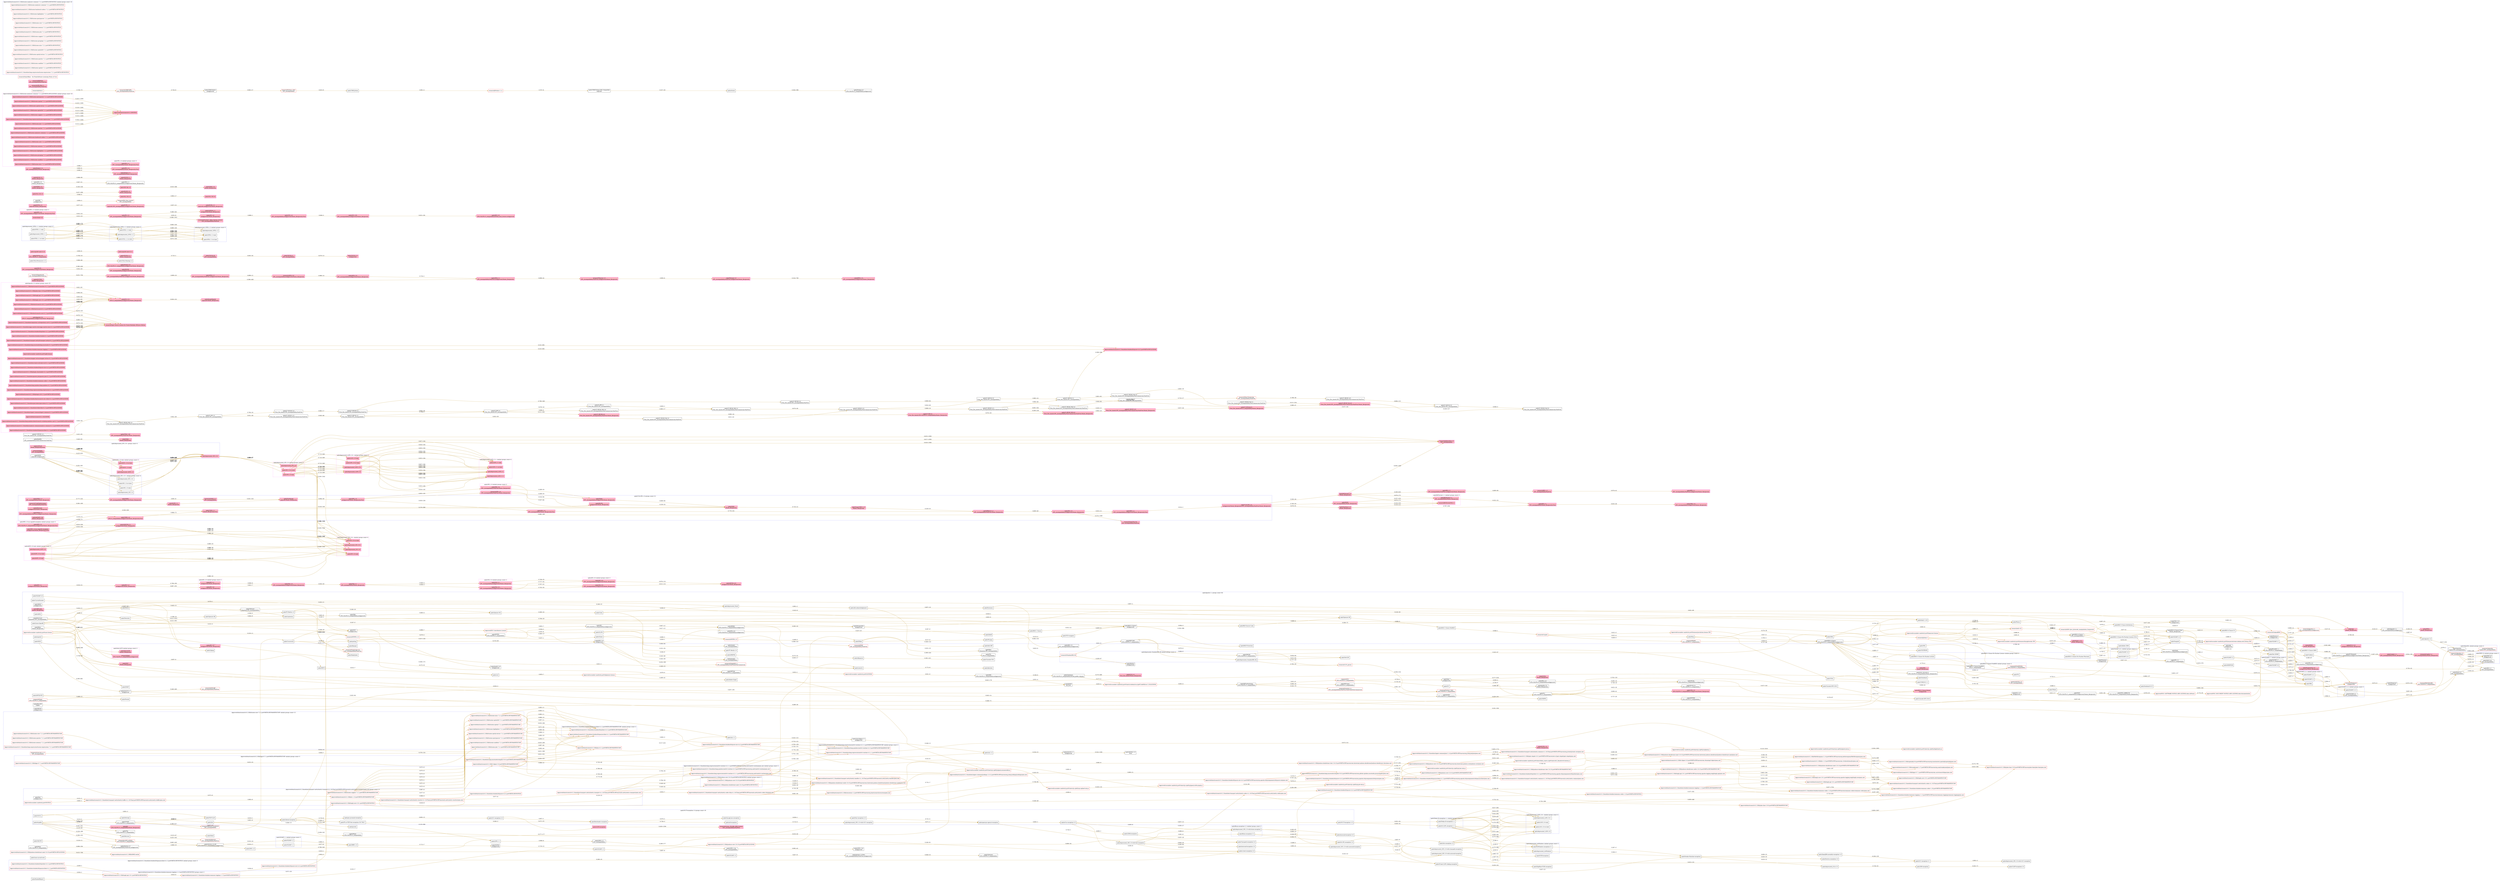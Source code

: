 digraph LicenseGraph {
  newrank = true;
  ratio = "auto" ;
 graph [layout="dot", rankdir=LR, overlap=false]
 node [shape=box, width=1];
 edge [style=solid, color=darkgoldenrod, width=1];
{rank=same "spdx/0BSD" "spdx/ADSL" "spdx/AFL-1.1" "spdx/LGPLLR" "research/Arphic" "spdx/AGPL-3.0-only" "spdx/AGPL-3.0-or-later" "spdx/deprecated_AGPL-3.0" "spdx/Aladdin" "spdx/ANTLR-PD" "spdx/Apache-2.0" "research/Squeak-old" "spdx/OCCT-PL" "spdx/dvipdfm" "spdx/Ruby" "spdx/MS-PL" "spdx/Beerware" "spdx/Linux-OpenIB" "Approved/cucumber-sandwich.jar#/asm-license" "spdx/CC-BY-ND-1.0" "spdx/MPL-2.0-no-copyleft-exception" "spdx/MPL-2.0" "spdx/NASA-1.3" "spdx/gSOAP-1.3b" "spdx/Motosoto" "spdx/CDLA-Permissive-1.0" "spdx/CECILL-2.0" "spdx/copyleft-next-0.3.0" "spdx/HaskellReport" "spdx/CrystalStacker" "spdx/RSA-MD" "research/Expat" "spdx/deprecated_GFDL-1.1" "spdx/GFDL-1.1-or-later" "spdx/GFDL-1.1-only" "spdx/NGPL" "spdx/Rdisc" "spdx/NLPL" "spdx/mpich2" "Approved/elasticsearch-6.2.3/lib/elasticsearch-6.2.3.jar#/META-INF/LICENSE" "Approved/elasticsearch-6.2.3/lib/joda-time-2.9.9.jar#/META-INF/LICENSE" "Approved/elasticsearch-6.2.3/lib/log4j-api-2.9.1.jar#/META-INF/LICENSE" "Approved/elasticsearch-6.2.3/lib/elasticsearch-core-6.2.3.jar#/META-INF/LICENSE" "Approved/elasticsearch-6.2.3/lib/log4j-core-2.9.1.jar#/META-INF/LICENSE" "Approved/elasticsearch-6.2.3/lib/elasticsearch-cli-6.2.3.jar#/META-INF/LICENSE" "Approved/elasticsearch-6.2.3/lib/elasticsearch-launchers-6.2.3.jar#/META-INF/LICENSE" "spdx/EPL-1.0" "research/epl-v10" "research/UtahPublicLicense" "spdx/EUPL-1.0" "spdx/Fair" "Approved/cucumber-sandwich.jar#/NOTICE" "spdx/FSFUL" "spdx/IBM-pibs" "spdx/IPA" "research/Free-Art-L-1.3" "spdx/Linux-syscall-note" "spdx/MirOS" "spdx/OGL-UK-1.0" "spdx/PDDL-1.0" "spdx/OFL-1.0" "spdx/OLDAP-2.6" "spdx/SAX-PD" "spdx/SGI-B-1.0" "spdx/SISSL-1.2" "spdx/Zimbra-1.4" "Approved/elasticsearch-6.2.3/lib/hppc-0.7.1.jar#/META-INF/MANIFEST.MF" "Approved/elasticsearch-6.2.3/lib/lucene-core-7.2.1.jar#/META-INF/MANIFEST.MF" "Approved/elasticsearch-6.2.3/lib/jackson-dataformat-yaml-2.8.10.jar#/META-INF/LICENSE" "Approved/elasticsearch-6.2.3/modules/repository-url/repository-url-6.2.3.jar#/META-INF/LICENSE" "Approved/elasticsearch-6.2.3/modules/reindex/httpclient-4.5.2.jar#/META-INF/NOTICE" "Approved/elasticsearch-6.2.3/modules/reindex/httpasyncclient-4.1.2.jar#/META-INF/NOTICE" "Approved/elasticsearch-6.2.3/lib/lucene-join-7.2.1.jar#/META-INF/LICENSE" "Approved/elasticsearch-6.2.3/lib/lucene-queries-7.2.1.jar#/META-INF/LICENSE" "Approved/elasticsearch-6.2.3/lib/lucene-queryparser-7.2.1.jar#/META-INF/LICENSE" "Approved/elasticsearch-6.2.3/lib/lucene-spatial-7.2.1.jar#/META-INF/LICENSE" "Approved/elasticsearch-6.2.3/lib/lucene-spatial-extras-7.2.1.jar#/META-INF/LICENSE" "Approved/elasticsearch-6.2.3/lib/lucene-spatial3d-7.2.1.jar#/META-INF/LICENSE" "Approved/elasticsearch-6.2.3/lib/lucene-suggest-7.2.1.jar#/META-INF/LICENSE" "Approved/elasticsearch-6.2.3/modules/aggs-matrix-stats/aggs-matrix-stats-6.2.3.jar#/META-INF/LICENSE" "Approved/elasticsearch-6.2.3/modules/lang-expression/lucene-expressions-7.2.1.jar#/META-INF/LICENSE" "Approved/elasticsearch-6.2.3/modules/lang-mustache/lang-mustache-6.2.3.jar#/META-INF/LICENSE" "Approved/elasticsearch-6.2.3/modules/reindex/commons-logging-1.1.3.jar#/META-INF/LICENSE" "Approved/elasticsearch-6.2.3/modules/reindex/httpclient-4.5.2.jar#/META-INF/LICENSE" "Approved/elasticsearch-6.2.3/modules/reindex/reindex-6.2.3.jar#/META-INF/LICENSE" "Approved/elasticsearch-6.2.3/modules/transport-netty4/transport-netty4-6.2.3.jar#/META-INF/LICENSE" "research/Jython-1" "research/GPL-PA-1.1" "research/HESSLA" "research/SmartBear - On PremSoftware Licensing Terms of Use" }
    subgraph cluster_same_texts_1 { style=dashed;
        color=magenta; fillcolor=lightpink;
        label="spdx/AFL-2.0 similarl groups count=2";
   "spdx/AFL-2.0"  [label="spdx/AFL-2.0\nosiApproved,Patent_Reciprocity",color=magenta, style=filled, fillcolor=lightpink;];
   "spdx/AFL-2.1"  [label="spdx/AFL-2.1\nosiApproved,Patent_Reciprocity",color=magenta, style=filled, fillcolor=lightpink;];
    }
    subgraph cluster_same_texts_3 { style=dashed;
        color=magenta; fillcolor=lightpink;
        label="spdx/AFL-3.0 similarl groups count=2";
   "spdx/AFL-3.0"  [label="spdx/AFL-3.0\nGPL_incompatibility,osiApproved,Patent_Reciprocity",color=magenta, style=filled, fillcolor=lightpink;];
   "spdx/OSL-3.0"  [label="spdx/OSL-3.0\nGPL_incompatibility,osiApproved,Patent_Reciprocity",color=magenta, style=filled, fillcolor=lightpink;];
    }
    subgraph cluster_same_texts_4 { style=dashed;
        color=magenta; fillcolor=lightpink;
        label="spdx/AGPL-1.0-only similarl groups count=3";
   "spdx/AGPL-1.0-only"  [label="spdx/AGPL-1.0-only",color=magenta, style=filled, fillcolor=lightpink;];
   "spdx/deprecated_AGPL-1.0"  [label="spdx/deprecated_AGPL-1.0",color=magenta, style=filled, fillcolor=lightpink;];
   "spdx/AGPL-1.0-or-later"  [label="spdx/AGPL-1.0-or-later",color=magenta, style=filled, fillcolor=lightpink;];
    }
    subgraph cluster_same_texts_8 { style=dashed;
        color=magenta; fillcolor=lightpink;
        label="spdx/AGPL-3.0-only similarl groups count=3";
   "spdx/AGPL-3.0-only"  [label="spdx/AGPL-3.0-only",color=magenta, style=filled, fillcolor=lightpink;];
   "spdx/AGPL-3.0-or-later"  [label="spdx/AGPL-3.0-or-later",color=magenta, style=filled, fillcolor=lightpink;];
   "spdx/deprecated_AGPL-3.0"  [label="spdx/deprecated_AGPL-3.0",color=magenta, style=filled, fillcolor=lightpink;];
    }
    subgraph cluster_same_texts_12 { style=dashed;
        color=magenta; fillcolor=lightpink;
        label="spdx/Apache-2.0 similarl groups count=33";
   "spdx/Apache-2.0"  [label="spdx/Apache-2.0\nGPLv3_compatibility,osiApproved,Patent_Reciprocity",color=magenta, style=filled, fillcolor=lightpink;];
   "Approved/elasticsearch-6.2.3/lib/elasticsearch-core-6.2.3.jar#/META-INF/LICENSE"  [label="Approved/elasticsearch-6.2.3/lib/elasticsearch-core-6.2.3.jar#/META-INF/LICENSE",color=magenta, style=filled, fillcolor=lightpink;];
   "Approved/elasticsearch-6.2.3/lib/elasticsearch-cli-6.2.3.jar#/META-INF/LICENSE"  [label="Approved/elasticsearch-6.2.3/lib/elasticsearch-cli-6.2.3.jar#/META-INF/LICENSE",color=magenta, style=filled, fillcolor=lightpink;];
   "Approved/elasticsearch-6.2.3/modules/transport-netty4/transport-netty4-6.2.3.jar#/META-INF/LICENSE"  [label="Approved/elasticsearch-6.2.3/modules/transport-netty4/transport-netty4-6.2.3.jar#/META-INF/LICENSE",color=magenta, style=filled, fillcolor=lightpink;];
   "Approved/elasticsearch-6.2.3/lib/joda-time-2.9.9.jar#/META-INF/LICENSE"  [label="Approved/elasticsearch-6.2.3/lib/joda-time-2.9.9.jar#/META-INF/LICENSE",color=magenta, style=filled, fillcolor=lightpink;];
   "Approved/elasticsearch-6.2.3/lib/log4j-api-2.9.1.jar#/META-INF/LICENSE"  [label="Approved/elasticsearch-6.2.3/lib/log4j-api-2.9.1.jar#/META-INF/LICENSE",color=magenta, style=filled, fillcolor=lightpink;];
   "Approved/elasticsearch-6.2.3/lib/elasticsearch-launchers-6.2.3.jar#/META-INF/LICENSE"  [label="Approved/elasticsearch-6.2.3/lib/elasticsearch-launchers-6.2.3.jar#/META-INF/LICENSE",color=magenta, style=filled, fillcolor=lightpink;];
   "Approved/cucumber-sandwich.jar#/cglib-license"  [label="Approved/cucumber-sandwich.jar#/cglib-license",color=magenta, style=filled, fillcolor=lightpink;];
   "Approved/elasticsearch-6.2.3/lib/elasticsearch-6.2.3.jar#/META-INF/LICENSE"  [label="Approved/elasticsearch-6.2.3/lib/elasticsearch-6.2.3.jar#/META-INF/LICENSE",color=magenta, style=filled, fillcolor=lightpink;];
   "Approved/elasticsearch-6.2.3/modules/mapper-extras/mapper-extras-6.2.3.jar#/META-INF/LICENSE"  [label="Approved/elasticsearch-6.2.3/modules/mapper-extras/mapper-extras-6.2.3.jar#/META-INF/LICENSE",color=magenta, style=filled, fillcolor=lightpink;];
   "Approved/elasticsearch-6.2.3/modules/reindex/httpclient-4.5.2.jar#/META-INF/LICENSE"  [label="Approved/elasticsearch-6.2.3/modules/reindex/httpclient-4.5.2.jar#/META-INF/LICENSE",color=magenta, style=filled, fillcolor=lightpink;];
   "Approved/elasticsearch-6.2.3/modules/rank-eval/rank-eval-6.2.3.jar#/META-INF/LICENSE"  [label="Approved/elasticsearch-6.2.3/modules/rank-eval/rank-eval-6.2.3.jar#/META-INF/LICENSE",color=magenta, style=filled, fillcolor=lightpink;];
   "Approved/elasticsearch-6.2.3/modules/reindex/httpcore-nio-4.4.5.jar#/META-INF/LICENSE"  [label="Approved/elasticsearch-6.2.3/modules/reindex/httpcore-nio-4.4.5.jar#/META-INF/LICENSE",color=magenta, style=filled, fillcolor=lightpink;];
   "Approved/elasticsearch-6.2.3/lib/log4j-core-2.9.1.jar#/META-INF/LICENSE"  [label="Approved/elasticsearch-6.2.3/lib/log4j-core-2.9.1.jar#/META-INF/LICENSE",color=magenta, style=filled, fillcolor=lightpink;];
   "Approved/elasticsearch-6.2.3/modules/lang-mustache/lang-mustache-6.2.3.jar#/META-INF/LICENSE"  [label="Approved/elasticsearch-6.2.3/modules/lang-mustache/lang-mustache-6.2.3.jar#/META-INF/LICENSE",color=magenta, style=filled, fillcolor=lightpink;];
   "Approved/elasticsearch-6.2.3/lib/plugin-classloader-6.2.3.jar#/META-INF/LICENSE"  [label="Approved/elasticsearch-6.2.3/lib/plugin-classloader-6.2.3.jar#/META-INF/LICENSE",color=magenta, style=filled, fillcolor=lightpink;];
   "Approved/elasticsearch-6.2.3/modules/parent-join/parent-join-6.2.3.jar#/META-INF/LICENSE"  [label="Approved/elasticsearch-6.2.3/modules/parent-join/parent-join-6.2.3.jar#/META-INF/LICENSE",color=magenta, style=filled, fillcolor=lightpink;];
   "Approved/elasticsearch-6.2.3/modules/reindex/commons-codec-1.10.jar#/META-INF/LICENSE"  [label="Approved/elasticsearch-6.2.3/modules/reindex/commons-codec-1.10.jar#/META-INF/LICENSE",color=magenta, style=filled, fillcolor=lightpink;];
   "Approved/elasticsearch-6.2.3/modules/lang-painless/lang-painless-6.2.3.jar#/META-INF/LICENSE"  [label="Approved/elasticsearch-6.2.3/modules/lang-painless/lang-painless-6.2.3.jar#/META-INF/LICENSE",color=magenta, style=filled, fillcolor=lightpink;];
   "Approved/elasticsearch-6.2.3/modules/lang-expression/lang-expression-6.2.3.jar#/META-INF/LICENSE"  [label="Approved/elasticsearch-6.2.3/modules/lang-expression/lang-expression-6.2.3.jar#/META-INF/LICENSE",color=magenta, style=filled, fillcolor=lightpink;];
   "Approved/elasticsearch-6.2.3/lib/plugin-cli-6.2.3.jar#/META-INF/LICENSE"  [label="Approved/elasticsearch-6.2.3/lib/plugin-cli-6.2.3.jar#/META-INF/LICENSE",color=magenta, style=filled, fillcolor=lightpink;];
   "Approved/elasticsearch-6.2.3/modules/reindex/elasticsearch-rest-client-6.2.3.jar#/META-INF/LICENSE"  [label="Approved/elasticsearch-6.2.3/modules/reindex/elasticsearch-rest-client-6.2.3.jar#/META-INF/LICENSE",color=magenta, style=filled, fillcolor=lightpink;];
   "Approved/elasticsearch-6.2.3/modules/percolator/percolator-6.2.3.jar#/META-INF/LICENSE"  [label="Approved/elasticsearch-6.2.3/modules/percolator/percolator-6.2.3.jar#/META-INF/LICENSE",color=magenta, style=filled, fillcolor=lightpink;];
   "Approved/elasticsearch-6.2.3/modules/tribe/tribe-6.2.3.jar#/META-INF/LICENSE"  [label="Approved/elasticsearch-6.2.3/modules/tribe/tribe-6.2.3.jar#/META-INF/LICENSE",color=magenta, style=filled, fillcolor=lightpink;];
   "Approved/elasticsearch-6.2.3/modules/ingest-common/ingest-common-6.2.3.jar#/META-INF/LICENSE"  [label="Approved/elasticsearch-6.2.3/modules/ingest-common/ingest-common-6.2.3.jar#/META-INF/LICENSE",color=magenta, style=filled, fillcolor=lightpink;];
   "Approved/elasticsearch-6.2.3/LICENSE"  [label="Approved/elasticsearch-6.2.3/LICENSE",color=magenta, style=filled, fillcolor=lightpink;];
   "Approved/elasticsearch-6.2.3/modules/lang-painless/elasticsearch-scripting-painless-spi-6.2.3.jar#/META-INF/LICENSE"  [label="Approved/elasticsearch-6.2.3/modules/lang-painless/elasticsearch-scripting-painless-spi-6.2.3.jar#/META-INF/LICENSE",color=magenta, style=filled, fillcolor=lightpink;];
   "Approved/elasticsearch-6.2.3/modules/analysis-common/analysis-common-6.2.3.jar#/META-INF/LICENSE"  [label="Approved/elasticsearch-6.2.3/modules/analysis-common/analysis-common-6.2.3.jar#/META-INF/LICENSE",color=magenta, style=filled, fillcolor=lightpink;];
   "Approved/elasticsearch-6.2.3/modules/aggs-matrix-stats/aggs-matrix-stats-6.2.3.jar#/META-INF/LICENSE"  [label="Approved/elasticsearch-6.2.3/modules/aggs-matrix-stats/aggs-matrix-stats-6.2.3.jar#/META-INF/LICENSE",color=magenta, style=filled, fillcolor=lightpink;];
   "Approved/elasticsearch-6.2.3/modules/reindex/commons-logging-1.1.3.jar#/META-INF/LICENSE"  [label="Approved/elasticsearch-6.2.3/modules/reindex/commons-logging-1.1.3.jar#/META-INF/LICENSE",color=magenta, style=filled, fillcolor=lightpink;];
   "Approved/elasticsearch-6.2.3/modules/reindex/reindex-6.2.3.jar#/META-INF/LICENSE"  [label="Approved/elasticsearch-6.2.3/modules/reindex/reindex-6.2.3.jar#/META-INF/LICENSE",color=magenta, style=filled, fillcolor=lightpink;];
   "Approved/elasticsearch-6.2.3/modules/reindex/httpasyncclient-4.1.2.jar#/META-INF/LICENSE"  [label="Approved/elasticsearch-6.2.3/modules/reindex/httpasyncclient-4.1.2.jar#/META-INF/LICENSE",color=magenta, style=filled, fillcolor=lightpink;];
   "Approved/elasticsearch-6.2.3/modules/repository-url/repository-url-6.2.3.jar#/META-INF/LICENSE"  [label="Approved/elasticsearch-6.2.3/modules/repository-url/repository-url-6.2.3.jar#/META-INF/LICENSE",color=magenta, style=filled, fillcolor=lightpink;];
    }
    subgraph cluster_same_texts_20 { style=dashed;
        color=blue;
        label="spdx/Bison-exception-2.2 similarl groups count=2";
   "spdx/Bison-exception-2.2"  [label="spdx/Bison-exception-2.2"];
   "spdx/deprecated_GPL-2.0-with-bison-exception"  [label="spdx/deprecated_GPL-2.0-with-bison-exception"];
    }
    subgraph cluster_same_texts_21 { style=dashed;
        color=magenta; fillcolor=lightpink;
        label="spdx/BitTorrent-1.1 similarl groups count=2";
   "spdx/BitTorrent-1.1"  [label="spdx/BitTorrent-1.1\nGPL_incompatibility,Patent_Reciprocity",color=magenta, style=filled, fillcolor=lightpink;];
   "research/BitTorrentOSL1.1"  [label="research/BitTorrentOSL1.1",color=magenta, style=filled, fillcolor=lightpink;];
    }
    subgraph cluster_same_texts_22 { style=dashed;
        color=blue;
        label="spdx/BSD-2-Clause-FreeBSD similarl groups count=2";
   "spdx/BSD-2-Clause-FreeBSD"  [label="spdx/BSD-2-Clause-FreeBSD\nGPLv2_compatibility"];
   "research/FreeBSDDL"  [label="research/FreeBSDDL\nGPLv2&GPLv3_compatibility",color=red];
    }
    subgraph cluster_same_texts_23 { style=dashed;
        color=blue;
        label="spdx/BSD-3-Clause-No-Nuclear-License similarl groups count=2";
   "spdx/BSD-3-Clause-No-Nuclear-License"  [label="spdx/BSD-3-Clause-No-Nuclear-License"];
   "spdx/BSD-3-Clause-No-Nuclear-Warranty"  [label="spdx/BSD-3-Clause-No-Nuclear-Warranty"];
    }
    subgraph cluster_same_texts_29 { style=dashed;
        color=blue;
        label="spdx/deprecated_GFDL-1.1 similarl groups count=3";
   "spdx/deprecated_GFDL-1.1"  [label="spdx/deprecated_GFDL-1.1"];
   "spdx/GFDL-1.1-only"  [label="spdx/GFDL-1.1-only"];
   "spdx/GFDL-1.1-or-later"  [label="spdx/GFDL-1.1-or-later"];
    }
    subgraph cluster_same_texts_31 { style=dashed;
        color=blue;
        label="spdx/deprecated_GFDL-1.2 similarl groups count=3";
   "spdx/deprecated_GFDL-1.2"  [label="spdx/deprecated_GFDL-1.2"];
   "spdx/GFDL-1.2-or-later"  [label="spdx/GFDL-1.2-or-later"];
   "spdx/GFDL-1.2-only"  [label="spdx/GFDL-1.2-only"];
    }
    subgraph cluster_same_texts_33 { style=dashed;
        color=blue;
        label="spdx/deprecated_GFDL-1.3 similarl groups count=3";
   "spdx/deprecated_GFDL-1.3"  [label="spdx/deprecated_GFDL-1.3"];
   "spdx/GFDL-1.3-only"  [label="spdx/GFDL-1.3-only"];
   "spdx/GFDL-1.3-or-later"  [label="spdx/GFDL-1.3-or-later"];
    }
    subgraph cluster_same_texts_35 { style=dashed;
        color=blue;
        label="spdx/deprecated_GPL-1.0+ similarl groups count=4";
   "spdx/deprecated_GPL-1.0+"  [label="spdx/deprecated_GPL-1.0+"];
   "spdx/GPL-1.0-or-later"  [label="spdx/GPL-1.0-or-later"];
   "spdx/GPL-1.0-only"  [label="spdx/GPL-1.0-only"];
   "spdx/deprecated_GPL-1.0"  [label="spdx/deprecated_GPL-1.0"];
    }
    subgraph cluster_same_texts_42 { style=dashed;
        color=magenta; fillcolor=lightpink;
        label="spdx/deprecated_GPL-2.0 similarl groups count=3";
   "spdx/deprecated_GPL-2.0"  [label="spdx/deprecated_GPL-2.0",color=magenta, style=filled, fillcolor=lightpink;];
   "spdx/GPL-2.0-only"  [label="spdx/GPL-2.0-only",color=magenta, style=filled, fillcolor=lightpink;];
   "spdx/GPL-2.0-or-later"  [label="spdx/GPL-2.0-or-later",color=magenta, style=filled, fillcolor=lightpink;];
    }
    subgraph cluster_same_texts_44 { style=dashed;
        color=magenta; fillcolor=lightpink;
        label="spdx/deprecated_GPL-3.0+ similarl groups count=4";
   "spdx/deprecated_GPL-3.0+"  [label="spdx/deprecated_GPL-3.0+",color=magenta, style=filled, fillcolor=lightpink;];
   "spdx/GPL-3.0-only"  [label="spdx/GPL-3.0-only",color=magenta, style=filled, fillcolor=lightpink;];
   "spdx/GPL-3.0-or-later"  [label="spdx/GPL-3.0-or-later",color=magenta, style=filled, fillcolor=lightpink;];
   "spdx/deprecated_GPL-3.0"  [label="spdx/deprecated_GPL-3.0",color=magenta, style=filled, fillcolor=lightpink;];
    }
    subgraph cluster_same_texts_50 { style=dashed;
        color=magenta; fillcolor=lightpink;
        label="spdx/deprecated_LGPL-2.0+ similarl groups count=4";
   "spdx/deprecated_LGPL-2.0+"  [label="spdx/deprecated_LGPL-2.0+",color=magenta, style=filled, fillcolor=lightpink;];
   "spdx/deprecated_LGPL-2.0"  [label="spdx/deprecated_LGPL-2.0",color=magenta, style=filled, fillcolor=lightpink;];
   "spdx/LGPL-2.0-only"  [label="spdx/LGPL-2.0-only",color=magenta, style=filled, fillcolor=lightpink;];
   "spdx/LGPL-2.0-or-later"  [label="spdx/LGPL-2.0-or-later",color=magenta, style=filled, fillcolor=lightpink;];
    }
    subgraph cluster_same_texts_56 { style=dashed;
        color=magenta; fillcolor=lightpink;
        label="spdx/deprecated_LGPL-2.1+ similarl groups count=4";
   "spdx/deprecated_LGPL-2.1+"  [label="spdx/deprecated_LGPL-2.1+",color=magenta, style=filled, fillcolor=lightpink;];
   "spdx/LGPL-2.1-only"  [label="spdx/LGPL-2.1-only",color=magenta, style=filled, fillcolor=lightpink;];
   "spdx/LGPL-2.1-or-later"  [label="spdx/LGPL-2.1-or-later",color=magenta, style=filled, fillcolor=lightpink;];
   "spdx/deprecated_LGPL-2.1"  [label="spdx/deprecated_LGPL-2.1",color=magenta, style=filled, fillcolor=lightpink;];
    }
    subgraph cluster_same_texts_62 { style=dashed;
        color=blue;
        label="spdx/deprecated_LGPL-3.0+ similarl groups count=4";
   "spdx/deprecated_LGPL-3.0+"  [label="spdx/deprecated_LGPL-3.0+"];
   "spdx/LGPL-3.0-only"  [label="spdx/LGPL-3.0-only"];
   "spdx/LGPL-3.0-or-later"  [label="spdx/LGPL-3.0-or-later"];
   "spdx/deprecated_LGPL-3.0"  [label="spdx/deprecated_LGPL-3.0"];
    }
    subgraph cluster_same_texts_68 { style=dashed;
        color=blue;
        label="spdx/deprecated_StandardML-NJ similarl groups count=3";
   "spdx/deprecated_StandardML-NJ"  [label="spdx/deprecated_StandardML-NJ"];
   "spdx/SMLNJ"  [label="spdx/SMLNJ\nGPLv2&GPLv3_compatibility"];
   "research/StandardML-NJ"  [label="research/StandardML-NJ",color=red];
    }
    subgraph cluster_same_texts_70 { style=dashed;
        color=blue;
        label="spdx/deprecated_wxWindows similarl groups count=2";
   "spdx/deprecated_wxWindows"  [label="spdx/deprecated_wxWindows"];
   "spdx/WxWindows-exception-3.1"  [label="spdx/WxWindows-exception-3.1"];
    }
    subgraph cluster_same_texts_71 { style=dashed;
        color=magenta; fillcolor=lightpink;
        label="spdx/EPL-1.0 similarl groups count=2";
   "spdx/EPL-1.0"  [label="spdx/EPL-1.0\nGPL_incompatibility,osiApproved,Patent_Reciprocity,Viral",color=magenta, style=filled, fillcolor=lightpink;];
   "research/epl-v10"  [label="research/epl-v10",color=magenta, style=filled, fillcolor=lightpink;];
    }
    subgraph cluster_same_texts_100 { style=dashed;
        color=magenta; fillcolor=lightpink;
        label="spdx/Intel-ACPI similarl groups count=2";
   "spdx/Intel-ACPI"  [label="spdx/Intel-ACPI\nPatent_Reciprocity",color=magenta, style=filled, fillcolor=lightpink;];
   "research/Intel"  [label="research/Intel\nGPLv2&GPLv3_compatibility,osiApproved",color=magenta, style=filled, fillcolor=lightpink;];
    }
    subgraph cluster_same_texts_119 { style=dashed;
        color=magenta; fillcolor=lightpink;
        label="spdx/MPL-2.0-no-copyleft-exception similarl groups count=2";
   "spdx/MPL-2.0-no-copyleft-exception"  [label="spdx/MPL-2.0-no-copyleft-exception\nosiApproved,Patent_Reciprocity,Viral",color=magenta, style=filled, fillcolor=lightpink;];
   "spdx/MPL-2.0"  [label="spdx/MPL-2.0\nGPLv2&GPLv3_compatibility,osiApproved,Patent_Reciprocity,Viral",color=magenta, style=filled, fillcolor=lightpink;];
    }
    subgraph cluster_same_texts_121 { style=dashed;
        color=blue;
        label="spdx/Nokia-Qt-exception-1.1 similarl groups count=2";
   "spdx/Nokia-Qt-exception-1.1"  [label="spdx/Nokia-Qt-exception-1.1"];
   "spdx/Qt-LGPL-exception-1.1"  [label="spdx/Qt-LGPL-exception-1.1"];
    }
    subgraph cluster_same_texts_122 { style=dashed;
        color=blue;
        label="spdx/OLDAP-1.1 similarl groups count=2";
   "spdx/OLDAP-1.1"  [label="spdx/OLDAP-1.1"];
   "spdx/OLDAP-1.2"  [label="spdx/OLDAP-1.2"];
    }
    subgraph cluster_same_texts_124 { style=dashed;
        color=blue;
        label="spdx/OLDAP-2.0.1 similarl groups count=2";
   "spdx/OLDAP-2.0.1"  [label="spdx/OLDAP-2.0.1"];
   "spdx/OLDAP-2.0"  [label="spdx/OLDAP-2.0"];
    }
    subgraph cluster_same_texts_126 { style=dashed;
        color=blue;
        label="spdx/OLDAP-2.2.1 similarl groups count=2";
   "spdx/OLDAP-2.2.1"  [label="spdx/OLDAP-2.2.1"];
   "spdx/OLDAP-2.2"  [label="spdx/OLDAP-2.2"];
    }
    subgraph cluster_same_texts_127 { style=dashed;
        color=blue;
        label="spdx/OLDAP-2.2.2 similarl groups count=2";
   "spdx/OLDAP-2.2.2"  [label="spdx/OLDAP-2.2.2"];
   "spdx/OLDAP-2.3"  [label="spdx/OLDAP-2.3\nGPL_incompatibility"];
    }
    subgraph cluster_same_texts_130 { style=dashed;
        color=blue;
        label="spdx/OLDAP-2.7 similarl groups count=2";
   "spdx/OLDAP-2.7"  [label="spdx/OLDAP-2.7\nGPLv2&GPLv3_compatibility"];
   "spdx/OLDAP-2.8"  [label="spdx/OLDAP-2.8"];
    }
    subgraph cluster_same_texts_132 { style=dashed;
        color=blue;
        label="spdx/OpenSSL similarl groups count=2";
   "spdx/OpenSSL"  [label="spdx/OpenSSL\nCipher,GPL_incompatibility"];
   "research/OpenSSL"  [label="research/OpenSSL\nCipher,GPL_incompatibility",color=red];
    }
    subgraph cluster_same_texts_133 { style=dashed;
        color=magenta; fillcolor=lightpink;
        label="spdx/OPL-1.0 similarl groups count=2";
   "spdx/OPL-1.0"  [label="spdx/OPL-1.0\nGPL_incompatibility,NonFree,Patent_Reciprocity",color=magenta, style=filled, fillcolor=lightpink;];
   "research/OPL-1.0"  [label="research/OPL-1.0\nGPL_incompatibility,NonFree,Patent_Reciprocity",color=magenta, style=filled, fillcolor=lightpink;];
    }
    subgraph cluster_same_texts_134 { style=dashed;
        color=magenta; fillcolor=lightpink;
        label="spdx/OSL-2.0 similarl groups count=2";
   "spdx/OSL-2.0"  [label="spdx/OSL-2.0\nGPL_incompatibility,osiApproved,Patent_Reciprocity",color=magenta, style=filled, fillcolor=lightpink;];
   "spdx/OSL-2.1"  [label="spdx/OSL-2.1\nGPL_incompatibility,osiApproved,Patent_Reciprocity",color=magenta, style=filled, fillcolor=lightpink;];
    }
    subgraph cluster_same_texts_137 { style=dashed;
        color=blue;
        label="spdx/PHP-3.0 similarl groups count=2";
   "spdx/PHP-3.0"  [label="spdx/PHP-3.0\nosiApproved"];
   "spdx/PHP-3.01"  [label="spdx/PHP-3.01\nGPL_incompatibility"];
    }
    subgraph cluster_same_texts_142 { style=dashed;
        color=magenta; fillcolor=lightpink;
        label="spdx/YPL-1.0 similarl groups count=3";
   "spdx/YPL-1.0"  [label="spdx/YPL-1.0\nGPL_incompatibility,Patent_Reciprocity,Viral",color=magenta, style=filled, fillcolor=lightpink;];
   "spdx/Zimbra-1.3"  [label="spdx/Zimbra-1.3\nGPL_incompatibility,Patent_Reciprocity",color=magenta, style=filled, fillcolor=lightpink;];
   "spdx/YPL-1.1"  [label="spdx/YPL-1.1\nGPL_incompatibility,Patent_Reciprocity,Viral",color=magenta, style=filled, fillcolor=lightpink;];
    }
    subgraph cluster_same_texts_185 { style=dashed;
        color=blue;
        label="Approved/elasticsearch-6.2.3/lib/hppc-0.7.1.jar#/META-INF/MANIFEST.MF similarl groups count=3";
   "Approved/elasticsearch-6.2.3/lib/hppc-0.7.1.jar#/META-INF/MANIFEST.MF"  [label="Approved/elasticsearch-6.2.3/lib/hppc-0.7.1.jar#/META-INF/MANIFEST.MF",color=red];
   "Approved/elasticsearch-6.2.3/modules/lang-mustache/compiler-0.9.3.jar#/META-INF/MANIFEST.MF"  [label="Approved/elasticsearch-6.2.3/modules/lang-mustache/compiler-0.9.3.jar#/META-INF/MANIFEST.MF",color=red];
   "Approved/elasticsearch-6.2.3/lib/t-digest-3.0.jar#/META-INF/MANIFEST.MF"  [label="Approved/elasticsearch-6.2.3/lib/t-digest-3.0.jar#/META-INF/MANIFEST.MF",color=red];
    }
    subgraph cluster_same_texts_187 { style=dashed;
        color=blue;
        label="Approved/elasticsearch-6.2.3/lib/jackson-core-2.8.10.jar#/META-INF/NOTICE similarl groups count=2";
   "Approved/elasticsearch-6.2.3/lib/jackson-core-2.8.10.jar#/META-INF/NOTICE"  [label="Approved/elasticsearch-6.2.3/lib/jackson-core-2.8.10.jar#/META-INF/NOTICE",color=red];
   "Approved/elasticsearch-6.2.3/lib/jackson-dataformat-yaml-2.8.10.jar#/META-INF/NOTICE"  [label="Approved/elasticsearch-6.2.3/lib/jackson-dataformat-yaml-2.8.10.jar#/META-INF/NOTICE",color=red];
    }
    subgraph cluster_same_texts_212 { style=dashed;
        color=magenta; fillcolor=lightpink;
        label="Approved/elasticsearch-6.2.3/lib/lucene-analyzers-common-7.2.1.jar#/META-INF/LICENSE similarl groups count=16";
   "Approved/elasticsearch-6.2.3/lib/lucene-analyzers-common-7.2.1.jar#/META-INF/LICENSE"  [label="Approved/elasticsearch-6.2.3/lib/lucene-analyzers-common-7.2.1.jar#/META-INF/LICENSE",color=magenta, style=filled, fillcolor=lightpink;];
   "Approved/elasticsearch-6.2.3/lib/lucene-backward-codecs-7.2.1.jar#/META-INF/LICENSE"  [label="Approved/elasticsearch-6.2.3/lib/lucene-backward-codecs-7.2.1.jar#/META-INF/LICENSE",color=magenta, style=filled, fillcolor=lightpink;];
   "Approved/elasticsearch-6.2.3/lib/lucene-core-7.2.1.jar#/META-INF/LICENSE"  [label="Approved/elasticsearch-6.2.3/lib/lucene-core-7.2.1.jar#/META-INF/LICENSE",color=magenta, style=filled, fillcolor=lightpink;];
   "Approved/elasticsearch-6.2.3/lib/lucene-memory-7.2.1.jar#/META-INF/LICENSE"  [label="Approved/elasticsearch-6.2.3/lib/lucene-memory-7.2.1.jar#/META-INF/LICENSE",color=magenta, style=filled, fillcolor=lightpink;];
   "Approved/elasticsearch-6.2.3/lib/lucene-highlighter-7.2.1.jar#/META-INF/LICENSE"  [label="Approved/elasticsearch-6.2.3/lib/lucene-highlighter-7.2.1.jar#/META-INF/LICENSE",color=magenta, style=filled, fillcolor=lightpink;];
   "Approved/elasticsearch-6.2.3/lib/lucene-queries-7.2.1.jar#/META-INF/LICENSE"  [label="Approved/elasticsearch-6.2.3/lib/lucene-queries-7.2.1.jar#/META-INF/LICENSE",color=magenta, style=filled, fillcolor=lightpink;];
   "Approved/elasticsearch-6.2.3/lib/lucene-queryparser-7.2.1.jar#/META-INF/LICENSE"  [label="Approved/elasticsearch-6.2.3/lib/lucene-queryparser-7.2.1.jar#/META-INF/LICENSE",color=magenta, style=filled, fillcolor=lightpink;];
   "Approved/elasticsearch-6.2.3/lib/lucene-join-7.2.1.jar#/META-INF/LICENSE"  [label="Approved/elasticsearch-6.2.3/lib/lucene-join-7.2.1.jar#/META-INF/LICENSE",color=magenta, style=filled, fillcolor=lightpink;];
   "Approved/elasticsearch-6.2.3/lib/lucene-grouping-7.2.1.jar#/META-INF/LICENSE"  [label="Approved/elasticsearch-6.2.3/lib/lucene-grouping-7.2.1.jar#/META-INF/LICENSE",color=magenta, style=filled, fillcolor=lightpink;];
   "Approved/elasticsearch-6.2.3/lib/lucene-sandbox-7.2.1.jar#/META-INF/LICENSE"  [label="Approved/elasticsearch-6.2.3/lib/lucene-sandbox-7.2.1.jar#/META-INF/LICENSE",color=magenta, style=filled, fillcolor=lightpink;];
   "Approved/elasticsearch-6.2.3/lib/lucene-misc-7.2.1.jar#/META-INF/LICENSE"  [label="Approved/elasticsearch-6.2.3/lib/lucene-misc-7.2.1.jar#/META-INF/LICENSE",color=magenta, style=filled, fillcolor=lightpink;];
   "Approved/elasticsearch-6.2.3/lib/lucene-spatial3d-7.2.1.jar#/META-INF/LICENSE"  [label="Approved/elasticsearch-6.2.3/lib/lucene-spatial3d-7.2.1.jar#/META-INF/LICENSE",color=magenta, style=filled, fillcolor=lightpink;];
   "Approved/elasticsearch-6.2.3/lib/lucene-spatial-7.2.1.jar#/META-INF/LICENSE"  [label="Approved/elasticsearch-6.2.3/lib/lucene-spatial-7.2.1.jar#/META-INF/LICENSE",color=magenta, style=filled, fillcolor=lightpink;];
   "Approved/elasticsearch-6.2.3/lib/lucene-spatial-extras-7.2.1.jar#/META-INF/LICENSE"  [label="Approved/elasticsearch-6.2.3/lib/lucene-spatial-extras-7.2.1.jar#/META-INF/LICENSE",color=magenta, style=filled, fillcolor=lightpink;];
   "Approved/elasticsearch-6.2.3/lib/lucene-suggest-7.2.1.jar#/META-INF/LICENSE"  [label="Approved/elasticsearch-6.2.3/lib/lucene-suggest-7.2.1.jar#/META-INF/LICENSE",color=magenta, style=filled, fillcolor=lightpink;];
   "Approved/elasticsearch-6.2.3/modules/lang-expression/lucene-expressions-7.2.1.jar#/META-INF/LICENSE"  [label="Approved/elasticsearch-6.2.3/modules/lang-expression/lucene-expressions-7.2.1.jar#/META-INF/LICENSE",color=magenta, style=filled, fillcolor=lightpink;];
    }
    subgraph cluster_same_texts_220 { style=dashed;
        color=blue;
        label="Approved/elasticsearch-6.2.3/lib/lucene-analyzers-common-7.2.1.jar#/META-INF/NOTICE similarl groups count=16";
   "Approved/elasticsearch-6.2.3/lib/lucene-analyzers-common-7.2.1.jar#/META-INF/NOTICE"  [label="Approved/elasticsearch-6.2.3/lib/lucene-analyzers-common-7.2.1.jar#/META-INF/NOTICE",color=red];
   "Approved/elasticsearch-6.2.3/lib/lucene-backward-codecs-7.2.1.jar#/META-INF/NOTICE"  [label="Approved/elasticsearch-6.2.3/lib/lucene-backward-codecs-7.2.1.jar#/META-INF/NOTICE",color=red];
   "Approved/elasticsearch-6.2.3/lib/lucene-highlighter-7.2.1.jar#/META-INF/NOTICE"  [label="Approved/elasticsearch-6.2.3/lib/lucene-highlighter-7.2.1.jar#/META-INF/NOTICE",color=red];
   "Approved/elasticsearch-6.2.3/lib/lucene-queryparser-7.2.1.jar#/META-INF/NOTICE"  [label="Approved/elasticsearch-6.2.3/lib/lucene-queryparser-7.2.1.jar#/META-INF/NOTICE",color=red];
   "Approved/elasticsearch-6.2.3/lib/lucene-core-7.2.1.jar#/META-INF/NOTICE"  [label="Approved/elasticsearch-6.2.3/lib/lucene-core-7.2.1.jar#/META-INF/NOTICE",color=red];
   "Approved/elasticsearch-6.2.3/lib/lucene-memory-7.2.1.jar#/META-INF/NOTICE"  [label="Approved/elasticsearch-6.2.3/lib/lucene-memory-7.2.1.jar#/META-INF/NOTICE",color=red];
   "Approved/elasticsearch-6.2.3/lib/lucene-join-7.2.1.jar#/META-INF/NOTICE"  [label="Approved/elasticsearch-6.2.3/lib/lucene-join-7.2.1.jar#/META-INF/NOTICE",color=red];
   "Approved/elasticsearch-6.2.3/lib/lucene-suggest-7.2.1.jar#/META-INF/NOTICE"  [label="Approved/elasticsearch-6.2.3/lib/lucene-suggest-7.2.1.jar#/META-INF/NOTICE",color=red];
   "Approved/elasticsearch-6.2.3/lib/lucene-grouping-7.2.1.jar#/META-INF/NOTICE"  [label="Approved/elasticsearch-6.2.3/lib/lucene-grouping-7.2.1.jar#/META-INF/NOTICE",color=red];
   "Approved/elasticsearch-6.2.3/lib/lucene-misc-7.2.1.jar#/META-INF/NOTICE"  [label="Approved/elasticsearch-6.2.3/lib/lucene-misc-7.2.1.jar#/META-INF/NOTICE",color=red];
   "Approved/elasticsearch-6.2.3/lib/lucene-spatial3d-7.2.1.jar#/META-INF/NOTICE"  [label="Approved/elasticsearch-6.2.3/lib/lucene-spatial3d-7.2.1.jar#/META-INF/NOTICE",color=red];
   "Approved/elasticsearch-6.2.3/lib/lucene-spatial-extras-7.2.1.jar#/META-INF/NOTICE"  [label="Approved/elasticsearch-6.2.3/lib/lucene-spatial-extras-7.2.1.jar#/META-INF/NOTICE",color=red];
   "Approved/elasticsearch-6.2.3/lib/lucene-queries-7.2.1.jar#/META-INF/NOTICE"  [label="Approved/elasticsearch-6.2.3/lib/lucene-queries-7.2.1.jar#/META-INF/NOTICE",color=red];
   "Approved/elasticsearch-6.2.3/lib/lucene-sandbox-7.2.1.jar#/META-INF/NOTICE"  [label="Approved/elasticsearch-6.2.3/lib/lucene-sandbox-7.2.1.jar#/META-INF/NOTICE",color=red];
   "Approved/elasticsearch-6.2.3/lib/lucene-spatial-7.2.1.jar#/META-INF/NOTICE"  [label="Approved/elasticsearch-6.2.3/lib/lucene-spatial-7.2.1.jar#/META-INF/NOTICE",color=red];
   "Approved/elasticsearch-6.2.3/modules/lang-expression/lucene-expressions-7.2.1.jar#/META-INF/NOTICE"  [label="Approved/elasticsearch-6.2.3/modules/lang-expression/lucene-expressions-7.2.1.jar#/META-INF/NOTICE",color=red];
    }
    subgraph cluster_same_texts_252 { style=dashed;
        color=blue;
        label="Approved/elasticsearch-6.2.3/lib/lucene-core-7.2.1.jar#/META-INF/MANIFEST.MF similarl groups count=12";
   "Approved/elasticsearch-6.2.3/lib/lucene-core-7.2.1.jar#/META-INF/MANIFEST.MF"  [label="Approved/elasticsearch-6.2.3/lib/lucene-core-7.2.1.jar#/META-INF/MANIFEST.MF",color=red];
   "Approved/elasticsearch-6.2.3/lib/lucene-spatial-7.2.1.jar#/META-INF/MANIFEST.MF"  [label="Approved/elasticsearch-6.2.3/lib/lucene-spatial-7.2.1.jar#/META-INF/MANIFEST.MF",color=red];
   "Approved/elasticsearch-6.2.3/lib/lucene-sandbox-7.2.1.jar#/META-INF/MANIFEST.MF"  [label="Approved/elasticsearch-6.2.3/lib/lucene-sandbox-7.2.1.jar#/META-INF/MANIFEST.MF",color=red];
   "Approved/elasticsearch-6.2.3/lib/lucene-queryparser-7.2.1.jar#/META-INF/MANIFEST.MF"  [label="Approved/elasticsearch-6.2.3/lib/lucene-queryparser-7.2.1.jar#/META-INF/MANIFEST.MF",color=red];
   "Approved/elasticsearch-6.2.3/lib/lucene-spatial3d-7.2.1.jar#/META-INF/MANIFEST.MF"  [label="Approved/elasticsearch-6.2.3/lib/lucene-spatial3d-7.2.1.jar#/META-INF/MANIFEST.MF",color=red];
   "Approved/elasticsearch-6.2.3/lib/lucene-spatial-extras-7.2.1.jar#/META-INF/MANIFEST.MF"  [label="Approved/elasticsearch-6.2.3/lib/lucene-spatial-extras-7.2.1.jar#/META-INF/MANIFEST.MF",color=red];
   "Approved/elasticsearch-6.2.3/lib/lucene-misc-7.2.1.jar#/META-INF/MANIFEST.MF"  [label="Approved/elasticsearch-6.2.3/lib/lucene-misc-7.2.1.jar#/META-INF/MANIFEST.MF",color=red];
   "Approved/elasticsearch-6.2.3/lib/lucene-queries-7.2.1.jar#/META-INF/MANIFEST.MF"  [label="Approved/elasticsearch-6.2.3/lib/lucene-queries-7.2.1.jar#/META-INF/MANIFEST.MF",color=red];
   "Approved/elasticsearch-6.2.3/lib/lucene-highlighter-7.2.1.jar#/META-INF/MANIFEST.MF"  [label="Approved/elasticsearch-6.2.3/lib/lucene-highlighter-7.2.1.jar#/META-INF/MANIFEST.MF",color=red];
   "Approved/elasticsearch-6.2.3/lib/lucene-memory-7.2.1.jar#/META-INF/MANIFEST.MF"  [label="Approved/elasticsearch-6.2.3/lib/lucene-memory-7.2.1.jar#/META-INF/MANIFEST.MF",color=red];
   "Approved/elasticsearch-6.2.3/lib/lucene-join-7.2.1.jar#/META-INF/MANIFEST.MF"  [label="Approved/elasticsearch-6.2.3/lib/lucene-join-7.2.1.jar#/META-INF/MANIFEST.MF",color=red];
   "Approved/elasticsearch-6.2.3/modules/lang-expression/lucene-expressions-7.2.1.jar#/META-INF/MANIFEST.MF"  [label="Approved/elasticsearch-6.2.3/modules/lang-expression/lucene-expressions-7.2.1.jar#/META-INF/MANIFEST.MF",color=red];
    }
    subgraph cluster_same_texts_590 { style=dashed;
        color=blue;
        label="Approved/elasticsearch-6.2.3/modules/lang-expression/antlr4-runtime-4.5.1-1.jar#/META-INF/MANIFEST.MF similarl groups count=2";
   "Approved/elasticsearch-6.2.3/modules/lang-expression/antlr4-runtime-4.5.1-1.jar#/META-INF/MANIFEST.MF"  [label="Approved/elasticsearch-6.2.3/modules/lang-expression/antlr4-runtime-4.5.1-1.jar#/META-INF/MANIFEST.MF",color=red];
   "Approved/elasticsearch-6.2.3/modules/lang-painless/antlr4-runtime-4.5.3.jar#/META-INF/MANIFEST.MF"  [label="Approved/elasticsearch-6.2.3/modules/lang-painless/antlr4-runtime-4.5.3.jar#/META-INF/MANIFEST.MF",color=red];
    }
    subgraph cluster_same_texts_591 { style=dashed;
        color=blue;
        label="Approved/elasticsearch-6.2.3/modules/lang-expression/antlr4-runtime-4.5.1-1.jar#/META-INF/maven/org.antlr/antlr4-runtime/pom.xml similarl groups count=2";
   "Approved/elasticsearch-6.2.3/modules/lang-expression/antlr4-runtime-4.5.1-1.jar#/META-INF/maven/org.antlr/antlr4-runtime/pom.xml"  [label="Approved/elasticsearch-6.2.3/modules/lang-expression/antlr4-runtime-4.5.1-1.jar#/META-INF/maven/org.antlr/antlr4-runtime/pom.xml",color=red];
   "Approved/elasticsearch-6.2.3/modules/lang-painless/antlr4-runtime-4.5.3.jar#/META-INF/maven/org.antlr/antlr4-runtime/pom.xml"  [label="Approved/elasticsearch-6.2.3/modules/lang-painless/antlr4-runtime-4.5.3.jar#/META-INF/maven/org.antlr/antlr4-runtime/pom.xml",color=red];
    }
    subgraph cluster_same_texts_714 { style=dashed;
        color=blue;
        label="Approved/elasticsearch-6.2.3/modules/reindex/httpasyncclient-4.1.2.jar#/META-INF/MANIFEST.MF similarl groups count=2";
   "Approved/elasticsearch-6.2.3/modules/reindex/httpasyncclient-4.1.2.jar#/META-INF/MANIFEST.MF"  [label="Approved/elasticsearch-6.2.3/modules/reindex/httpasyncclient-4.1.2.jar#/META-INF/MANIFEST.MF",color=red];
   "Approved/elasticsearch-6.2.3/modules/reindex/httpclient-4.5.2.jar#/META-INF/MANIFEST.MF"  [label="Approved/elasticsearch-6.2.3/modules/reindex/httpclient-4.5.2.jar#/META-INF/MANIFEST.MF",color=red];
    }
    subgraph cluster_same_texts_715 { style=dashed;
        color=blue;
        label="Approved/elasticsearch-6.2.3/modules/reindex/httpasyncclient-4.1.2.jar#/META-INF/NOTICE similarl groups count=3";
   "Approved/elasticsearch-6.2.3/modules/reindex/httpasyncclient-4.1.2.jar#/META-INF/NOTICE"  [label="Approved/elasticsearch-6.2.3/modules/reindex/httpasyncclient-4.1.2.jar#/META-INF/NOTICE",color=red];
   "Approved/elasticsearch-6.2.3/modules/reindex/httpcore-nio-4.4.5.jar#/META-INF/NOTICE"  [label="Approved/elasticsearch-6.2.3/modules/reindex/httpcore-nio-4.4.5.jar#/META-INF/NOTICE",color=red];
   "Approved/elasticsearch-6.2.3/modules/reindex/httpclient-4.5.2.jar#/META-INF/NOTICE"  [label="Approved/elasticsearch-6.2.3/modules/reindex/httpclient-4.5.2.jar#/META-INF/NOTICE",color=red];
    }
    subgraph cluster_66 { style=dashed; color=blue;
        label="Approved/elasticsearch-6.2.3/modules/reindex/commons-logging-1.1.3.jar#/META-INF/NOTICE groups count=2";
   "Approved/elasticsearch-6.2.3/modules/reindex/commons-logging-1.1.3.jar#/META-INF/NOTICE"  [label="Approved/elasticsearch-6.2.3/modules/reindex/commons-logging-1.1.3.jar#/META-INF/NOTICE",color=red];
   "Approved/elasticsearch-6.2.3/lib/log4j-api-2.9.1.jar#/META-INF/NOTICE"  [label="Approved/elasticsearch-6.2.3/lib/log4j-api-2.9.1.jar#/META-INF/NOTICE",color=red];
    }
    subgraph cluster_67 { style=dashed; color=blue;
        label="spdx/deprecated_GPL-2.0+ groups count=4";
   "spdx/deprecated_GPL-2.0+"  [label="spdx/deprecated_GPL-2.0+",color=magenta, style=filled, fillcolor=lightpink;];
   "spdx/LGPLLR"  [label="spdx/LGPLLR\nPatent_Reciprocity,Viral",color=magenta, style=filled, fillcolor=lightpink;];
   "research/Arphic"  [label="research/Arphic\nGPL_incompatibility",color=magenta, style=filled, fillcolor=lightpink;];
   "spdx/NGPL"  [label="spdx/NGPL\ncopyLeft,osiApproved"];
    }
    subgraph cluster_68 { style=dashed; color=blue;
        label="Approved/elasticsearch-6.2.3/modules/transport-netty4/netty-transport-4.1.16.Final.jar#/META-INF/maven/io.netty/netty-transport/pom.xml groups count=11";
   "Approved/elasticsearch-6.2.3/modules/transport-netty4/netty-transport-4.1.16.Final.jar#/META-INF/maven/io.netty/netty-transport/pom.xml"  [label="Approved/elasticsearch-6.2.3/modules/transport-netty4/netty-transport-4.1.16.Final.jar#/META-INF/maven/io.netty/netty-transport/pom.xml",color=red];
   "Approved/elasticsearch-6.2.3/modules/transport-netty4/netty-resolver-4.1.16.Final.jar#/META-INF/maven/io.netty/netty-resolver/pom.xml"  [label="Approved/elasticsearch-6.2.3/modules/transport-netty4/netty-resolver-4.1.16.Final.jar#/META-INF/maven/io.netty/netty-resolver/pom.xml",color=red];
   "Approved/elasticsearch-6.2.3/lib/jts-1.13.jar#/META-INF/MANIFEST.MF"  [label="Approved/elasticsearch-6.2.3/lib/jts-1.13.jar#/META-INF/MANIFEST.MF",color=red];
   "Approved/elasticsearch-6.2.3/modules/reindex/httpcore-4.4.5.jar#/META-INF/NOTICE"  [label="Approved/elasticsearch-6.2.3/modules/reindex/httpcore-4.4.5.jar#/META-INF/NOTICE",color=red];
   "Approved/elasticsearch-6.2.3/modules/transport-netty4/netty-buffer-4.1.16.Final.jar#/META-INF/maven/io.netty/netty-buffer/pom.xml"  [label="Approved/elasticsearch-6.2.3/modules/transport-netty4/netty-buffer-4.1.16.Final.jar#/META-INF/maven/io.netty/netty-buffer/pom.xml",color=red];
   "Approved/elasticsearch-6.2.3/lib/lucene-suggest-7.2.1.jar#/META-INF/MANIFEST.MF"  [label="Approved/elasticsearch-6.2.3/lib/lucene-suggest-7.2.1.jar#/META-INF/MANIFEST.MF",color=red];
   "Approved/elasticsearch-6.2.3/lib/log4j-core-2.9.1.jar#/META-INF/NOTICE"  [label="Approved/elasticsearch-6.2.3/lib/log4j-core-2.9.1.jar#/META-INF/NOTICE",color=red];
   "spdx/Fair"  [label="spdx/Fair\nosiApproved"];
   "Approved/cucumber-sandwich.jar#/NOTICE"  [label="Approved/cucumber-sandwich.jar#/NOTICE",color=red];
    }
    subgraph cluster_69 { style=dashed; color=blue;
        label="spdx/OCCT-exception-1.0 groups count=18";
   "spdx/OCCT-exception-1.0"  [label="spdx/OCCT-exception-1.0"];
   "spdx/Libtool-exception"  [label="spdx/Libtool-exception"];
   "spdx/eCos-exception-2.0"  [label="spdx/eCos-exception-2.0"];
   "spdx/FSFULLR"  [label="spdx/FSFULLR"];
   "spdx/Zed"  [label="spdx/Zed"];
   "spdx/openvpn-openssl-exception"  [label="spdx/openvpn-openssl-exception"];
   "spdx/FSFAP"  [label="spdx/FSFAP\nGPLv2&GPLv3_compatibility"];
   "spdx/FSFUL"  [label="spdx/FSFUL"];
   "spdx/Dotseqn"  [label="spdx/Dotseqn"];
   "spdx/deprecated_GPL-2.0-with-GCC-exception"  [label="spdx/deprecated_GPL-2.0-with-GCC-exception"];
   "spdx/Font-exception-2.0"  [label="spdx/Font-exception-2.0"];
   "spdx/dvipdfm"  [label="spdx/dvipdfm"];
   "spdx/mif-exception"  [label="spdx/mif-exception"];
   "spdx/i2p-gpl-java-exception"  [label="spdx/i2p-gpl-java-exception"];
   "spdx/Bootloader-exception"  [label="spdx/Bootloader-exception"];
   "spdx/GCC-exception-2.0"  [label="spdx/GCC-exception-2.0"];
   "spdx/PS-or-PDF-font-exception-20170817"  [label="spdx/PS-or-PDF-font-exception-20170817"];
   "spdx/gnu-javamail-exception"  [label="spdx/gnu-javamail-exception"];
    }
    subgraph cluster_70 { style=dashed; color=blue;
        label="spdx/CUA-OPL-1.0 groups count=21";
   "spdx/CUA-OPL-1.0"  [label="spdx/CUA-OPL-1.0\nosiApproved,Patent_Reciprocity,GPL_incompatibility,NonFree,Patent_Reciprocity",color=magenta, style=filled, fillcolor=lightpink;];
   "spdx/MPL-1.1"  [label="spdx/MPL-1.1\nGPL_incompatibility,osiApproved,Patent_Reciprocity,Viral",color=magenta, style=filled, fillcolor=lightpink;];
   "spdx/gSOAP-1.3b"  [label="spdx/gSOAP-1.3b\nPatent_Reciprocity",color=magenta, style=filled, fillcolor=lightpink;];
   "spdx/SPL-1.0"  [label="spdx/SPL-1.0\nGPL_incompatibility,osiApproved,Patent_Reciprocity",color=magenta, style=filled, fillcolor=lightpink;];
   "spdx/RHeCos-1.1"  [label="spdx/RHeCos-1.1\nGPL_incompatibility,NonFree,Patent_Reciprocity",color=magenta, style=filled, fillcolor=lightpink;];
   "spdx/NPL-1.0"  [label="spdx/NPL-1.0\nGPL_incompatibility,Patent_Reciprocity,Viral",color=magenta, style=filled, fillcolor=lightpink;];
   "spdx/SugarCRM-1.1.3"  [label="spdx/SugarCRM-1.1.3\nPatent_Reciprocity",color=magenta, style=filled, fillcolor=lightpink;];
   "spdx/MPL-1.0"  [label="spdx/MPL-1.0\nosiApproved,Patent_Reciprocity,Viral",color=magenta, style=filled, fillcolor=lightpink;];
   "spdx/SNIA"  [label="spdx/SNIA\nPatent_Reciprocity",color=magenta, style=filled, fillcolor=lightpink;];
   "spdx/FreeImage"  [label="spdx/FreeImage\ncopyLeft,Patent_Reciprocity",color=magenta, style=filled, fillcolor=lightpink;];
   "spdx/CDDL-1.1"  [label="spdx/CDDL-1.1\nPatent_Reciprocity,Viral",color=magenta, style=filled, fillcolor=lightpink;];
   "spdx/Motosoto"  [label="spdx/Motosoto\nosiApproved,Patent_Reciprocity",color=magenta, style=filled, fillcolor=lightpink;];
   "spdx/Nokia"  [label="spdx/Nokia\nGPL_incompatibility,osiApproved,Patent_Reciprocity",color=magenta, style=filled, fillcolor=lightpink;];
   "spdx/RSCPL"  [label="spdx/RSCPL\nosiApproved,Patent_Reciprocity",color=magenta, style=filled, fillcolor=lightpink;];
   "spdx/ErlPL-1.1"  [label="spdx/ErlPL-1.1\nPatent_Reciprocity",color=magenta, style=filled, fillcolor=lightpink;];
   "research/SISSL-1.1"  [label="research/SISSL-1.1\nGPL_incompatibility",color=magenta, style=filled, fillcolor=lightpink;];
   "spdx/CDDL-1.0"  [label="spdx/CDDL-1.0\nGPLv3_compatibility,osiApproved,Patent_Reciprocity,Viral",color=magenta, style=filled, fillcolor=lightpink;];
   "spdx/NASA-1.3"  [label="spdx/NASA-1.3\nGPL_incompatibility,NonFree,osiApproved,Patent_Reciprocity",color=magenta, style=filled, fillcolor=lightpink;];
   "research/UtahPublicLicense"  [label="research/UtahPublicLicense\nGPL_incompatibility,NonFree",color=magenta, style=filled, fillcolor=lightpink;];
   "spdx/SISSL"  [label="spdx/SISSL\nGPL_incompatibility,osiApproved,Patent_Reciprocity",color=magenta, style=filled, fillcolor=lightpink;];
   "spdx/SISSL-1.2"  [label="spdx/SISSL-1.2\nGPL_incompatibility,Patent_Reciprocity",color=magenta, style=filled, fillcolor=lightpink;];
    }
    subgraph cluster_71 { style=dashed; color=blue;
        label="spdx/Apache-1.1 groups count=84";
   "spdx/Apache-1.1"  [label="spdx/Apache-1.1\nGPL_incompatibility,osiApproved"];
   "research/OriginalBSD"  [label="research/OriginalBSD",color=red];
   "spdx/xpp"  [label="spdx/xpp\nPatent_Reciprocity",color=magenta, style=filled, fillcolor=lightpink;];
   "spdx/BSD-4-Clause-UC"  [label="spdx/BSD-4-Clause-UC"];
   "spdx/PostgreSQL"  [label="spdx/PostgreSQL\nosiApproved"];
   "spdx/mpich2"  [label="spdx/mpich2"];
   "research/Apache-1.1"  [label="research/Apache-1.1\nGPL_incompatibility,osiApproved",color=red];
   "spdx/BSD-3-Clause-Attribution"  [label="spdx/BSD-3-Clause-Attribution"];
   "spdx/BSD-3-Clause-Clear"  [label="spdx/BSD-3-Clause-Clear\nPatent_Reciprocity"];
   "spdx/HPND"  [label="spdx/HPND\nGPLv2&GPLv3_compatibility,osiApproved"];
   "spdx/Rdisc"  [label="spdx/Rdisc\nPatent_Reciprocity"];
   "spdx/Entessa"  [label="spdx/Entessa\nosiApproved"];
   "spdx/OLDAP-2.1"  [label="spdx/OLDAP-2.1"];
   "spdx/BSD-4-Clause"  [label="spdx/BSD-4-Clause\nGPL_incompatibility"];
   "spdx/BSD-3-Clause-No-Nuclear-License-2014"  [label="spdx/BSD-3-Clause-No-Nuclear-License-2014"];
   "spdx/GL2PS"  [label="spdx/GL2PS"];
   "spdx/ISC"  [label="spdx/ISC\nGPLv2&GPLv3_compatibility,osiApproved"];
   "Approved/cucumber-sandwich.jar#/licenses/extreme.indiana.edu.license.TXT"  [label="Approved/cucumber-sandwich.jar#/licenses/extreme.indiana.edu.license.TXT",color=red];
   "spdx/VSL-1.0"  [label="spdx/VSL-1.0\nosiApproved"];
   "spdx/OLDAP-2.4"  [label="spdx/OLDAP-2.4"];
   "research/Jython-2"  [label="research/Jython-2",color=red];
   "Approved/cucumber-sandwich.jar#/hamcrest-license"  [label="Approved/cucumber-sandwich.jar#/hamcrest-license",color=red];
   "research/ASM=Java_bytecode_manipulation_framework"  [label="research/ASM=Java_bytecode_manipulation_framework",color=red];
   "Approved/ISC-Contributors-License"  [label="Approved/ISC-Contributors-License",color=red];
   "spdx/Saxpath"  [label="spdx/Saxpath"];
   "spdx/Plexus"  [label="spdx/Plexus"];
   "spdx/OLDAP-2.6"  [label="spdx/OLDAP-2.6"];
   "spdx/OML"  [label="spdx/OML"];
   "Approved/cucumber-sandwich.jar#/asm-license"  [label="Approved/cucumber-sandwich.jar#/asm-license",color=red];
   "spdx/BSD-3-Clause"  [label="spdx/BSD-3-Clause\nGPLv2&GPLv3_compatibility,osiApproved"];
   "research/edl-v10"  [label="research/edl-v10",color=red];
   "Approved/cucumber-sandwich.jar#/licenses/thoughtworks.TXT"  [label="Approved/cucumber-sandwich.jar#/licenses/thoughtworks.TXT",color=red];
   "spdx/NTP"  [label="spdx/NTP\nosiApproved"];
   "spdx/bzip2-1.0.6"  [label="spdx/bzip2-1.0.6"];
   "spdx/bzip2-1.0.5"  [label="spdx/bzip2-1.0.5\nPatent_Reciprocity",color=magenta, style=filled, fillcolor=lightpink;];
   "spdx/Mup"  [label="spdx/Mup"];
   "Approved/cucumber-sandwich.jar#/licenses/javolution.license.TXT"  [label="Approved/cucumber-sandwich.jar#/licenses/javolution.license.TXT",color=red];
   "research/WebM"  [label="research/WebM\nGPLv2&GPLv3_compatibility",color=red];
   "spdx/Crossword"  [label="spdx/Crossword"];
   "spdx/0BSD"  [label="spdx/0BSD\nosiApproved"];
   "spdx/TU-Berlin-1.0"  [label="spdx/TU-Berlin-1.0"];
   "spdx/Eurosym"  [label="spdx/Eurosym"];
   "research/Cryptix"  [label="research/Cryptix",color=red];
   "spdx/MIT-CMU"  [label="spdx/MIT-CMU\nGPLv2&GPLv3_compatibility"];
   "spdx/Spencer-86"  [label="spdx/Spencer-86"];
   "spdx/zlib-acknowledgement"  [label="spdx/zlib-acknowledgement"];
   "spdx/BSD-2-Clause-NetBSD"  [label="spdx/BSD-2-Clause-NetBSD"];
   "spdx/Newsletr"  [label="spdx/Newsletr"];
   "spdx/deprecated_Nunit"  [label="spdx/deprecated_Nunit"];
   "spdx/Spencer-99"  [label="spdx/Spencer-99"];
   "spdx/libtiff"  [label="spdx/libtiff"];
   "spdx/Beerware"  [label="spdx/Beerware\nDonation,GPL_incompatibility"];
   "spdx/CrystalStacker"  [label="spdx/CrystalStacker"];
   "spdx/Cube"  [label="spdx/Cube"];
   "spdx/Giftware"  [label="spdx/Giftware\nDonation,GPL_incompatibility"];
   "spdx/BSD-Source-Code"  [label="spdx/BSD-Source-Code"];
   "spdx/Spencer-94"  [label="spdx/Spencer-94"];
   "spdx/Linux-OpenIB"  [label="spdx/Linux-OpenIB"];
   "spdx/BSD-2-Clause"  [label="spdx/BSD-2-Clause\nosiApproved"];
   "spdx/Zlib"  [label="spdx/Zlib\nGPLv2&GPLv3_compatibility,osiApproved"];
   "spdx/BSD-1-Clause"  [label="spdx/BSD-1-Clause"];
   "spdx/TCP-wrappers"  [label="spdx/TCP-wrappers"];
   "spdx/Xerox"  [label="spdx/Xerox"];
   "spdx/Leptonica"  [label="spdx/Leptonica"];
   "spdx/EFL-2.0"  [label="spdx/EFL-2.0\nGPLv2&GPLv3_compatibility,osiApproved"];
   "spdx/Wsuipa"  [label="spdx/Wsuipa"];
   "spdx/IBM-pibs"  [label="spdx/IBM-pibs\nPatent_Reciprocity",color=magenta, style=filled, fillcolor=lightpink;];
   "spdx/ADSL"  [label="spdx/ADSL"];
   "spdx/EFL-1.0"  [label="spdx/EFL-1.0\nosiApproved"];
   "spdx/XSkat"  [label="spdx/XSkat"];
   "spdx/psfrag"  [label="spdx/psfrag"];
   "research/WTFPL-2.0"  [label="research/WTFPL-2.0",color=red];
   "spdx/Glulxe"  [label="spdx/Glulxe"];
   "spdx/WTFPL"  [label="spdx/WTFPL\nGPLv2&GPLv3_compatibility"];
   "spdx/NLPL"  [label="spdx/NLPL"];
   "research/WTFPL-1.0"  [label="research/WTFPL-1.0",color=red];
    }
      "spdx/0BSD" -> "spdx/NTP" [label="0.678+1"];
      "Approved/ISC-Contributors-License" -> "spdx/ISC" [label="0.892+7"];
      "Approved/ISC-Contributors-License" -> "spdx/EFL-1.0" [label="0.580+13"];
      "Approved/ISC-Contributors-License" -> "spdx/GL2PS" [label="0.591+6"];
      "spdx/NTP" -> "Approved/ISC-Contributors-License" [label="0.686+7"];
      "spdx/NTP" -> "spdx/Latex2e" [label="0.621+1"];
      "spdx/ISC" -> "spdx/HPND" [label="0.847+12"];
      "spdx/HPND" -> "spdx/PostgreSQL" [label="0.592+10"];
      "spdx/HPND" -> "research/PINE" [label="0.398+231"];
      "spdx/GL2PS" -> "spdx/HPND" [label="0.617+13"];
      "spdx/GL2PS" -> "spdx/gnuplot" [label="0.545+46"];
      "spdx/GL2PS" -> "spdx/TU-Berlin-2.0" [label="0.531+34"];
      "spdx/deprecated_StandardML-NJ" -> "research/CUP_parser" [label="0.785+26"];
      "spdx/deprecated_StandardML-NJ" -> "spdx/NetCDF" [label="0.615+64"];
      "spdx/MIT-CMU" -> "spdx/deprecated_StandardML-NJ" [label="0.864+0"];
      "spdx/MIT-CMU" -> "spdx/SMLNJ" [label="0.870+0"];
      "spdx/MIT-CMU" -> "spdx/Net-SNMP" [label="0.695+970"];
      "research/StandardML-NJ" -> "spdx/MIT-CMU" [label="0.851+0"];
      "research/StandardML-NJ" -> "spdx/Multics" [label="0.509+67"];
      "spdx/libtiff" -> "research/StandardML-NJ" [label="0.652+0"];
      "spdx/SMLNJ" -> "research/CUP_parser" [label="0.757+26"];
      "spdx/SMLNJ" -> "spdx/NetCDF" [label="0.634+64"];
      "spdx/SMLNJ" -> "spdx/OML" [label="0.542+47"];
   "research/CUP_parser"  [label="research/CUP_parser",color=red];
      "research/CUP_parser" -> "research/Python-1.6a2" [label="0.504+224"];
   "spdx/389-exception"  [label="spdx/389-exception"];
      "spdx/389-exception" -> "spdx/CLISP-exception-2.0" [label="0.502+72"];
   "spdx/deprecated_eCos-2.0"  [label="spdx/deprecated_eCos-2.0"];
      "spdx/deprecated_eCos-2.0" -> "spdx/389-exception" [label="0.726+33"];
   "spdx/AAL"  [label="spdx/AAL\nosiApproved"];
      "spdx/BSD-3-Clause-Clear" -> "spdx/AAL" [label="0.479+69"];
      "spdx/BSD-3-Clause-Clear" -> "spdx/BSD-4-Clause-UC" [label="0.812+5"];
   "spdx/Abstyles"  [label="spdx/Abstyles"];
   "spdx/Latex2e"  [label="spdx/Latex2e"];
      "spdx/Latex2e" -> "spdx/Abstyles" [label="0.772+9"];
   "spdx/Adobe-2006"  [label="spdx/Adobe-2006"];
      "spdx/BSD-4-Clause" -> "spdx/Adobe-2006" [label="0.496+31"];
      "spdx/BSD-4-Clause" -> "spdx/BSD-3-Clause-Attribution" [label="0.878+2"];
      "spdx/BSD-4-Clause" -> "spdx/BSD-3-Clause-Clear" [label="0.877+6"];
      "spdx/BSD-4-Clause" -> "spdx/Intel" [label="0.674+35"];
   "spdx/Adobe-Glyph"  [label="spdx/Adobe-Glyph"];
   "Approved/cucumber-sandwich.jar#/objenesis-license"  [label="Approved/cucumber-sandwich.jar#/objenesis-license",color=red];
      "Approved/cucumber-sandwich.jar#/objenesis-license" -> "spdx/Adobe-Glyph" [label="0.499+42"];
      "Approved/cucumber-sandwich.jar#/objenesis-license" -> "spdx/MIT-feh" [label="0.876+0"];
      "spdx/ADSL" -> "spdx/Leptonica" [label="0.445+15"];
      "spdx/Leptonica" -> "spdx/Zlib" [label="0.662+8"];
      "spdx/Leptonica" -> "research/TrueCrypt-3.0" [label="0.381+1630"];
      "spdx/Spencer-86" -> "spdx/Leptonica" [label="0.664+9"];
      "spdx/Spencer-86" -> "spdx/TU-Berlin-1.0" [label="0.594+5"];
   "spdx/AFL-1.1"  [label="spdx/AFL-1.1\nosiApproved,Patent_Reciprocity",color=magenta, style=filled, fillcolor=lightpink;];
      "spdx/AFL-1.1" -> "spdx/AFL-1.2" [label="0.916+25"];
   "spdx/AFL-1.2"  [label="spdx/AFL-1.2\nosiApproved,Patent_Reciprocity",color=magenta, style=filled, fillcolor=lightpink;];
      "spdx/AFL-1.2" -> "spdx/AFL-2.1" [label="0.708+292"];
      "spdx/AFL-1.2" -> "spdx/AFL-2.0" [label="0.687+291"];
   "spdx/OSL-1.0"  [label="spdx/OSL-1.0\nGPL_incompatibility,osiApproved,Patent_Reciprocity",color=magenta, style=filled, fillcolor=lightpink;];
      "spdx/OSL-1.0" -> "spdx/OSL-1.1" [label="0.950+59"];
      "spdx/AFL-2.0" -> "spdx/OSL-1.0" [label="0.841+7"];
      "spdx/AFL-2.1" -> "spdx/OSL-1.0" [label="0.846+6"];
   "spdx/OSL-1.1"  [label="spdx/OSL-1.1\nGPL_incompatibility,Patent_Reciprocity",color=magenta, style=filled, fillcolor=lightpink;];
      "spdx/OSL-1.1" -> "spdx/OSL-2.1" [label="0.948+4"];
      "spdx/OSL-1.1" -> "spdx/OSL-2.0" [label="0.938+3"];
      "spdx/OSL-2.1" -> "spdx/OSL-3.0" [label="0.767+33"];
      "spdx/OSL-2.1" -> "spdx/AFL-3.0" [label="0.746+33"];
      "spdx/OSL-2.0" -> "spdx/OSL-3.0" [label="0.745+34"];
      "spdx/OSL-2.0" -> "spdx/AFL-3.0" [label="0.727+34"];
      "spdx/OSL-3.0" -> "spdx/NPOSL-3.0" [label="0.912+131"];
      "spdx/AFL-3.0" -> "spdx/NPOSL-3.0" [label="0.876+131"];
   "spdx/NPOSL-3.0"  [label="spdx/NPOSL-3.0\nosiApproved,Patent_Reciprocity",color=magenta, style=filled, fillcolor=lightpink;];
   "spdx/Afmparse"  [label="spdx/Afmparse"];
      "spdx/Afmparse" -> "spdx/Unicode-TOU" [label="0.391+411"];
   "spdx/APAFML"  [label="spdx/APAFML"];
      "spdx/APAFML" -> "spdx/Afmparse" [label="0.572+25"];
      "spdx/AGPL-1.0-only" -> "spdx/deprecated_GPL-2.0+" [label="0.829+100"];
      "spdx/LGPLLR" -> "spdx/AGPL-1.0-only" [label="0.614+89"];
      "spdx/LGPLLR" -> "spdx/AGPL-1.0-or-later" [label="0.607+89"];
      "spdx/LGPLLR" -> "spdx/deprecated_AGPL-1.0" [label="0.609+89"];
      "research/Arphic" -> "spdx/AGPL-1.0-only" [label="0.419+633"];
      "spdx/deprecated_GPL-2.0+" -> "spdx/GPL-2.0-or-later" [label="0.989+27"];
      "spdx/deprecated_GPL-2.0+" -> "spdx/deprecated_GPL-2.0" [label="0.992+27"];
      "spdx/deprecated_GPL-2.0+" -> "spdx/GPL-2.0-only" [label="0.989+27"];
      "spdx/AGPL-1.0-or-later" -> "spdx/deprecated_GPL-2.0+" [label="0.831+100"];
      "spdx/deprecated_AGPL-1.0" -> "spdx/deprecated_GPL-2.0+" [label="0.833+100"];
      "spdx/deprecated_GPL-1.0+" -> "spdx/deprecated_GPL-2.0+" [label="0.677+347"];
      "spdx/deprecated_GPL-1.0" -> "spdx/deprecated_GPL-2.0+" [label="0.671+347"];
      "spdx/GPL-1.0-only" -> "spdx/deprecated_GPL-2.0+" [label="0.681+347"];
      "spdx/GPL-1.0-or-later" -> "spdx/deprecated_GPL-2.0+" [label="0.676+347"];
      "spdx/GPL-2.0-or-later" -> "spdx/LGPL-2.0-or-later" [label="0.714+546"];
      "spdx/GPL-2.0-or-later" -> "spdx/deprecated_LGPL-2.0" [label="0.714+546"];
      "spdx/GPL-2.0-or-later" -> "spdx/LGPL-2.0-only" [label="0.713+546"];
      "spdx/GPL-2.0-or-later" -> "spdx/deprecated_GPL-3.0+" [label="0.551+1345"];
      "spdx/GPL-2.0-or-later" -> "spdx/deprecated_GPL-3.0" [label="0.549+1345"];
      "spdx/GPL-2.0-or-later" -> "spdx/GPL-3.0-or-later" [label="0.550+1345"];
      "spdx/GPL-2.0-or-later" -> "spdx/GPL-3.0-only" [label="0.548+1345"];
      "spdx/GPL-2.0-or-later" -> "research/JabberOSLv1.0" [label="0.617+1938"];
      "spdx/GPL-2.0-or-later" -> "spdx/deprecated_LGPL-2.0+" [label="0.716+546"];
      "spdx/deprecated_GPL-2.0" -> "spdx/deprecated_LGPL-2.0" [label="0.709+546"];
      "spdx/deprecated_GPL-2.0" -> "research/JabberOSLv1.0" [label="0.623+1938"];
      "spdx/deprecated_GPL-2.0" -> "spdx/deprecated_LGPL-2.0+" [label="0.712+546"];
      "spdx/GPL-2.0-only" -> "spdx/deprecated_LGPL-2.0" [label="0.713+546"];
      "spdx/GPL-2.0-only" -> "spdx/deprecated_GPL-3.0+" [label="0.549+1345"];
      "spdx/GPL-2.0-only" -> "spdx/deprecated_GPL-3.0" [label="0.547+1345"];
      "spdx/GPL-2.0-only" -> "spdx/GPL-3.0-or-later" [label="0.548+1345"];
      "spdx/GPL-2.0-only" -> "spdx/GPL-3.0-only" [label="0.546+1345"];
      "spdx/GPL-2.0-only" -> "research/JabberOSLv1.0" [label="0.618+1938"];
      "spdx/GPL-2.0-only" -> "spdx/deprecated_LGPL-2.0+" [label="0.715+546"];
      "spdx/LGPL-2.0-or-later" -> "spdx/LGPL-2.1-only" [label="0.824+104"];
      "spdx/LGPL-2.0-or-later" -> "spdx/deprecated_LGPL-2.1" [label="0.823+104"];
      "spdx/LGPL-2.0-or-later" -> "spdx/LGPL-2.1-or-later" [label="0.822+104"];
      "spdx/LGPL-2.0-or-later" -> "spdx/deprecated_LGPL-2.1+" [label="0.821+104"];
      "spdx/deprecated_LGPL-2.0" -> "spdx/LGPL-2.1-only" [label="0.824+104"];
      "spdx/deprecated_LGPL-2.0" -> "spdx/deprecated_LGPL-2.1" [label="0.824+104"];
      "spdx/deprecated_LGPL-2.0" -> "spdx/LGPL-2.1-or-later" [label="0.822+104"];
      "spdx/deprecated_LGPL-2.0" -> "spdx/deprecated_LGPL-2.1+" [label="0.822+104"];
      "spdx/LGPL-2.0-only" -> "spdx/LGPL-2.1-only" [label="0.827+104"];
      "spdx/LGPL-2.0-only" -> "spdx/deprecated_LGPL-2.1" [label="0.827+104"];
      "spdx/LGPL-2.0-only" -> "spdx/LGPL-2.1-or-later" [label="0.826+104"];
      "spdx/LGPL-2.0-only" -> "spdx/deprecated_LGPL-2.1+" [label="0.824+104"];
      "spdx/AGPL-3.0-only" -> "spdx/deprecated_GPL-3.0+" [label="0.890+18"];
      "spdx/AGPL-3.0-only" -> "spdx/deprecated_GPL-3.0" [label="0.890+18"];
      "spdx/AGPL-3.0-only" -> "spdx/GPL-3.0-or-later" [label="0.888+18"];
      "spdx/AGPL-3.0-only" -> "spdx/GPL-3.0-only" [label="0.886+18"];
      "spdx/AGPL-3.0-or-later" -> "spdx/deprecated_GPL-3.0+" [label="0.885+18"];
      "spdx/AGPL-3.0-or-later" -> "spdx/deprecated_GPL-3.0" [label="0.884+18"];
      "spdx/AGPL-3.0-or-later" -> "spdx/GPL-3.0-or-later" [label="0.884+18"];
      "spdx/AGPL-3.0-or-later" -> "spdx/GPL-3.0-only" [label="0.881+18"];
      "spdx/deprecated_AGPL-3.0" -> "spdx/deprecated_GPL-3.0+" [label="0.888+18"];
      "spdx/deprecated_AGPL-3.0" -> "spdx/deprecated_GPL-3.0" [label="0.889+18"];
      "spdx/deprecated_AGPL-3.0" -> "spdx/GPL-3.0-or-later" [label="0.885+18"];
      "spdx/deprecated_AGPL-3.0" -> "spdx/GPL-3.0-only" [label="0.884+18"];
   "spdx/Aladdin"  [label="spdx/Aladdin\nGPL_incompatibility,NonCommercial,NonFree"];
      "spdx/Aladdin" -> "spdx/Glide" [label="0.445+82"];
   "spdx/Glide"  [label="spdx/Glide\nPatent_Reciprocity",color=magenta, style=filled, fillcolor=lightpink;];
   "spdx/AMDPLPA"  [label="spdx/AMDPLPA"];
   "spdx/Intel"  [label="spdx/Intel\nGPLv2&GPLv3_compatibility,osiApproved"];
      "spdx/Intel" -> "spdx/AMDPLPA" [label="0.453+276"];
   "spdx/AML"  [label="spdx/AML\nPatent_Reciprocity",color=magenta, style=filled, fillcolor=lightpink;];
      "spdx/BSD-3-Clause" -> "spdx/AML" [label="0.492+70"];
      "spdx/BSD-3-Clause" -> "spdx/BSD-2-Clause-FreeBSD" [label="0.801+4"];
      "spdx/BSD-3-Clause" -> "research/edl-v10" [label="0.902+6"];
      "spdx/BSD-3-Clause" -> "spdx/BSD-2-Clause-Patent" [label="0.606+78"];
      "spdx/BSD-3-Clause" -> "spdx/BSD-3-Clause-No-Nuclear-License" [label="0.689+17"];
      "spdx/BSD-3-Clause" -> "Approved/cucumber-sandwich.jar#/hamcrest-license" [label="0.908+4"];
      "spdx/BSD-3-Clause" -> "spdx/bzip2-1.0.6" [label="0.723+19"];
      "spdx/BSD-3-Clause" -> "research/FreeBSDDL" [label="0.770+4"];
      "spdx/BSD-3-Clause" -> "spdx/Sendmail" [label="0.669+181"];
      "spdx/BSD-3-Clause" -> "spdx/W3C-20150513" [label="0.500+29"];
   "spdx/AMPAS"  [label="spdx/AMPAS\nPatent_Reciprocity",color=magenta, style=filled, fillcolor=lightpink;];
      "spdx/AMPAS" -> "spdx/OCLC-2.0" [label="0.362+665"];
      "research/OriginalBSD" -> "spdx/AMPAS" [label="0.500+4"];
      "research/OriginalBSD" -> "spdx/Apache-1.0" [label="0.704+45"];
      "research/OriginalBSD" -> "spdx/BSD-3-Clause-LBNL" [label="0.650+27"];
      "research/OriginalBSD" -> "spdx/Caldera" [label="0.721+47"];
      "research/OriginalBSD" -> "spdx/NRL" [label="0.740+94"];
   "spdx/ANTLR-PD"  [label="spdx/ANTLR-PD"];
      "spdx/ANTLR-PD" -> "spdx/OpenSSL" [label="0.501+356"];
      "spdx/ANTLR-PD" -> "spdx/Noweb" [label="0.488+15"];
      "spdx/Apache-1.0" -> "spdx/OpenSSL" [label="0.617+233"];
      "spdx/Apache-1.0" -> "research/Apache-1.0" [label="0.978+2"];
      "spdx/Apache-1.1" -> "spdx/Apache-1.0" [label="0.887+6"];
      "spdx/Apache-1.1" -> "spdx/MTLL" [label="0.538+55"];
   "research/Apache-1.0"  [label="research/Apache-1.0\nGPL_incompatibility",color=red];
      "research/Apache-1.0" -> "spdx/PHP-3.0" [label="0.668+22"];
      "research/Apache-1.0" -> "spdx/PHP-3.01" [label="0.676+23"];
      "research/Apache-1.0" -> "spdx/ZPL-1.1" [label="0.590+26"];
      "research/Apache-1.0" -> "research/OpenSSL" [label="0.603+230"];
      "spdx/xpp" -> "spdx/Apache-1.1" [label="0.552+0"];
      "spdx/Apache-2.0" -> "research/Open Source License for Oracle Berkeley DB Java Edition" [label="0.698+142"];
      "spdx/Glulxe" -> "spdx/APAFML" [label="0.504+9"];
      "spdx/Glulxe" -> "research/WTFPL-2.0" [label="0.606+2"];
   "spdx/APL-1.0"  [label="spdx/APL-1.0\nosiApproved,Patent_Reciprocity",color=magenta, style=filled, fillcolor=lightpink;];
      "spdx/Xerox" -> "spdx/APL-1.0" [label="0.412+3322"];
      "spdx/Xerox" -> "spdx/BSD-2-Clause" [label="0.548+23"];
   "spdx/APSL-1.0"  [label="spdx/APSL-1.0\nGPL_incompatibility,NonFree,osiApproved,Patent_Reciprocity",color=magenta, style=filled, fillcolor=lightpink;];
      "spdx/APSL-1.0" -> "spdx/APSL-1.2" [label="0.800+18"];
   "research/Squeak-old"  [label="research/Squeak-old\nGPL_incompatibility,NonFree",color=red];
      "research/Squeak-old" -> "spdx/APSL-1.0" [label="0.421+744"];
   "spdx/APSL-1.1"  [label="spdx/APSL-1.1\nGPL_incompatibility,NonFree,osiApproved,Patent_Reciprocity",color=magenta, style=filled, fillcolor=lightpink;];
      "spdx/APSL-1.1" -> "research/Watcom-1.0" [label="0.698+45"];
   "spdx/APSL-2.0"  [label="spdx/APSL-2.0\nGPL_incompatibility,osiApproved,Patent_Reciprocity",color=magenta, style=filled, fillcolor=lightpink;];
      "spdx/APSL-2.0" -> "spdx/APSL-1.1" [label="0.724+1"];
   "spdx/OCCT-PL"  [label="spdx/OCCT-PL\nPatent_Reciprocity",color=magenta, style=filled, fillcolor=lightpink;];
      "spdx/OCCT-PL" -> "spdx/APSL-1.1" [label="0.396+483"];
   "spdx/APSL-1.2"  [label="spdx/APSL-1.2\nGPL_incompatibility,NonFree,osiApproved,Patent_Reciprocity",color=magenta, style=filled, fillcolor=lightpink;];
      "spdx/APSL-1.2" -> "research/APSL-2.0" [label="0.898+12"];
   "research/APSL-2.0"  [label="research/APSL-2.0\nGPL_incompatibility,osiApproved,Patent_Reciprocity",color=magenta, style=filled, fillcolor=lightpink;];
      "research/APSL-2.0" -> "spdx/APSL-2.0" [label="0.988+14"];
   "research/Watcom-1.0"  [label="research/Watcom-1.0\nGPL_incompatibility,NonFree,osiApproved,Patent_Reciprocity",color=magenta, style=filled, fillcolor=lightpink;];
      "research/Watcom-1.0" -> "spdx/Watcom-1.0" [label="0.993+6"];
   "spdx/Watcom-1.0"  [label="spdx/Watcom-1.0\nGPL_incompatibility,NonFree,osiApproved,Patent_Reciprocity",color=magenta, style=filled, fillcolor=lightpink;];
      "spdx/Watcom-1.0" -> "spdx/RPSL-1.0" [label="0.554+760"];
   "spdx/RPSL-1.0"  [label="spdx/RPSL-1.0\nGPL_incompatibility,osiApproved,Patent_Reciprocity",color=magenta, style=filled, fillcolor=lightpink;];
   "spdx/Artistic-1.0-cl8"  [label="spdx/Artistic-1.0-cl8\nGPLv2&GPLv3_compatibility,osiApproved"];
      "spdx/Artistic-1.0-cl8" -> "spdx/OLDAP-1.1" [label="0.919+17"];
      "spdx/Artistic-1.0-cl8" -> "spdx/OLDAP-1.2" [label="0.910+18"];
   "spdx/Artistic-1.0"  [label="spdx/Artistic-1.0\nGPL_incompatibility,NonFree,osiApproved"];
      "spdx/Artistic-1.0" -> "spdx/Artistic-1.0-cl8" [label="0.969+23"];
   "spdx/Artistic-1.0-Perl"  [label="spdx/Artistic-1.0-Perl\nGPL_incompatibility,NonFree,osiApproved"];
      "spdx/Artistic-1.0-Perl" -> "spdx/ClArtistic" [label="0.948+32"];
   "spdx/OLDAP-1.4"  [label="spdx/OLDAP-1.4"];
      "spdx/OLDAP-1.4" -> "spdx/Artistic-1.0-Perl" [label="0.857+9"];
      "spdx/OLDAP-1.1" -> "spdx/NBPL-1.0" [label="0.977+6"];
      "spdx/OLDAP-1.2" -> "spdx/NBPL-1.0" [label="0.965+5"];
   "spdx/NBPL-1.0"  [label="spdx/NBPL-1.0"];
      "spdx/NBPL-1.0" -> "spdx/OGTSL" [label="0.712+7"];
   "spdx/OLDAP-1.3"  [label="spdx/OLDAP-1.3"];
      "spdx/OLDAP-1.3" -> "spdx/OLDAP-1.4" [label="0.987+6"];
   "spdx/OGTSL"  [label="spdx/OGTSL\nosiApproved"];
      "spdx/OGTSL" -> "spdx/OLDAP-1.3" [label="0.719+15"];
   "spdx/ClArtistic"  [label="spdx/ClArtistic\nGPLv2&GPLv3_compatibility"];
      "spdx/dvipdfm" -> "spdx/Artistic-1.0" [label="0.598+333"];
      "spdx/dvipdfm" -> "spdx/Borceux" [label="0.519+46"];
      "spdx/dvipdfm" -> "spdx/Dotseqn" [label="0.512+5"];
      "spdx/dvipdfm" -> "spdx/FSFAP" [label="0.598+2"];
      "spdx/dvipdfm" -> "research/LaTeX_ecfonts" [label="0.528+186"];
      "spdx/dvipdfm" -> "spdx/Vim" [label="0.505+301"];
   "spdx/Ruby"  [label="spdx/Ruby\nGPLv2&GPLv3_compatibility"];
      "spdx/Ruby" -> "spdx/Artistic-1.0" [label="0.698+204"];
   "spdx/Artistic-2.0"  [label="spdx/Artistic-2.0\nGPLv2&GPLv3_compatibility,osiApproved,Patent_Reciprocity",color=magenta, style=filled, fillcolor=lightpink;];
   "spdx/MS-PL"  [label="spdx/MS-PL\nGPL_incompatibility,osiApproved,Patent_Reciprocity",color=magenta, style=filled, fillcolor=lightpink;];
      "spdx/MS-PL" -> "spdx/Artistic-2.0" [label="0.380+456"];
      "spdx/MS-PL" -> "spdx/MS-RL" [label="0.952+30"];
   "spdx/Autoconf-exception-2.0"  [label="spdx/Autoconf-exception-2.0"];
      "spdx/Autoconf-exception-2.0" -> "spdx/deprecated_GPL-2.0-with-autoconf-exception" [label="0.991+6"];
   "spdx/deprecated_GPL-2.0-with-font-exception"  [label="spdx/deprecated_GPL-2.0-with-font-exception"];
      "spdx/deprecated_GPL-2.0-with-font-exception" -> "spdx/Autoconf-exception-2.0" [label="0.569+84"];
      "spdx/deprecated_GPL-2.0-with-font-exception" -> "spdx/Bison-exception-2.2" [label="0.681+8"];
      "spdx/deprecated_GPL-2.0-with-font-exception" -> "spdx/Classpath-exception-2.0" [label="0.694+20"];
      "spdx/deprecated_GPL-2.0-with-font-exception" -> "spdx/deprecated_GPL-2.0-with-bison-exception" [label="0.680+8"];
      "spdx/deprecated_GPL-2.0-with-font-exception" -> "spdx/u-boot-exception-2.0" [label="0.519+9"];
   "spdx/deprecated_GPL-2.0-with-autoconf-exception"  [label="spdx/deprecated_GPL-2.0-with-autoconf-exception"];
      "spdx/deprecated_GPL-2.0-with-autoconf-exception" -> "spdx/deprecated_GPL-3.0-with-autoconf-exception" [label="0.537+16"];
   "spdx/deprecated_GPL-3.0-with-autoconf-exception"  [label="spdx/deprecated_GPL-3.0-with-autoconf-exception"];
      "spdx/deprecated_GPL-3.0-with-autoconf-exception" -> "spdx/GCC-exception-3.1" [label="0.623+132"];
   "spdx/Autoconf-exception-3.0"  [label="spdx/Autoconf-exception-3.0"];
      "spdx/Autoconf-exception-3.0" -> "spdx/deprecated_GPL-3.0-with-autoconf-exception" [label="0.967+6"];
      "spdx/deprecated_GPL-2.0-with-bison-exception" -> "spdx/Autoconf-exception-3.0" [label="0.563+92"];
      "spdx/deprecated_GPL-2.0-with-bison-exception" -> "spdx/Qt-GPL-exception-1.0" [label="0.609+14"];
      "spdx/Bison-exception-2.2" -> "spdx/Autoconf-exception-3.0" [label="0.558+92"];
      "spdx/Bison-exception-2.2" -> "spdx/Qt-GPL-exception-1.0" [label="0.594+14"];
   "spdx/deprecated_GPL-3.0-with-GCC-exception"  [label="spdx/deprecated_GPL-3.0-with-GCC-exception"];
   "spdx/GCC-exception-3.1"  [label="spdx/GCC-exception-3.1"];
      "spdx/GCC-exception-3.1" -> "spdx/deprecated_GPL-3.0-with-GCC-exception" [label="0.991+3"];
   "spdx/OpenJDK-assembly-exception-1.0"  [label="spdx/OpenJDK-assembly-exception-1.0"];
      "spdx/OpenJDK-assembly-exception-1.0" -> "spdx/GCC-exception-3.1" [label="0.538+159"];
   "spdx/Bahyph"  [label="spdx/Bahyph"];
      "spdx/TU-Berlin-1.0" -> "spdx/Bahyph" [label="0.455+58"];
      "spdx/TU-Berlin-1.0" -> "spdx/NTP" [label="0.540+5"];
      "spdx/TU-Berlin-1.0" -> "spdx/Spencer-94" [label="0.546+16"];
   "spdx/Barr"  [label="spdx/Barr\nDonation,GPL_incompatibility"];
      "spdx/XSkat" -> "spdx/Barr" [label="0.501+10"];
      "spdx/XSkat" -> "spdx/FTL" [label="0.399+424"];
      "spdx/XSkat" -> "spdx/Wsuipa" [label="0.517+4"];
      "spdx/Beerware" -> "spdx/Newsletr" [label="0.543+9"];
      "spdx/Beerware" -> "research/WTFPL-1.0" [label="0.531+5"];
      "spdx/Beerware" -> "Approved/cucumber-sandwich.jar#/charts/js.zip#/js/jquery.enumerable.js" [label="0.506+175"];
      "spdx/Newsletr" -> "spdx/Libpng" [label="0.511+301"];
      "spdx/Newsletr" -> "spdx/Spencer-86" [label="0.786+10"];
      "research/WTFPL-1.0" -> "spdx/WTFPL" [label="0.879+5"];
      "research/WTFPL-1.0" -> "spdx/SimPL-2.0" [label="0.357+156"];
      "spdx/Libtool-exception" -> "research/WTFPL-1.0" [label="0.604+7"];
      "spdx/Libtool-exception" -> "spdx/gnu-javamail-exception" [label="0.753+6"];
      "spdx/Libtool-exception" -> "spdx/iMatix" [label="0.438+242"];
      "spdx/Libtool-exception" -> "spdx/PS-or-PDF-font-exception-20170817" [label="0.546+17"];
      "spdx/Libtool-exception" -> "spdx/psutils" [label="0.524+144"];
      "spdx/Libtool-exception" -> "spdx/Qwt-exception-1.0" [label="0.546+81"];
   "Approved/cucumber-sandwich.jar#/charts/js.zip#/js/raphael.js"  [label="Approved/cucumber-sandwich.jar#/charts/js.zip#/js/raphael.js",color=red];
      "Approved/cucumber-sandwich.jar#/charts/js.zip#/js/raphael.js" -> "Approved/cucumber-sandwich.jar#/charts/js.zip#/js/jquery.min.js" [label="0.514+2010"];
   "Approved/cucumber-sandwich.jar#/charts/flash_charts.zip#/charts/AC_RunActiveContent.js"  [label="Approved/cucumber-sandwich.jar#/charts/flash_charts.zip#/charts/AC_RunActiveContent.js",color=red];
      "Approved/cucumber-sandwich.jar#/charts/flash_charts.zip#/charts/AC_RunActiveContent.js" -> "Approved/cucumber-sandwich.jar#/charts/js.zip#/js/raphael.js" [label="0.549+212"];
   "Approved/cucumber-sandwich.jar#/charts/js.zip#/js/jquery.enumerable.js"  [label="Approved/cucumber-sandwich.jar#/charts/js.zip#/js/jquery.enumerable.js",color=red];
      "Approved/cucumber-sandwich.jar#/charts/js.zip#/js/jquery.enumerable.js" -> "Approved/cucumber-sandwich.jar#/charts/js.zip#/js/g.raphael-min.js" [label="0.543+55"];
      "spdx/Zed" -> "Approved/cucumber-sandwich.jar#/charts/js.zip#/js/jquery.enumerable.js" [label="0.577+177"];
      "spdx/Zed" -> "spdx/psfrag" [label="0.584+13"];
      "spdx/Zed" -> "spdx/Libtool-exception" [label="0.601+0"];
   "Approved/elasticsearch-6.2.3/modules/transport-netty4/netty-codec-http-4.1.16.Final.jar#/META-INF/maven/io.netty/netty-codec-http/pom.xml"  [label="Approved/elasticsearch-6.2.3/modules/transport-netty4/netty-codec-http-4.1.16.Final.jar#/META-INF/maven/io.netty/netty-codec-http/pom.xml",color=red];
      "Approved/elasticsearch-6.2.3/modules/transport-netty4/netty-codec-http-4.1.16.Final.jar#/META-INF/maven/io.netty/netty-codec-http/pom.xml" -> "Approved/cucumber-sandwich.jar#/charts/js.zip#/js/jquery.enumerable.js" [label="0.559+165"];
      "Approved/elasticsearch-6.2.3/modules/transport-netty4/netty-codec-http-4.1.16.Final.jar#/META-INF/maven/io.netty/netty-codec-http/pom.xml" -> "Approved/elasticsearch-6.2.3/lib/securesm-1.2.jar#/META-INF/maven/org.elasticsearch/securesm/pom.xml" [label="0.681+59"];
      "Approved/elasticsearch-6.2.3/modules/transport-netty4/netty-codec-http-4.1.16.Final.jar#/META-INF/maven/io.netty/netty-codec-http/pom.xml" -> "Approved/elasticsearch-6.2.3/lib/jackson-dataformat-smile-2.8.10.jar#/META-INF/maven/com.fasterxml.jackson.dataformat/jackson-dataformat-smile/pom.xml" [label="0.716+38"];
      "Approved/elasticsearch-6.2.3/modules/transport-netty4/netty-codec-http-4.1.16.Final.jar#/META-INF/maven/io.netty/netty-codec-http/pom.xml" -> "Approved/elasticsearch-6.2.3/modules/reindex/httpcore-nio-4.4.5.jar#/META-INF/maven/org.apache.httpcomponents/httpcore-nio/pom.xml" [label="0.748+80"];
      "Approved/elasticsearch-6.2.3/modules/transport-netty4/netty-codec-http-4.1.16.Final.jar#/META-INF/maven/io.netty/netty-codec-http/pom.xml" -> "Approved/elasticsearch-6.2.3/modules/transport-netty4/netty-handler-4.1.16.Final.jar#/META-INF/maven/io.netty/netty-handler/pom.xml" [label="0.859+39"];
      "Approved/elasticsearch-6.2.3/modules/lang-expression/antlr4-runtime-4.5.1-1.jar#/META-INF/MANIFEST.MF" -> "Approved/cucumber-sandwich.jar#/charts/js.zip#/js/jquery.enumerable.js" [label="0.552+6"];
      "Approved/elasticsearch-6.2.3/modules/lang-expression/antlr4-runtime-4.5.1-1.jar#/META-INF/MANIFEST.MF" -> "Approved/elasticsearch-6.2.3/modules/transport-netty4/netty-codec-4.1.16.Final.jar#/META-INF/MANIFEST.MF" [label="0.675+151"];
   "spdx/Fawkes-Runtime-exception"  [label="spdx/Fawkes-Runtime-exception"];
      "spdx/Fawkes-Runtime-exception" -> "spdx/deprecated_eCos-2.0" [label="0.610+22"];
      "spdx/Fawkes-Runtime-exception" -> "spdx/freertos-exception-2.0" [label="0.620+33"];
      "spdx/Fawkes-Runtime-exception" -> "spdx/OpenJDK-assembly-exception-1.0" [label="0.600+25"];
   "spdx/Qt-GPL-exception-1.0"  [label="spdx/Qt-GPL-exception-1.0"];
      "spdx/Qt-GPL-exception-1.0" -> "spdx/deprecated_GPL-2.0-with-classpath-exception" [label="0.560+5"];
      "spdx/Qt-GPL-exception-1.0" -> "spdx/OCaml-LGPL-linking-exception" [label="0.543+9"];
   "spdx/Classpath-exception-2.0"  [label="spdx/Classpath-exception-2.0"];
      "spdx/Classpath-exception-2.0" -> "spdx/Qt-GPL-exception-1.0" [label="0.586+2"];
   "spdx/BitTorrent-1.0"  [label="spdx/BitTorrent-1.0\nPatent_Reciprocity",color=magenta, style=filled, fillcolor=lightpink;];
      "spdx/BitTorrent-1.0" -> "spdx/BitTorrent-1.1" [label="0.876+275"];
      "spdx/BitTorrent-1.0" -> "research/BitTorrentOSL1.1" [label="0.870+275"];
      "spdx/BitTorrent-1.0" -> "research/JabberOSLv1.0" [label="0.636+1443"];
      "spdx/BitTorrent-1.0" -> "spdx/RPL-1.5" [label="0.509+633"];
      "spdx/CUA-OPL-1.0" -> "spdx/BitTorrent-1.0" [label="0.593+28"];
      "spdx/CUA-OPL-1.0" -> "spdx/NOSL" [label="0.783+50"];
      "spdx/CUA-OPL-1.0" -> "spdx/Interbase-1.0" [label="0.676+91"];
      "spdx/BitTorrent-1.1" -> "spdx/NPL-1.1" [label="0.531+24"];
   "spdx/NOSL"  [label="spdx/NOSL\nGPL_incompatibility,Patent_Reciprocity",color=magenta, style=filled, fillcolor=lightpink;];
      "spdx/NOSL" -> "spdx/BitTorrent-1.1" [label="0.537+253"];
      "spdx/NOSL" -> "research/BitTorrentOSL1.1" [label="0.524+253"];
   "spdx/Interbase-1.0"  [label="spdx/Interbase-1.0\nPatent_Reciprocity",color=magenta, style=filled, fillcolor=lightpink;];
      "spdx/Interbase-1.0" -> "research/BitTorrentOSL1.1" [label="0.519+212"];
      "spdx/Interbase-1.0" -> "spdx/NPL-1.1" [label="0.797+236"];
   "research/JabberOSLv1.0"  [label="research/JabberOSLv1.0\nGPL_incompatibility",color=magenta, style=filled, fillcolor=lightpink;];
   "spdx/NPL-1.1"  [label="spdx/NPL-1.1\nGPL_incompatibility,Patent_Reciprocity,Viral",color=magenta, style=filled, fillcolor=lightpink;];
      "spdx/NPL-1.1" -> "spdx/CPAL-1.0" [label="0.635+40"];
      "spdx/Bootloader-exception" -> "spdx/mif-exception" [label="0.726+3"];
      "spdx/Bootloader-exception" -> "spdx/i2p-gpl-java-exception" [label="0.670+2"];
      "spdx/GCC-exception-2.0" -> "spdx/Bootloader-exception" [label="0.907+1"];
      "spdx/GCC-exception-2.0" -> "spdx/LLVM-exception" [label="0.471+25"];
      "spdx/PS-or-PDF-font-exception-20170817" -> "spdx/Bootloader-exception" [label="0.565+2"];
      "spdx/PS-or-PDF-font-exception-20170817" -> "spdx/LPPL-1.1" [label="0.518+948"];
      "spdx/deprecated_GPL-2.0-with-GCC-exception" -> "spdx/openvpn-openssl-exception" [label="0.671+2"];
      "spdx/mif-exception" -> "spdx/deprecated_GPL-2.0-with-GCC-exception" [label="0.713+3"];
      "spdx/deprecated_wxWindows" -> "spdx/Fawkes-Runtime-exception" [label="0.564+2"];
   "spdx/OCaml-LGPL-linking-exception"  [label="spdx/OCaml-LGPL-linking-exception"];
      "spdx/OCaml-LGPL-linking-exception" -> "spdx/Fawkes-Runtime-exception" [label="0.637+23"];
      "spdx/OCaml-LGPL-linking-exception" -> "spdx/DigiRule-FOSS-exception" [label="0.429+201"];
      "spdx/WxWindows-exception-3.1" -> "spdx/Fawkes-Runtime-exception" [label="0.567+2"];
      "spdx/eCos-exception-2.0" -> "spdx/deprecated_GPL-2.0-with-bison-exception" [label="0.600+8"];
      "spdx/eCos-exception-2.0" -> "spdx/u-boot-exception-2.0" [label="0.505+9"];
      "spdx/eCos-exception-2.0" -> "spdx/LZMA-exception" [label="0.604+1"];
      "spdx/eCos-exception-2.0" -> "spdx/OCCT-exception-1.0" [label="0.607+13"];
      "spdx/openvpn-openssl-exception" -> "spdx/eCos-exception-2.0" [label="0.692+1"];
      "spdx/openvpn-openssl-exception" -> "spdx/deprecated_GPL-2.0-with-font-exception" [label="0.754+1"];
      "spdx/i2p-gpl-java-exception" -> "spdx/Font-exception-2.0" [label="0.658+1"];
      "spdx/Font-exception-2.0" -> "spdx/openvpn-openssl-exception" [label="0.751+5"];
   "spdx/Borceux"  [label="spdx/Borceux"];
      "spdx/Borceux" -> "spdx/Qhull" [label="0.512+47"];
      "spdx/Borceux" -> "research/LHA-SLA" [label="0.425+342"];
   "spdx/Qhull"  [label="spdx/Qhull"];
      "spdx/BSD-1-Clause" -> "spdx/BSD-2-Clause" [label="0.915+14"];
      "spdx/EFL-2.0" -> "spdx/BSD-1-Clause" [label="0.547+10"];
      "spdx/BSD-2-Clause" -> "spdx/BSD-Source-Code" [label="0.904+3"];
      "spdx/BSD-2-Clause" -> "spdx/BSD-Protection" [label="0.356+366"];
      "spdx/Linux-OpenIB" -> "spdx/BSD-2-Clause" [label="0.706+29"];
      "spdx/Linux-OpenIB" -> "spdx/Giftware" [label="0.507+28"];
      "spdx/Linux-OpenIB" -> "spdx/Intel-ACPI" [label="0.465+411"];
      "spdx/Linux-OpenIB" -> "spdx/MIT-0" [label="0.697+0"];
      "spdx/Linux-OpenIB" -> "research/Intel" [label="0.449+411"];
      "spdx/TCP-wrappers" -> "spdx/BSD-2-Clause" [label="0.609+51"];
      "spdx/BSD-2-Clause-NetBSD" -> "research/Cryptix" [label="0.948+1"];
      "spdx/Spencer-99" -> "spdx/BSD-2-Clause-NetBSD" [label="0.686+0"];
      "research/Cryptix" -> "research/WebM" [label="0.859+5"];
      "research/Cryptix" -> "spdx/Mup" [label="0.812+4"];
      "research/Cryptix" -> "Approved/cucumber-sandwich.jar#/licenses/javolution.license.TXT" [label="0.812+3"];
      "spdx/BSD-Source-Code" -> "spdx/Spencer-99" [label="0.689+4"];
      "spdx/Mup" -> "spdx/BSD-3-Clause" [label="0.782+1"];
      "spdx/Mup" -> "spdx/OML" [label="0.574+26"];
      "spdx/Mup" -> "spdx/TOSL" [label="0.727+56"];
      "Approved/cucumber-sandwich.jar#/licenses/javolution.license.TXT" -> "spdx/BSD-3-Clause" [label="0.817+2"];
      "research/WebM" -> "spdx/BSD-3-Clause" [label="0.954+0"];
      "research/Jython-2" -> "research/edl-v10" [label="0.901+3"];
      "research/Jython-2" -> "spdx/BSD-4-Clause" [label="0.895+9"];
      "research/Jython-2" -> "research/FreeBSDDL" [label="0.759+1"];
      "research/Jython-2" -> "Approved/cucumber-sandwich.jar#/licenses/thoughtworks.TXT" [label="0.820+6"];
      "Approved/cucumber-sandwich.jar#/asm-license" -> "research/Jython-2" [label="0.902+0"];
      "Approved/cucumber-sandwich.jar#/asm-license" -> "spdx/BSD-2-Clause-Patent" [label="0.568+75"];
      "Approved/cucumber-sandwich.jar#/asm-license" -> "spdx/BSD-3-Clause-No-Nuclear-License" [label="0.643+14"];
      "Approved/cucumber-sandwich.jar#/asm-license" -> "Approved/cucumber-sandwich.jar#/hamcrest-license" [label="0.918+1"];
      "Approved/cucumber-sandwich.jar#/asm-license" -> "spdx/Sendmail" [label="0.643+178"];
      "spdx/BSD-2-Clause-FreeBSD" -> "spdx/NRL" [label="0.698+137"];
      "research/edl-v10" -> "research/ASM=Java_bytecode_manipulation_framework" [label="0.906+4"];
   "spdx/BSD-2-Clause-Patent"  [label="spdx/BSD-2-Clause-Patent\nosiApproved",color=magenta, style=filled, fillcolor=lightpink;];
      "spdx/BSD-3-Clause-Attribution" -> "spdx/BSD-4-Clause-UC" [label="0.818+9"];
      "spdx/BSD-3-Clause-Attribution" -> "spdx/Saxpath" [label="0.735+36"];
      "spdx/BSD-3-Clause-Attribution" -> "spdx/VSL-1.0" [label="0.677+38"];
      "Approved/cucumber-sandwich.jar#/licenses/extreme.indiana.edu.license.TXT" -> "spdx/Entessa" [label="0.802+3"];
      "Approved/cucumber-sandwich.jar#/licenses/extreme.indiana.edu.license.TXT" -> "spdx/XFree86-1.1" [label="0.636+4"];
      "spdx/Saxpath" -> "Approved/cucumber-sandwich.jar#/licenses/extreme.indiana.edu.license.TXT" [label="0.742+12"];
      "spdx/Saxpath" -> "spdx/OLDAP-2.2" [label="0.719+11"];
      "spdx/BSD-4-Clause-UC" -> "research/OriginalBSD" [label="0.908+24"];
      "spdx/BSD-4-Clause-UC" -> "spdx/Net-SNMP" [label="0.684+925"];
      "spdx/BSD-3-Clause-No-Nuclear-License-2014" -> "spdx/BSD-3-Clause-Clear" [label="0.786+0"];
      "spdx/BSD-3-Clause-No-Nuclear-License-2014" -> "spdx/Intel" [label="0.675+29"];
      "spdx/BSD-3-Clause-No-Nuclear-License-2014" -> "spdx/ZPL-2.1" [label="0.722+34"];
   "spdx/BSD-3-Clause-LBNL"  [label="spdx/BSD-3-Clause-LBNL"];
      "spdx/BSD-3-Clause-LBNL" -> "spdx/EUDatagrid" [label="0.668+58"];
   "spdx/EUDatagrid"  [label="spdx/EUDatagrid\nGPLv2&GPLv3_compatibility,osiApproved,Patent_Reciprocity"];
      "spdx/EUDatagrid" -> "spdx/Condor-1.1" [label="0.597+233"];
      "spdx/Entessa" -> "spdx/EUDatagrid" [label="0.590+67"];
      "spdx/Entessa" -> "research/Apache-1.1" [label="0.868+15"];
      "spdx/Entessa" -> "spdx/ZPL-2.0" [label="0.646+2"];
      "research/ASM=Java_bytecode_manipulation_framework" -> "spdx/BSD-3-Clause-No-Nuclear-License-2014" [label="0.805+8"];
      "spdx/BSD-3-Clause-No-Nuclear-License" -> "spdx/BSD-3-Clause-No-Nuclear-License-2014" [label="0.752+1"];
      "spdx/BSD-3-Clause-No-Nuclear-Warranty" -> "spdx/BSD-3-Clause-No-Nuclear-License-2014" [label="0.759+2"];
      "Approved/cucumber-sandwich.jar#/licenses/thoughtworks.TXT" -> "spdx/BSD-3-Clause-No-Nuclear-Warranty" [label="0.646+7"];
      "Approved/cucumber-sandwich.jar#/licenses/thoughtworks.TXT" -> "spdx/bzip2-1.0.5" [label="0.675+20"];
      "Approved/cucumber-sandwich.jar#/hamcrest-license" -> "spdx/BSD-4-Clause" [label="0.866+8"];
      "Approved/cucumber-sandwich.jar#/hamcrest-license" -> "spdx/Plexus" [label="0.849+23"];
      "Approved/cucumber-sandwich.jar#/hamcrest-license" -> "spdx/Naumen" [label="0.769+34"];
      "Approved/cucumber-sandwich.jar#/hamcrest-license" -> "Approved/cucumber-sandwich.jar#/licenses/thoughtworks.TXT" [label="0.816+5"];
      "spdx/PostgreSQL" -> "research/OriginalBSD" [label="0.601+69"];
      "spdx/PostgreSQL" -> "spdx/libtiff" [label="0.587+0"];
   "spdx/BSD-Protection"  [label="spdx/BSD-Protection"];
   "spdx/BSL-1.0"  [label="spdx/BSL-1.0\nGPLv2&GPLv3_compatibility,osiApproved"];
      "spdx/BSL-1.0" -> "spdx/NCSA" [label="0.565+14"];
   "spdx/Xnet"  [label="spdx/Xnet\nosiApproved"];
      "spdx/Xnet" -> "spdx/BSL-1.0" [label="0.638+4"];
      "spdx/Xnet" -> "spdx/X11" [label="0.704+0"];
      "spdx/Xnet" -> "spdx/SCEA" [label="0.377+416"];
   "spdx/NCSA"  [label="spdx/NCSA\nGPLv2&GPLv3_compatibility,osiApproved"];
      "spdx/NCSA" -> "spdx/XFree86-1.1" [label="0.637+62"];
   "spdx/X11"  [label="spdx/X11\nGPLv2&GPLv3_compatibility"];
      "spdx/X11" -> "spdx/NCSA" [label="0.758+18"];
      "spdx/X11" -> "spdx/ECL-1.0" [label="0.578+87"];
      "spdx/X11" -> "spdx/MITNFA" [label="0.727+20"];
      "spdx/X11" -> "spdx/SGI-B-2.0" [label="0.822+20"];
      "spdx/X11" -> "spdx/UPL-1.0" [label="0.608+41"];
      "spdx/bzip2-1.0.5" -> "spdx/OLDAP-2.0.1" [label="0.687+13"];
      "spdx/bzip2-1.0.5" -> "spdx/OLDAP-2.0" [label="0.677+14"];
      "spdx/Plexus" -> "spdx/bzip2-1.0.5" [label="0.668+2"];
      "spdx/Plexus" -> "spdx/VSL-1.0" [label="0.697+25"];
      "spdx/OLDAP-2.0.1" -> "spdx/OLDAP-2.4" [label="0.837+10"];
      "spdx/OLDAP-2.0.1" -> "spdx/Saxpath" [label="0.761+8"];
      "spdx/OLDAP-2.0" -> "spdx/OLDAP-2.4" [label="0.836+9"];
      "spdx/OLDAP-2.0" -> "spdx/Saxpath" [label="0.745+7"];
      "spdx/bzip2-1.0.6" -> "spdx/Plexus" [label="0.740+8"];
      "spdx/Eurosym" -> "spdx/bzip2-1.0.6" [label="0.518+30"];
      "spdx/Eurosym" -> "spdx/QPL-1.0" [label="0.464+235"];
      "spdx/OLDAP-2.1" -> "research/Apache-1.1" [label="0.707+19"];
      "spdx/OLDAP-2.1" -> "spdx/OLDAP-2.2" [label="0.975+0"];
      "spdx/OLDAP-2.1" -> "spdx/OLDAP-2.2.1" [label="0.973+1"];
      "spdx/OLDAP-2.4" -> "spdx/OLDAP-2.1" [label="0.866+9"];
      "spdx/OLDAP-2.4" -> "spdx/OLDAP-2.5" [label="0.982+2"];
      "spdx/OLDAP-2.4" -> "spdx/XFree86-1.1" [label="0.602+14"];
   "spdx/Caldera"  [label="spdx/Caldera"];
      "spdx/Caldera" -> "research/Sleepycat" [label="0.661+166"];
   "spdx/Sleepycat"  [label="spdx/Sleepycat\nosiApproved"];
      "spdx/Sleepycat" -> "research/BerkeleyDB" [label="0.870+153"];
   "research/Sleepycat"  [label="research/Sleepycat\nosiApproved",color=red];
      "research/Sleepycat" -> "spdx/Sleepycat" [label="0.975+0"];
   "spdx/Sendmail-8.23"  [label="spdx/Sendmail-8.23"];
      "spdx/Sendmail-8.23" -> "research/Sleepycat" [label="0.655+74"];
   "spdx/TMate"  [label="spdx/TMate"];
      "spdx/TMate" -> "research/Sleepycat" [label="0.806+164"];
   "spdx/CATOSL-1.1"  [label="spdx/CATOSL-1.1\nosiApproved,Patent_Reciprocity",color=magenta, style=filled, fillcolor=lightpink;];
   "spdx/IPL-1.0"  [label="spdx/IPL-1.0\nGPL_incompatibility,osiApproved,Patent_Reciprocity",color=magenta, style=filled, fillcolor=lightpink;];
      "spdx/IPL-1.0" -> "spdx/CATOSL-1.1" [label="0.486+561"];
      "spdx/IPL-1.0" -> "spdx/LPL-1.0" [label="0.932+8"];
      "spdx/IPL-1.0" -> "research/SystemC_Open_Source_License" [label="0.388+1951"];
   "spdx/CC-BY-1.0"  [label="spdx/CC-BY-1.0\nFree_Doc_based,GPL_incompatibility"];
      "spdx/CC-BY-1.0" -> "spdx/CC-BY-NC-1.0" [label="0.951+39"];
      "spdx/CC-BY-1.0" -> "spdx/CC-BY-ND-2.0" [label="0.784+16"];
   "spdx/CC-BY-NC-ND-1.0"  [label="spdx/CC-BY-NC-ND-1.0\nFree_Doc_based,GPL_incompatibility,NonCommercial,NonFree"];
      "spdx/CC-BY-NC-ND-1.0" -> "spdx/CC-BY-1.0" [label="0.941+38"];
   "spdx/CC-BY-SA-1.0"  [label="spdx/CC-BY-SA-1.0\nFree_Doc_based,GPL_incompatibility"];
      "spdx/CC-BY-SA-1.0" -> "spdx/CC-BY-NC-SA-1.0" [label="0.955+39"];
      "spdx/CC-BY-SA-1.0" -> "spdx/CC-BY-2.0" [label="0.794+5"];
   "spdx/CC-BY-NC-1.0"  [label="spdx/CC-BY-NC-1.0\nFree_Doc_based,GPL_incompatibility,NonCommercial,NonFree"];
      "spdx/CC-BY-NC-1.0" -> "spdx/CC-BY-SA-1.0" [label="0.943+48"];
   "spdx/CC-BY-NC-SA-1.0"  [label="spdx/CC-BY-NC-SA-1.0\nFree_Doc_based,GPL_incompatibility,NonCommercial,NonFree"];
      "spdx/CC-BY-NC-SA-1.0" -> "spdx/CC-BY-NC-2.0" [label="0.811+42"];
   "spdx/CC-BY-2.0"  [label="spdx/CC-BY-2.0\nFree_Doc_based,GPL_incompatibility"];
      "spdx/CC-BY-2.0" -> "spdx/CC-BY-2.5" [label="0.978+16"];
      "spdx/CC-BY-2.0" -> "spdx/CC-BY-NC-ND-2.0" [label="0.896+0"];
      "spdx/CC-BY-2.0" -> "spdx/CC-BY-ND-4.0" [label="0.511+302"];
   "spdx/CC-BY-ND-2.5"  [label="spdx/CC-BY-ND-2.5\nFree_Doc_based,GPL_incompatibility,NonFree"];
      "spdx/CC-BY-ND-2.5" -> "spdx/CC-BY-2.0" [label="0.963+59"];
      "spdx/CC-BY-ND-2.5" -> "spdx/CC-BY-ND-3.0" [label="0.708+349"];
   "spdx/CC-BY-2.5"  [label="spdx/CC-BY-2.5\nFree_Doc_based,GPL_incompatibility"];
      "spdx/CC-BY-2.5" -> "spdx/CC-BY-NC-ND-2.5" [label="0.903+1"];
   "spdx/CC-BY-ND-2.0"  [label="spdx/CC-BY-ND-2.0\nFree_Doc_based,GPL_incompatibility,NonFree"];
      "spdx/CC-BY-ND-2.0" -> "spdx/CC-BY-ND-2.5" [label="0.985+17"];
   "spdx/CC-BY-SA-2.0"  [label="spdx/CC-BY-SA-2.0\nFree_Doc_based,GPL_incompatibility"];
      "spdx/CC-BY-SA-2.0" -> "spdx/CC-BY-SA-2.5" [label="0.982+16"];
   "spdx/CC-BY-NC-2.0"  [label="spdx/CC-BY-NC-2.0\nFree_Doc_based,GPL_incompatibility,NonCommercial,NonFree"];
      "spdx/CC-BY-NC-2.0" -> "spdx/CC-BY-SA-2.0" [label="0.854+46"];
      "spdx/CC-BY-NC-2.0" -> "spdx/CC-BY-NC-2.5" [label="0.980+16"];
   "spdx/CC-BY-SA-2.5"  [label="spdx/CC-BY-SA-2.5\nFree_Doc_based,GPL_incompatibility"];
      "spdx/CC-BY-SA-2.5" -> "spdx/CC-BY-SA-4.0" [label="0.519+286"];
      "spdx/CC-BY-SA-2.5" -> "spdx/CC-BY-NC-SA-2.0" [label="0.891+63"];
      "spdx/CC-BY-SA-2.5" -> "Approved/elasticsearch-6.2.3/modules/reindex/httpcore-4.4.5.jar#/META-INF/LICENSE" [label="0.598+588"];
   "spdx/CC-BY-NC-2.5"  [label="spdx/CC-BY-NC-2.5\nFree_Doc_based,GPL_incompatibility,NonCommercial,NonFree"];
      "spdx/CC-BY-NC-2.5" -> "spdx/CC-BY-SA-2.5" [label="0.864+46"];
      "spdx/CC-BY-NC-2.5" -> "spdx/CC-BY-NC-ND-4.0" [label="0.509+256"];
      "spdx/CC-BY-NC-2.5" -> "spdx/CC-BY-NC-ND-3.0" [label="0.692+262"];
   "spdx/CC-BY-NC-ND-2.5"  [label="spdx/CC-BY-NC-ND-2.5\nFree_Doc_based,GPL_incompatibility,NonCommercial,NonFree"];
      "spdx/CC-BY-NC-ND-2.5" -> "spdx/CC-BY-NC-2.0" [label="0.973+59"];
   "spdx/CC-BY-NC-ND-2.0"  [label="spdx/CC-BY-NC-ND-2.0\nFree_Doc_based,GPL_incompatibility,NonCommercial,NonFree"];
      "spdx/CC-BY-NC-ND-2.0" -> "spdx/CC-BY-NC-ND-2.5" [label="0.983+17"];
   "spdx/CC-BY-3.0"  [label="spdx/CC-BY-3.0\nFree_Doc_based,GPL_incompatibility"];
      "spdx/CC-BY-3.0" -> "research/Peer-Production" [label="0.753+27"];
   "spdx/CC-BY-NC-ND-3.0"  [label="spdx/CC-BY-NC-ND-3.0\nFree_Doc_based,GPL_incompatibility,NonCommercial,NonFree"];
      "spdx/CC-BY-NC-ND-3.0" -> "spdx/CC-BY-3.0" [label="0.940+64"];
      "spdx/CC-BY-NC-ND-3.0" -> "spdx/CC-BY-NC-4.0" [label="0.505+12"];
   "spdx/CC-BY-NC-3.0"  [label="spdx/CC-BY-NC-3.0\nFree_Doc_based,GPL_incompatibility,NonCommercial,NonFree"];
      "spdx/CC-BY-NC-3.0" -> "spdx/CC-BY-SA-3.0" [label="0.894+122"];
   "research/Peer-Production"  [label="research/Peer-Production\nGPL_incompatibility,NonFree",color=red];
      "research/Peer-Production" -> "spdx/CC-BY-NC-3.0" [label="0.796+38"];
   "spdx/CC-BY-SA-3.0"  [label="spdx/CC-BY-SA-3.0\nFree_Doc_based,GPL_incompatibility"];
      "spdx/CC-BY-SA-3.0" -> "spdx/CC-BY-NC-SA-3.0" [label="0.936+3"];
   "spdx/CC-BY-SA-4.0"  [label="spdx/CC-BY-SA-4.0\nFree_Doc_based,GPLv3_compatibility,Patent_Reciprocity",color=magenta, style=filled, fillcolor=lightpink;];
      "spdx/CC-BY-SA-4.0" -> "spdx/CC-BY-SA-3.0" [label="0.537+181"];
      "spdx/CC-BY-SA-4.0" -> "spdx/CC-BY-NC-SA-4.0" [label="0.980+47"];
   "spdx/CC-BY-NC-SA-3.0"  [label="spdx/CC-BY-NC-SA-3.0\nFree_Doc_based,GPL_incompatibility,NonCommercial,NonFree"];
   "spdx/CC-BY-NC-SA-4.0"  [label="spdx/CC-BY-NC-SA-4.0\nFree_Doc_based,GPL_incompatibility,NonCommercial,NonFree,Patent_Reciprocity",color=magenta, style=filled, fillcolor=lightpink;];
      "spdx/CC-BY-NC-SA-4.0" -> "spdx/CC-BY-NC-SA-3.0" [label="0.529+137"];
   "spdx/CC-BY-4.0"  [label="spdx/CC-BY-4.0\nFree_Doc_based,GPLv2&GPLv3_compatibility,Patent_Reciprocity",color=magenta, style=filled, fillcolor=lightpink;];
      "spdx/CC-BY-4.0" -> "spdx/CC-BY-NC-ND-4.0" [label="0.974+28"];
   "spdx/CC-BY-ND-4.0"  [label="spdx/CC-BY-ND-4.0\nFree_Doc_based,GPL_incompatibility,NonFree,Patent_Reciprocity",color=magenta, style=filled, fillcolor=lightpink;];
      "spdx/CC-BY-ND-4.0" -> "spdx/CC-BY-4.0" [label="0.992+18"];
   "spdx/CC-BY-NC-4.0"  [label="spdx/CC-BY-NC-4.0\nFree_Doc_based,GPL_incompatibility,NonCommercial,NonFree,Patent_Reciprocity",color=magenta, style=filled, fillcolor=lightpink;];
      "spdx/CC-BY-NC-4.0" -> "spdx/CC-BY-SA-4.0" [label="0.937+58"];
   "spdx/CC-BY-NC-ND-4.0"  [label="spdx/CC-BY-NC-ND-4.0\nFree_Doc_based,GPL_incompatibility,NonCommercial,NonFree,Patent_Reciprocity",color=magenta, style=filled, fillcolor=lightpink;];
      "spdx/CC-BY-NC-ND-4.0" -> "spdx/CC-BY-NC-4.0" [label="0.992+18"];
   "spdx/CC-BY-NC-SA-2.5"  [label="spdx/CC-BY-NC-SA-2.5\nFree_Doc_based,GPL_incompatibility,NonCommercial,NonFree"];
      "spdx/CC-BY-NC-SA-2.5" -> "spdx/CC-BY-NC-SA-4.0" [label="0.511+254"];
   "spdx/CC-BY-NC-SA-2.0"  [label="spdx/CC-BY-NC-SA-2.0\nFree_Doc_based,GPL_incompatibility,NonCommercial,NonFree"];
      "spdx/CC-BY-NC-SA-2.0" -> "spdx/CC-BY-NC-SA-2.5" [label="0.982+16"];
   "spdx/CC-BY-ND-1.0"  [label="spdx/CC-BY-ND-1.0\nFree_Doc_based,GPL_incompatibility,NonFree"];
      "spdx/CC-BY-ND-1.0" -> "spdx/CC-BY-NC-ND-1.0" [label="0.955+39"];
      "spdx/CC-BY-ND-1.0" -> "spdx/CPOL-1.02" [label="0.421+92"];
   "spdx/CC-BY-ND-3.0"  [label="spdx/CC-BY-ND-3.0\nFree_Doc_based,GPL_incompatibility,NonFree"];
      "spdx/CC-BY-ND-3.0" -> "spdx/CC-BY-NC-ND-3.0" [label="0.960+64"];
   "spdx/CC0-1.0"  [label="spdx/CC0-1.0\nFree_Doc_based,Patent_Reciprocity",color=magenta, style=filled, fillcolor=lightpink;];
   "spdx/Unlicense"  [label="spdx/Unlicense\nGPLv2&GPLv3_compatibility,Partial_public_domain"];
      "spdx/Unlicense" -> "spdx/CC0-1.0" [label="0.373+460"];
      "spdx/Unlicense" -> "Approved/cucumber-sandwich.jar#/charts/codemirror.zip#/CodeMirror-2.33/LICENSE" [label="0.577+2"];
      "spdx/CDDL-1.0" -> "spdx/CDDL-1.1" [label="0.966+72"];
      "spdx/MPL-2.0-no-copyleft-exception" -> "spdx/CDDL-1.0" [label="0.536+73"];
      "spdx/MPL-2.0-no-copyleft-exception" -> "spdx/OSET-PL-2.1" [label="0.816+356"];
      "spdx/MPL-2.0" -> "spdx/CDDL-1.0" [label="0.533+73"];
      "spdx/MPL-2.0" -> "spdx/OSET-PL-2.1" [label="0.814+356"];
      "spdx/CDDL-1.1" -> "spdx/SNIA" [label="0.576+369"];
      "spdx/NASA-1.3" -> "spdx/CDDL-1.1" [label="0.359+209"];
      "spdx/SPL-1.0" -> "spdx/MPL-1.1" [label="0.925+15"];
      "spdx/SPL-1.0" -> "research/SunCSLv2.8" [label="0.374+1368"];
      "spdx/RHeCos-1.1" -> "spdx/SPL-1.0" [label="0.600+40"];
      "spdx/MPL-1.1" -> "spdx/CUA-OPL-1.0" [label="0.914+1"];
      "spdx/gSOAP-1.3b" -> "spdx/MPL-1.1" [label="0.468+169"];
      "spdx/SNIA" -> "spdx/SugarCRM-1.1.3" [label="0.710+13"];
      "spdx/Motosoto" -> "spdx/SNIA" [label="0.524+138"];
      "spdx/Nokia" -> "spdx/SNIA" [label="0.608+84"];
      "spdx/RSCPL" -> "spdx/SNIA" [label="0.526+54"];
      "spdx/SugarCRM-1.1.3" -> "spdx/RHeCos-1.1" [label="0.559+33"];
   "spdx/CDLA-Permissive-1.0"  [label="spdx/CDLA-Permissive-1.0"];
      "spdx/CDLA-Permissive-1.0" -> "spdx/CDLA-Sharing-1.0" [label="0.966+68"];
   "spdx/CDLA-Sharing-1.0"  [label="spdx/CDLA-Sharing-1.0"];
   "spdx/CECILL-1.0"  [label="spdx/CECILL-1.0\nViral"];
   "spdx/LiLiQ-R-1.1"  [label="spdx/LiLiQ-R-1.1\nosiApproved"];
      "spdx/LiLiQ-R-1.1" -> "spdx/CECILL-1.0" [label="0.554+1285"];
   "spdx/CECILL-1.1"  [label="spdx/CECILL-1.1\nPatent_Reciprocity",color=magenta, style=filled, fillcolor=lightpink;];
      "spdx/CECILL-1.1" -> "spdx/CECILL-B" [label="0.725+1"];
   "spdx/CECILL-2.0"  [label="spdx/CECILL-2.0\nGPLv2&GPLv3_compatibility",color=magenta, style=filled, fillcolor=lightpink;];
      "spdx/CECILL-2.0" -> "spdx/CECILL-1.1" [label="0.784+16"];
   "spdx/CECILL-C"  [label="spdx/CECILL-C\nGPL_incompatibility",color=magenta, style=filled, fillcolor=lightpink;];
      "spdx/CECILL-C" -> "spdx/CECILL-2.1" [label="0.870+13"];
   "spdx/CECILL-B"  [label="spdx/CECILL-B\nGPL_incompatibility",color=magenta, style=filled, fillcolor=lightpink;];
      "spdx/CECILL-B" -> "spdx/CECILL-C" [label="0.903+34"];
   "spdx/CECILL-2.1"  [label="spdx/CECILL-2.1\nosiApproved",color=magenta, style=filled, fillcolor=lightpink;];
   "spdx/LZMA-exception"  [label="spdx/LZMA-exception"];
      "spdx/LZMA-exception" -> "spdx/Classpath-exception-2.0" [label="0.587+19"];
      "spdx/LZMA-exception" -> "Approved/elasticsearch-6.2.3/modules/transport-netty4/netty-codec-4.1.16.Final.jar#/META-INF/maven/io.netty/netty-codec/pom.xml" [label="0.583+27"];
   "spdx/deprecated_GPL-2.0-with-classpath-exception"  [label="spdx/deprecated_GPL-2.0-with-classpath-exception"];
      "spdx/deprecated_GPL-2.0-with-classpath-exception" -> "spdx/deprecated_wxWindows" [label="0.578+25"];
      "spdx/deprecated_GPL-2.0-with-classpath-exception" -> "spdx/WxWindows-exception-3.1" [label="0.587+25"];
   "spdx/CLISP-exception-2.0"  [label="spdx/CLISP-exception-2.0"];
   "spdx/CNRI-Jython"  [label="spdx/CNRI-Jython"];
      "spdx/CNRI-Jython" -> "research/JPython-1.1.x" [label="0.991+5"];
   "research/Python-1.6b1"  [label="research/Python-1.6b1\nGPL_incompatibility",color=red];
      "research/Python-1.6b1" -> "spdx/CNRI-Jython" [label="0.823+9"];
   "research/JPython-1.1.x"  [label="research/JPython-1.1.x",color=red];
      "research/JPython-1.1.x" -> "spdx/CNRI-Python-GPL-Compatible" [label="0.767+6"];
   "spdx/CNRI-Python-GPL-Compatible"  [label="spdx/CNRI-Python-GPL-Compatible\ncopyLeft"];
      "spdx/CNRI-Python-GPL-Compatible" -> "spdx/eGenix" [label="0.537+30"];
   "spdx/Python-2.0"  [label="spdx/Python-2.0\nGPLv2&GPLv3_compatibility,osiApproved"];
   "spdx/eGenix"  [label="spdx/eGenix"];
      "spdx/eGenix" -> "spdx/Python-2.0" [label="0.564+396"];
   "spdx/CNRI-Python"  [label="spdx/CNRI-Python\nosiApproved"];
      "spdx/CNRI-Python" -> "research/Python-1.6b1" [label="0.963+27"];
   "research/CNRI-DOR"  [label="research/CNRI-DOR\nGPL_incompatibility,NonFree",color=red];
      "research/CNRI-DOR" -> "spdx/CNRI-Python" [label="0.734+8"];
   "spdx/Condor-1.1"  [label="spdx/Condor-1.1\nGPL_incompatibility,Patent_Reciprocity",color=magenta, style=filled, fillcolor=lightpink;];
      "spdx/Condor-1.1" -> "research/Condor-1.1" [label="0.934+190"];
   "research/Condor-1.1"  [label="research/Condor-1.1\nGPL_incompatibility,Patent_Reciprocity",color=magenta, style=filled, fillcolor=lightpink;];
   "spdx/copyleft-next-0.3.0"  [label="spdx/copyleft-next-0.3.0",color=magenta, style=filled, fillcolor=lightpink;];
      "spdx/copyleft-next-0.3.0" -> "spdx/copyleft-next-0.3.1" [label="0.995+6"];
   "spdx/copyleft-next-0.3.1"  [label="spdx/copyleft-next-0.3.1",color=magenta, style=filled, fillcolor=lightpink;];
   "spdx/CPAL-1.0"  [label="spdx/CPAL-1.0\nGPL_incompatibility,osiApproved,Patent_Reciprocity",color=magenta, style=filled, fillcolor=lightpink;];
   "spdx/CPL-1.0"  [label="spdx/CPL-1.0\nGPL_incompatibility,osiApproved,Patent_Reciprocity,Viral",color=magenta, style=filled, fillcolor=lightpink;];
      "spdx/CPL-1.0" -> "spdx/LPL-1.02" [label="0.846+5"];
   "spdx/LPL-1.0"  [label="spdx/LPL-1.0\nosiApproved,Patent_Reciprocity",color=magenta, style=filled, fillcolor=lightpink;];
      "spdx/LPL-1.0" -> "spdx/CPL-1.0" [label="0.888+1"];
   "spdx/LPL-1.02"  [label="spdx/LPL-1.02\nGPL_incompatibility,osiApproved,Patent_Reciprocity",color=magenta, style=filled, fillcolor=lightpink;];
      "spdx/LPL-1.02" -> "spdx/EPL-2.0" [label="0.625+181"];
   "spdx/EPL-2.0"  [label="spdx/EPL-2.0\nGPLv2&GPLv3_compatibility&Need_dual_license,osiApproved",color=magenta, style=filled, fillcolor=lightpink;];
   "spdx/CPOL-1.02"  [label="spdx/CPOL-1.02\nGPL_incompatibility,NonFree,Patent_Reciprocity",color=magenta, style=filled, fillcolor=lightpink;];
      "spdx/Crossword" -> "spdx/psfrag" [label="0.636+0"];
      "spdx/Crossword" -> "spdx/NTP" [label="0.548+18"];
      "spdx/Crossword" -> "spdx/MakeIndex" [label="0.531+117"];
      "spdx/FSFAP" -> "spdx/Crossword" [label="0.627+18"];
      "spdx/FSFAP" -> "spdx/FSFULLR" [label="0.618+4"];
      "spdx/FSFAP" -> "research/DESIGN_SCIENCE" [label="0.386+617"];
      "spdx/psfrag" -> "spdx/curl" [label="0.575+41"];
      "spdx/psfrag" -> "research/WTFPL-2.0" [label="0.564+2"];
      "spdx/psfrag" -> "spdx/EFL-1.0" [label="0.574+38"];
   "spdx/HaskellReport"  [label="spdx/HaskellReport"];
      "spdx/HaskellReport" -> "spdx/Latex2e" [label="0.552+7"];
      "research/WTFPL-2.0" -> "spdx/Latex2e" [label="0.630+17"];
      "research/WTFPL-2.0" -> "spdx/XSkat" [label="0.560+3"];
      "spdx/CrystalStacker" -> "spdx/deprecated_Nunit" [label="0.455+11"];
      "spdx/deprecated_Nunit" -> "spdx/zlib-acknowledgement" [label="0.991+2"];
      "spdx/Cube" -> "spdx/deprecated_Nunit" [label="0.838+0"];
      "spdx/Cube" -> "spdx/xinetd" [label="0.494+64"];
      "spdx/Spencer-94" -> "spdx/Cube" [label="0.580+16"];
      "spdx/zlib-acknowledgement" -> "spdx/Eurosym" [label="0.697+18"];
      "spdx/zlib-acknowledgement" -> "spdx/Info-ZIP" [label="0.508+214"];
   "spdx/curl"  [label="spdx/curl"];
      "spdx/curl" -> "Approved/cucumber-sandwich.jar#/objenesis-license" [label="0.803+7"];
   "spdx/MIT-0"  [label="spdx/MIT-0"];
      "spdx/MIT-0" -> "spdx/curl" [label="0.814+7"];
   "research/X11"  [label="research/X11\nGPLv2&GPLv3_compatibility",color=red];
      "research/X11" -> "spdx/ICU" [label="0.719+28"];
      "research/X11" -> "spdx/Xnet" [label="0.723+1"];
   "spdx/MIT-advertising"  [label="spdx/MIT-advertising\nGPLv2&GPLv3_compatibility"];
      "spdx/MIT-advertising" -> "research/X11" [label="0.811+0"];
      "spdx/MIT-advertising" -> "spdx/MIT-enna" [label="0.806+28"];
      "spdx/MIT-advertising" -> "research/Scratch-1.4" [label="0.542+78"];
   "spdx/RSA-MD"  [label="spdx/RSA-MD\nCipher"];
      "spdx/RSA-MD" -> "spdx/X11" [label="0.499+28"];
   "spdx/MIT"  [label="spdx/MIT\nGPLv2&GPLv3_compatibility,osiApproved"];
      "spdx/MIT" -> "spdx/JSON" [label="0.931+4"];
      "spdx/MIT" -> "spdx/Unlicense" [label="0.538+6"];
   "Approved/cucumber-sandwich.jar#/LICENSE"  [label="Approved/cucumber-sandwich.jar#/LICENSE",color=red];
      "Approved/cucumber-sandwich.jar#/LICENSE" -> "spdx/MIT" [label="0.951+0"];
   "research/Expat"  [label="research/Expat\nGPLv2&GPLv3_compatibility",color=red];
      "research/Expat" -> "spdx/JSON" [label="0.920+3"];
   "spdx/MIT-feh"  [label="spdx/MIT-feh\nGPLv2&GPLv3_compatibility"];
      "spdx/MIT-feh" -> "Approved/cucumber-sandwich.jar#/LICENSE" [label="0.855+1"];
   "spdx/JSON"  [label="spdx/JSON\nnot_Evil"];
      "spdx/JSON" -> "Approved/cucumber-sandwich.jar#/charts/codemirror.zip#/CodeMirror-2.33/LICENSE" [label="0.833+4"];
   "spdx/D-FSL-1.0"  [label="spdx/D-FSL-1.0\nPatent_Reciprocity",color=magenta, style=filled, fillcolor=lightpink;];
   "Approved/elasticsearch-6.2.3/modules/ingest-common/joni-2.1.6.jar#/META-INF/maven/org.jruby.joni/joni/pom.xml"  [label="Approved/elasticsearch-6.2.3/modules/ingest-common/joni-2.1.6.jar#/META-INF/maven/org.jruby.joni/joni/pom.xml",color=red];
      "Approved/elasticsearch-6.2.3/modules/ingest-common/joni-2.1.6.jar#/META-INF/maven/org.jruby.joni/joni/pom.xml" -> "spdx/D-FSL-1.0" [label="0.483+1721"];
      "Approved/elasticsearch-6.2.3/modules/ingest-common/joni-2.1.6.jar#/META-INF/maven/org.jruby.joni/joni/pom.xml" -> "Approved/elasticsearch-6.2.3/modules/transport-netty4/netty-common-4.1.16.Final.jar#/META-INF/maven/org.jctools/jctools-core/pom.xml" [label="0.750+4"];
      "Approved/elasticsearch-6.2.3/modules/ingest-common/joni-2.1.6.jar#/META-INF/maven/org.jruby.joni/joni/pom.xml" -> "Approved/elasticsearch-6.2.3/lib/jopt-simple-5.0.2.jar#/META-INF/maven/net.sf.jopt-simple/jopt-simple/pom.xml" [label="0.697+181"];
      "spdx/deprecated_GFDL-1.1" -> "spdx/deprecated_GFDL-1.2" [label="0.883+173"];
      "spdx/deprecated_GFDL-1.1" -> "spdx/GFDL-1.2-or-later" [label="0.883+173"];
      "spdx/deprecated_GFDL-1.1" -> "spdx/GFDL-1.2-only" [label="0.880+173"];
      "spdx/deprecated_GFDL-1.2" -> "spdx/GFDL-1.3-or-later" [label="0.868+183"];
      "spdx/deprecated_GFDL-1.2" -> "spdx/deprecated_GFDL-1.3" [label="0.869+183"];
      "spdx/deprecated_GFDL-1.2" -> "spdx/GFDL-1.3-only" [label="0.863+183"];
      "spdx/GFDL-1.1-or-later" -> "spdx/deprecated_GFDL-1.2" [label="0.885+173"];
      "spdx/GFDL-1.1-or-later" -> "spdx/GFDL-1.2-or-later" [label="0.888+173"];
      "spdx/GFDL-1.1-or-later" -> "spdx/GFDL-1.2-only" [label="0.885+173"];
      "spdx/GFDL-1.1-only" -> "spdx/deprecated_GFDL-1.2" [label="0.884+173"];
      "spdx/GFDL-1.1-only" -> "spdx/GFDL-1.2-or-later" [label="0.887+173"];
      "spdx/GFDL-1.1-only" -> "spdx/GFDL-1.2-only" [label="0.886+173"];
      "spdx/GFDL-1.2-or-later" -> "spdx/GFDL-1.3-or-later" [label="0.872+183"];
      "spdx/GFDL-1.2-or-later" -> "spdx/deprecated_GFDL-1.3" [label="0.867+183"];
      "spdx/GFDL-1.2-or-later" -> "spdx/GFDL-1.3-only" [label="0.869+183"];
      "spdx/GFDL-1.2-only" -> "spdx/GFDL-1.3-or-later" [label="0.868+183"];
      "spdx/GFDL-1.2-only" -> "spdx/deprecated_GFDL-1.3" [label="0.863+183"];
      "spdx/GFDL-1.2-only" -> "spdx/GFDL-1.3-only" [label="0.865+183"];
      "spdx/NGPL" -> "spdx/deprecated_GPL-1.0+" [label="0.505+561"];
      "spdx/NGPL" -> "spdx/deprecated_GPL-1.0" [label="0.507+561"];
      "spdx/NGPL" -> "spdx/GPL-1.0-only" [label="0.504+561"];
      "spdx/NGPL" -> "spdx/GPL-1.0-or-later" [label="0.508+561"];
      "spdx/deprecated_LGPL-2.0+" -> "spdx/LGPL-2.1-only" [label="0.825+104"];
      "spdx/deprecated_LGPL-2.0+" -> "spdx/deprecated_LGPL-2.1" [label="0.824+104"];
      "spdx/deprecated_LGPL-2.0+" -> "spdx/LGPL-2.1-or-later" [label="0.823+104"];
      "spdx/deprecated_LGPL-2.0+" -> "spdx/deprecated_LGPL-2.1+" [label="0.822+104"];
      "spdx/Nokia-Qt-exception-1.1" -> "spdx/deprecated_LGPL-3.0+" [label="0.627+491"];
      "spdx/Nokia-Qt-exception-1.1" -> "spdx/deprecated_LGPL-3.0" [label="0.622+491"];
      "spdx/Nokia-Qt-exception-1.1" -> "spdx/LGPL-3.0-only" [label="0.635+491"];
      "spdx/Nokia-Qt-exception-1.1" -> "spdx/LGPL-3.0-or-later" [label="0.633+491"];
      "spdx/Nokia-Qt-exception-1.1" -> "spdx/WxWindows-exception-3.1" [label="0.548+5"];
      "spdx/Qt-LGPL-exception-1.1" -> "spdx/deprecated_LGPL-3.0+" [label="0.614+491"];
      "spdx/Qt-LGPL-exception-1.1" -> "spdx/deprecated_LGPL-3.0" [label="0.608+491"];
      "spdx/Qt-LGPL-exception-1.1" -> "spdx/deprecated_wxWindows" [label="0.552+5"];
      "spdx/Qt-LGPL-exception-1.1" -> "spdx/LGPL-3.0-only" [label="0.619+491"];
      "spdx/Qt-LGPL-exception-1.1" -> "spdx/LGPL-3.0-or-later" [label="0.620+491"];
      "spdx/Qt-LGPL-exception-1.1" -> "spdx/WxWindows-exception-3.1" [label="0.558+5"];
   "spdx/Qwt-exception-1.0"  [label="spdx/Qwt-exception-1.0"];
      "spdx/Qwt-exception-1.0" -> "spdx/deprecated_LGPL-3.0+" [label="0.576+485"];
      "spdx/Qwt-exception-1.0" -> "spdx/deprecated_LGPL-3.0" [label="0.575+485"];
      "spdx/Qwt-exception-1.0" -> "spdx/FLTK-exception" [label="0.862+24"];
      "spdx/Qwt-exception-1.0" -> "spdx/LGPL-3.0-only" [label="0.576+485"];
      "spdx/Qwt-exception-1.0" -> "spdx/LGPL-3.0-or-later" [label="0.575+485"];
   "spdx/DigiRule-FOSS-exception"  [label="spdx/DigiRule-FOSS-exception"];
   "spdx/DOC"  [label="spdx/DOC\nPatent_Reciprocity",color=magenta, style=filled, fillcolor=lightpink;];
      "spdx/Rdisc" -> "spdx/DOC" [label="0.646+288"];
      "spdx/Rdisc" -> "spdx/PostgreSQL" [label="0.547+3"];
      "spdx/Dotseqn" -> "spdx/Zed" [label="0.501+2"];
   "Approved/cucumber-sandwich.jar#/charts/js.zip#/js/g.raphael-min.js"  [label="Approved/cucumber-sandwich.jar#/charts/js.zip#/js/g.raphael-min.js",color=red];
      "Approved/cucumber-sandwich.jar#/charts/js.zip#/js/g.raphael-min.js" -> "Approved/cucumber-sandwich.jar#/charts/js.zip#/js/jquery.tufte-graph.js" [label="0.559+110"];
      "spdx/WTFPL" -> "spdx/Glulxe" [label="0.597+1"];
      "spdx/NLPL" -> "spdx/WTFPL" [label="0.520+11"];
      "spdx/NLPL" -> "spdx/LiLiQ-P-1.1" [label="0.590+681"];
   "spdx/DSDP"  [label="spdx/DSDP"];
      "spdx/mpich2" -> "spdx/DSDP" [label="0.736+58"];
      "spdx/mpich2" -> "spdx/xpp" [label="0.506+75"];
      "spdx/FSFULLR" -> "spdx/Libtool-exception" [label="0.610+1"];
   "spdx/ECL-1.0"  [label="spdx/ECL-1.0\nosiApproved"];
      "spdx/ECL-1.0" -> "spdx/W3C" [label="0.611+17"];
   "spdx/W3C-20150513"  [label="spdx/W3C-20150513\nGPLv2&GPLv3_compatibility,Patent_Reciprocity"];
      "spdx/W3C-20150513" -> "spdx/ECL-1.0" [label="0.705+44"];
      "spdx/W3C-20150513" -> "research/ACDL-1.0" [label="0.383+508"];
   "spdx/W3C"  [label="spdx/W3C\nGPLv2&GPLv3_compatibility,osiApproved,Patent_Reciprocity"];
      "spdx/W3C" -> "spdx/W3C-19980720" [label="0.831+40"];
   "spdx/W3C-19980720"  [label="spdx/W3C-19980720\nGPLv2&GPLv3_compatibility,Patent_Reciprocity"];
      "spdx/W3C-19980720" -> "Approved/W3C SOFTWARE NOTICE AND LICENSE.dom-software" [label="0.978+29"];
   "Approved/W3C SOFTWARE NOTICE AND LICENSE.dom-software"  [label="Approved/W3C SOFTWARE NOTICE AND LICENSE.dom-software",color=red];
      "Approved/W3C SOFTWARE NOTICE AND LICENSE.dom-software" -> "Approved/W3C DOCUMENT NOTICE AND LICENSE.dom-documentation" [label="0.773+29"];
   "spdx/ECL-2.0"  [label="spdx/ECL-2.0\nGPLv3_compatibility,osiApproved,Patent_Reciprocity",color=magenta, style=filled, fillcolor=lightpink;];
      "spdx/ECL-2.0" -> "spdx/ImageMagick" [label="0.656+101"];
      "Approved/elasticsearch-6.2.3/lib/elasticsearch-6.2.3.jar#/META-INF/LICENSE" -> "spdx/ECL-2.0" [label="0.865+65"];
      "Approved/elasticsearch-6.2.3/lib/elasticsearch-6.2.3.jar#/META-INF/LICENSE" -> "research/Open Source License for Oracle Berkeley DB Java Edition" [label="0.670+142"];
      "Approved/elasticsearch-6.2.3/lib/joda-time-2.9.9.jar#/META-INF/LICENSE" -> "spdx/ECL-2.0" [label="0.864+65"];
      "Approved/elasticsearch-6.2.3/lib/log4j-api-2.9.1.jar#/META-INF/LICENSE" -> "spdx/ECL-2.0" [label="0.855+65"];
      "Approved/elasticsearch-6.2.3/lib/elasticsearch-core-6.2.3.jar#/META-INF/LICENSE" -> "spdx/ECL-2.0" [label="0.853+65"];
      "Approved/elasticsearch-6.2.3/lib/elasticsearch-core-6.2.3.jar#/META-INF/LICENSE" -> "research/Open Source License for Oracle Berkeley DB Java Edition" [label="0.678+142"];
      "Approved/elasticsearch-6.2.3/lib/log4j-core-2.9.1.jar#/META-INF/LICENSE" -> "spdx/ECL-2.0" [label="0.852+65"];
      "Approved/elasticsearch-6.2.3/lib/elasticsearch-cli-6.2.3.jar#/META-INF/LICENSE" -> "spdx/ECL-2.0" [label="0.851+65"];
      "Approved/elasticsearch-6.2.3/lib/elasticsearch-launchers-6.2.3.jar#/META-INF/LICENSE" -> "spdx/ECL-2.0" [label="0.851+65"];
      "spdx/EFL-1.0" -> "spdx/EFL-2.0" [label="0.959+1"];
      "spdx/EFL-1.0" -> "spdx/MIT-feh" [label="0.560+10"];
      "spdx/EFL-1.0" -> "spdx/gnuplot" [label="0.502+39"];
      "spdx/EFL-1.0" -> "research/SimpleM-1.1" [label="0.424+180"];
      "spdx/VSL-1.0" -> "spdx/Entessa" [label="0.692+13"];
      "research/Apache-1.1" -> "spdx/xpp" [label="0.527+6"];
      "spdx/EPL-1.0" -> "spdx/IPL-1.0" [label="0.922+16"];
      "research/epl-v10" -> "spdx/IPL-1.0" [label="0.915+16"];
      "spdx/ErlPL-1.1" -> "spdx/FreeImage" [label="0.754+260"];
      "research/UtahPublicLicense" -> "spdx/ErlPL-1.1" [label="0.585+160"];
      "spdx/FreeImage" -> "spdx/MPL-1.0" [label="0.904+30"];
      "research/SISSL-1.1" -> "spdx/FreeImage" [label="0.561+232"];
      "spdx/MPL-1.0" -> "spdx/NPL-1.0" [label="0.920+228"];
      "spdx/MPL-1.0" -> "spdx/OPL-1.0" [label="0.616+145"];
      "spdx/MPL-1.0" -> "research/OPL-1.0" [label="0.605+145"];
      "spdx/NPL-1.0" -> "spdx/RHeCos-1.1" [label="0.770+101"];
   "spdx/EUPL-1.0"  [label="spdx/EUPL-1.0\ncopyLeft,Patent_Reciprocity",color=magenta, style=filled, fillcolor=lightpink;];
      "spdx/EUPL-1.0" -> "spdx/EUPL-1.1" [label="0.977+23"];
   "spdx/EUPL-1.1"  [label="spdx/EUPL-1.1\ncopyLeft,GPL_incompatibility,osiApproved,Patent_Reciprocity",color=magenta, style=filled, fillcolor=lightpink;];
      "spdx/EUPL-1.1" -> "spdx/EUPL-1.2" [label="0.937+53"];
   "spdx/EUPL-1.2"  [label="spdx/EUPL-1.2\ncopyLeft,osiApproved,Patent_Reciprocity",color=magenta, style=filled, fillcolor=lightpink;];
      "spdx/Fair" -> "Approved/elasticsearch-6.2.3/modules/transport-netty4/netty-buffer-4.1.16.Final.jar#/META-INF/maven/io.netty/netty-buffer/pom.xml" [label="0.521+2"];
      "Approved/elasticsearch-6.2.3/modules/transport-netty4/netty-resolver-4.1.16.Final.jar#/META-INF/maven/io.netty/netty-resolver/pom.xml" -> "Approved/elasticsearch-6.2.3/modules/transport-netty4/netty-transport-4.1.16.Final.jar#/META-INF/maven/io.netty/netty-transport/pom.xml" [label="0.977+6"];
      "Approved/elasticsearch-6.2.3/modules/transport-netty4/netty-buffer-4.1.16.Final.jar#/META-INF/maven/io.netty/netty-buffer/pom.xml" -> "Approved/elasticsearch-6.2.3/modules/transport-netty4/netty-resolver-4.1.16.Final.jar#/META-INF/maven/io.netty/netty-resolver/pom.xml" [label="0.965+0"];
      "Approved/cucumber-sandwich.jar#/NOTICE" -> "Approved/elasticsearch-6.2.3/modules/transport-netty4/netty-buffer-4.1.16.Final.jar#/META-INF/maven/io.netty/netty-buffer/pom.xml" [label="0.682+1"];
      "Approved/elasticsearch-6.2.3/modules/transport-netty4/netty-transport-4.1.16.Final.jar#/META-INF/maven/io.netty/netty-transport/pom.xml" -> "Approved/elasticsearch-6.2.3/modules/transport-netty4/netty-codec-http-4.1.16.Final.jar#/META-INF/maven/io.netty/netty-codec-http/pom.xml" [label="0.932+7"];
      "Approved/elasticsearch-6.2.3/modules/transport-netty4/netty-transport-4.1.16.Final.jar#/META-INF/maven/io.netty/netty-transport/pom.xml" -> "Approved/elasticsearch-6.2.3/lib/jackson-core-2.8.10.jar#/META-INF/NOTICE" [label="0.540+45"];
      "Approved/elasticsearch-6.2.3/modules/transport-netty4/netty-transport-4.1.16.Final.jar#/META-INF/maven/io.netty/netty-transport/pom.xml" -> "Approved/elasticsearch-6.2.3/lib/jackson-dataformat-yaml-2.8.10.jar#/META-INF/NOTICE" [label="0.540+45"];
      "Approved/elasticsearch-6.2.3/modules/transport-netty4/netty-transport-4.1.16.Final.jar#/META-INF/maven/io.netty/netty-transport/pom.xml" -> "Approved/elasticsearch-6.2.3/modules/lang-expression/antlr4-runtime-4.5.1-1.jar#/META-INF/maven/org.antlr/antlr4-runtime/pom.xml" [label="0.794+28"];
      "Approved/elasticsearch-6.2.3/modules/transport-netty4/netty-transport-4.1.16.Final.jar#/META-INF/maven/io.netty/netty-transport/pom.xml" -> "Approved/elasticsearch-6.2.3/modules/lang-painless/antlr4-runtime-4.5.3.jar#/META-INF/maven/org.antlr/antlr4-runtime/pom.xml" [label="0.794+28"];
   "spdx/FLTK-exception"  [label="spdx/FLTK-exception"];
   "spdx/Frameworx-1.0"  [label="spdx/Frameworx-1.0\nosiApproved,Patent_Reciprocity",color=magenta, style=filled, fillcolor=lightpink;];
   "spdx/XFree86-1.1"  [label="spdx/XFree86-1.1\nGPLv2&GPLv3_compatibility"];
      "spdx/XFree86-1.1" -> "spdx/Frameworx-1.0" [label="0.353+603"];
      "spdx/OPL-1.0" -> "spdx/Nokia" [label="0.589+54"];
      "spdx/OPL-1.0" -> "spdx/RSCPL" [label="0.554+84"];
      "research/OPL-1.0" -> "spdx/Nokia" [label="0.569+54"];
      "research/OPL-1.0" -> "spdx/RSCPL" [label="0.547+84"];
   "spdx/freertos-exception-2.0"  [label="spdx/freertos-exception-2.0"];
      "spdx/FSFUL" -> "spdx/FSFULLR" [label="0.891+2"];
      "spdx/FSFUL" -> "spdx/IJG" [label="0.404+307"];
      "spdx/gnu-javamail-exception" -> "spdx/GCC-exception-2.0" [label="0.683+12"];
   "spdx/FTL"  [label="spdx/FTL\nGPLv3_compatibility"];
      "spdx/Giftware" -> "spdx/Spencer-99" [label="0.542+8"];
   "spdx/gnuplot"  [label="spdx/gnuplot\nGPL_incompatibility"];
   "spdx/TU-Berlin-2.0"  [label="spdx/TU-Berlin-2.0"];
      "Approved/elasticsearch-6.2.3/lib/jts-1.13.jar#/META-INF/MANIFEST.MF" -> "spdx/XSkat" [label="0.519+25"];
      "Approved/elasticsearch-6.2.3/lib/jts-1.13.jar#/META-INF/MANIFEST.MF" -> "Approved/elasticsearch-6.2.3/modules/lang-mustache/compiler-0.9.3.jar#/META-INF/MANIFEST.MF" [label="0.977+0"];
      "Approved/elasticsearch-6.2.3/lib/jts-1.13.jar#/META-INF/MANIFEST.MF" -> "Approved/elasticsearch-6.2.3/lib/t-digest-3.0.jar#/META-INF/MANIFEST.MF" [label="0.968+0"];
      "spdx/IBM-pibs" -> "spdx/Xerox" [label="0.454+11"];
   "spdx/ICU"  [label="spdx/ICU"];
      "spdx/ICU" -> "spdx/Unicode-DFS-2015" [label="0.705+135"];
      "spdx/ICU" -> "spdx/JasPer-2.0" [label="0.596+96"];
   "spdx/Unicode-DFS-2015"  [label="spdx/Unicode-DFS-2015"];
      "spdx/Unicode-DFS-2015" -> "spdx/Unicode-DFS-2016" [label="0.971+14"];
   "spdx/SGI-B-2.0"  [label="spdx/SGI-B-2.0\nGPLv2&GPLv3_compatibility"];
      "spdx/SGI-B-2.0" -> "spdx/Unicode-DFS-2015" [label="0.557+142"];
   "spdx/Unicode-DFS-2016"  [label="spdx/Unicode-DFS-2016"];
   "spdx/IJG"  [label="spdx/IJG\nGPLv2&GPLv3_compatibility,Patent_Reciprocity",color=magenta, style=filled, fillcolor=lightpink;];
   "spdx/ImageMagick"  [label="spdx/ImageMagick\ncopyLeft,Patent_Reciprocity",color=magenta, style=filled, fillcolor=lightpink;];
   "spdx/iMatix"  [label="spdx/iMatix\nGPLv2&GPLv3_compatibility"];
   "spdx/Imlib2"  [label="spdx/Imlib2\nGPLv2&GPLv3_compatibility"];
      "spdx/Imlib2" -> "spdx/SMPPL" [label="0.459+101"];
   "spdx/MIT-enna"  [label="spdx/MIT-enna\nGPLv2&GPLv3_compatibility"];
      "spdx/MIT-enna" -> "spdx/Imlib2" [label="0.901+29"];
   "spdx/Info-ZIP"  [label="spdx/Info-ZIP"];
   "spdx/IPA"  [label="spdx/IPA\nosiApproved"];
      "spdx/IPA" -> "research/IPA_Font_License" [label="0.993+3"];
   "research/IPA_Font_License"  [label="research/IPA_Font_License\nGPL_incompatibility",color=red];
   "spdx/JasPer-2.0"  [label="spdx/JasPer-2.0\nPatent_Reciprocity"];
   "spdx/LAL-1.2"  [label="spdx/LAL-1.2"];
      "spdx/LAL-1.2" -> "spdx/LiLiQ-Rplus-1.1" [label="0.542+122"];
   "spdx/LiLiQ-P-1.1"  [label="spdx/LiLiQ-P-1.1\nosiApproved"];
      "spdx/LiLiQ-P-1.1" -> "spdx/LAL-1.2" [label="0.562+64"];
      "spdx/LiLiQ-P-1.1" -> "research/SCILAB" [label="0.446+463"];
   "Approved/elasticsearch-6.2.3/lib/jna-4.5.1.jar#/META-INF/MANIFEST.MF"  [label="Approved/elasticsearch-6.2.3/lib/jna-4.5.1.jar#/META-INF/MANIFEST.MF",color=red];
      "Approved/elasticsearch-6.2.3/lib/jna-4.5.1.jar#/META-INF/MANIFEST.MF" -> "spdx/LAL-1.2" [label="0.517+421"];
   "spdx/LAL-1.3"  [label="spdx/LAL-1.3"];
      "spdx/LAL-1.3" -> "spdx/LiLiQ-R-1.1" [label="0.534+22"];
   "spdx/LiLiQ-Rplus-1.1"  [label="spdx/LiLiQ-Rplus-1.1\nosiApproved"];
      "spdx/LiLiQ-Rplus-1.1" -> "spdx/LAL-1.3" [label="0.548+12"];
   "research/Free-Art-L-1.3"  [label="research/Free-Art-L-1.3\nGPL_incompatibility",color=red];
      "research/Free-Art-L-1.3" -> "spdx/LAL-1.3" [label="0.376+124"];
      "spdx/Zlib" -> "spdx/Spencer-94" [label="0.660+4"];
   "spdx/Libpng"  [label="spdx/Libpng"];
   "spdx/u-boot-exception-2.0"  [label="spdx/u-boot-exception-2.0"];
      "spdx/u-boot-exception-2.0" -> "spdx/OCaml-LGPL-linking-exception" [label="0.532+22"];
   "spdx/Linux-syscall-note"  [label="spdx/Linux-syscall-note"];
      "spdx/Linux-syscall-note" -> "spdx/u-boot-exception-2.0" [label="0.580+10"];
   "spdx/LLVM-exception"  [label="spdx/LLVM-exception",color=magenta, style=filled, fillcolor=lightpink;];
      "spdx/LLVM-exception" -> "research/Oculus_VR_Rift_SDK_License" [label="0.450+1204"];
   "spdx/LPPL-1.0"  [label="spdx/LPPL-1.0"];
      "spdx/LPPL-1.0" -> "spdx/LPPL-1.1" [label="0.708+343"];
   "research/LaTeX_ecfonts"  [label="research/LaTeX_ecfonts\nGPLv2&GPLv3_compatibility",color=red];
      "research/LaTeX_ecfonts" -> "spdx/LPPL-1.0" [label="0.662+443"];
   "spdx/LPPL-1.1"  [label="spdx/LPPL-1.1"];
      "spdx/LPPL-1.1" -> "spdx/LPPL-1.2" [label="0.996+6"];
   "spdx/LPPL-1.2"  [label="spdx/LPPL-1.2\nGPL_incompatibility"];
      "spdx/LPPL-1.2" -> "spdx/LPPL-1.3a" [label="0.599+277"];
   "spdx/LPPL-1.3a"  [label="spdx/LPPL-1.3a\nGPL_incompatibility"];
      "spdx/LPPL-1.3a" -> "spdx/LPPL-1.3c" [label="0.992+42"];
   "spdx/LPPL-1.3c"  [label="spdx/LPPL-1.3c\nosiApproved"];
   "Approved/elasticsearch-6.2.3/modules/transport-netty4/netty-codec-4.1.16.Final.jar#/META-INF/maven/io.netty/netty-codec/pom.xml"  [label="Approved/elasticsearch-6.2.3/modules/transport-netty4/netty-codec-4.1.16.Final.jar#/META-INF/maven/io.netty/netty-codec/pom.xml",color=red];
      "Approved/elasticsearch-6.2.3/modules/transport-netty4/netty-codec-4.1.16.Final.jar#/META-INF/maven/io.netty/netty-codec/pom.xml" -> "Approved/elasticsearch-6.2.3/modules/lang-mustache/compiler-0.9.3.jar#/META-INF/maven/com.github.spullara.mustache.java/compiler/pom.xml" [label="0.707+43"];
      "Approved/elasticsearch-6.2.3/modules/transport-netty4/netty-codec-4.1.16.Final.jar#/META-INF/maven/io.netty/netty-codec/pom.xml" -> "Approved/cucumber-sandwich.jar#/charts/js.zip#/js/g.pie-min.js" [label="0.509+382"];
      "Approved/elasticsearch-6.2.3/modules/transport-netty4/netty-codec-4.1.16.Final.jar#/META-INF/maven/io.netty/netty-codec/pom.xml" -> "Approved/elasticsearch-6.2.3/modules/transport-netty4/netty-codec-4.1.16.Final.jar#/META-INF/MANIFEST.MF" [label="0.735+266"];
   "Approved/elasticsearch-6.2.3/modules/transport-netty4/netty-handler-4.1.16.Final.jar#/META-INF/maven/io.netty/netty-handler/pom.xml"  [label="Approved/elasticsearch-6.2.3/modules/transport-netty4/netty-handler-4.1.16.Final.jar#/META-INF/maven/io.netty/netty-handler/pom.xml",color=red];
      "Approved/elasticsearch-6.2.3/modules/transport-netty4/netty-handler-4.1.16.Final.jar#/META-INF/maven/io.netty/netty-handler/pom.xml" -> "Approved/elasticsearch-6.2.3/modules/transport-netty4/netty-codec-4.1.16.Final.jar#/META-INF/maven/io.netty/netty-codec/pom.xml" [label="0.838+5"];
   "spdx/MakeIndex"  [label="spdx/MakeIndex"];
   "spdx/MirOS"  [label="spdx/MirOS\nosiApproved"];
      "spdx/MirOS" -> "research/Python-1.6a2" [label="0.407+105"];
   "research/Python-1.6a2"  [label="research/Python-1.6a2\nGPLv2&GPLv3_compatibility",color=red];
   "Approved/cucumber-sandwich.jar#/charts/codemirror.zip#/CodeMirror-2.33/LICENSE"  [label="Approved/cucumber-sandwich.jar#/charts/codemirror.zip#/CodeMirror-2.33/LICENSE",color=red];
      "Approved/cucumber-sandwich.jar#/charts/codemirror.zip#/CodeMirror-2.33/LICENSE" -> "spdx/MIT-advertising" [label="0.805+4"];
   "spdx/MITNFA"  [label="spdx/MITNFA\nGPLv2&GPLv3_compatibility"];
   "spdx/OSET-PL-2.1"  [label="spdx/OSET-PL-2.1\nosiApproved,Patent_Reciprocity",color=magenta, style=filled, fillcolor=lightpink;];
   "spdx/MS-RL"  [label="spdx/MS-RL\nGPL_incompatibility,osiApproved,Patent_Reciprocity",color=magenta, style=filled, fillcolor=lightpink;];
   "spdx/MTLL"  [label="spdx/MTLL\nPatent_Reciprocity",color=magenta, style=filled, fillcolor=lightpink;];
   "spdx/Multics"  [label="spdx/Multics\nosiApproved"];
      "research/FreeBSDDL" -> "spdx/NRL" [label="0.692+137"];
   "spdx/Naumen"  [label="spdx/Naumen\nosiApproved"];
      "spdx/Naumen" -> "spdx/ZPL-2.1" [label="0.817+14"];
   "spdx/ZPL-2.1"  [label="spdx/ZPL-2.1\nGPLv2&GPLv3_compatibility"];
      "spdx/ZPL-2.1" -> "spdx/ZPL-2.0" [label="0.870+15"];
   "spdx/ZPL-2.0"  [label="spdx/ZPL-2.0\nGPLv2&GPLv3_compatibility,osiApproved"];
      "spdx/ZPL-2.0" -> "spdx/ZPL-1.1" [label="0.735+53"];
   "spdx/Net-SNMP"  [label="spdx/Net-SNMP"];
   "spdx/NetCDF"  [label="spdx/NetCDF"];
   "spdx/NLOD-1.0"  [label="spdx/NLOD-1.0\nPatent_Reciprocity",color=magenta, style=filled, fillcolor=lightpink;];
   "spdx/OGL-UK-1.0"  [label="spdx/OGL-UK-1.0",color=magenta, style=filled, fillcolor=lightpink;];
      "spdx/OGL-UK-1.0" -> "spdx/NLOD-1.0" [label="0.457+208"];
      "spdx/OGL-UK-1.0" -> "spdx/OGL-UK-2.0" [label="0.946+0"];
      "spdx/OCCT-exception-1.0" -> "spdx/Nokia-Qt-exception-1.1" [label="0.631+34"];
      "spdx/OCCT-exception-1.0" -> "spdx/Qt-LGPL-exception-1.1" [label="0.630+34"];
   "spdx/Noweb"  [label="spdx/Noweb"];
   "spdx/NRL"  [label="spdx/NRL"];
   "spdx/OCLC-2.0"  [label="spdx/OCLC-2.0\nosiApproved,Patent_Reciprocity",color=magenta, style=filled, fillcolor=lightpink;];
   "spdx/ODbL-1.0"  [label="spdx/ODbL-1.0\nPatent_Reciprocity",color=magenta, style=filled, fillcolor=lightpink;];
   "spdx/ODC-By-1.0"  [label="spdx/ODC-By-1.0",color=magenta, style=filled, fillcolor=lightpink;];
      "spdx/ODC-By-1.0" -> "spdx/ODbL-1.0" [label="0.910+368"];
   "spdx/PDDL-1.0"  [label="spdx/PDDL-1.0\nPatent_Reciprocity",color=magenta, style=filled, fillcolor=lightpink;];
      "spdx/PDDL-1.0" -> "spdx/ODC-By-1.0" [label="0.536+258"];
   "spdx/OFL-1.0"  [label="spdx/OFL-1.0\nPatent_Reciprocity"];
      "spdx/OFL-1.0" -> "spdx/OFL-1.1" [label="0.947+31"];
   "spdx/OFL-1.1"  [label="spdx/OFL-1.1\nGPLv2&GPLv3_compatibility,osiApproved,Patent_Reciprocity"];
   "spdx/OGL-UK-2.0"  [label="spdx/OGL-UK-2.0",color=magenta, style=filled, fillcolor=lightpink;];
      "spdx/OGL-UK-2.0" -> "spdx/OGL-UK-3.0" [label="0.962+17"];
   "spdx/OGL-UK-3.0"  [label="spdx/OGL-UK-3.0",color=magenta, style=filled, fillcolor=lightpink;];
      "spdx/OLDAP-2.2" -> "spdx/OLDAP-2.2.2" [label="0.984+4"];
      "spdx/OLDAP-2.2" -> "spdx/OLDAP-2.3" [label="0.984+4"];
      "spdx/OLDAP-2.7" -> "spdx/OLDAP-2.2" [label="0.839+2"];
      "spdx/OLDAP-2.7" -> "spdx/OLDAP-2.2.1" [label="0.839+3"];
      "spdx/OLDAP-2.8" -> "spdx/OLDAP-2.2" [label="0.837+2"];
      "spdx/OLDAP-2.8" -> "spdx/OLDAP-2.2.1" [label="0.838+3"];
      "spdx/OLDAP-2.2.1" -> "spdx/OLDAP-2.2.2" [label="0.983+3"];
      "spdx/OLDAP-2.2.1" -> "spdx/OLDAP-2.3" [label="0.982+3"];
      "spdx/OLDAP-2.2.2" -> "spdx/Zend-2.0" [label="0.667+23"];
      "spdx/OLDAP-2.3" -> "spdx/Zend-2.0" [label="0.671+23"];
      "spdx/OLDAP-2.6" -> "spdx/OLDAP-2.4" [label="0.967+1"];
      "spdx/OML" -> "spdx/OLDAP-2.4" [label="0.541+27"];
      "spdx/OML" -> "spdx/SWL" [label="0.592+22"];
      "spdx/OML" -> "spdx/VOSTROM" [label="0.477+97"];
      "spdx/OLDAP-2.5" -> "spdx/OLDAP-2.8" [label="0.972+5"];
      "spdx/OLDAP-2.5" -> "spdx/OLDAP-2.7" [label="0.972+5"];
   "spdx/TCL"  [label="spdx/TCL"];
   "spdx/SWL"  [label="spdx/SWL"];
      "spdx/SWL" -> "spdx/TCL" [label="0.939+12"];
   "spdx/Zend-2.0"  [label="spdx/Zend-2.0\nGPL_incompatibility"];
      "spdx/Zend-2.0" -> "spdx/PHP-3.0" [label="0.846+28"];
      "spdx/Zend-2.0" -> "spdx/PHP-3.01" [label="0.843+29"];
      "spdx/Zend-2.0" -> "spdx/ZPL-1.1" [label="0.593+32"];
      "spdx/Wsuipa" -> "spdx/TCP-wrappers" [label="0.513+3"];
   "spdx/psutils"  [label="spdx/psutils"];
   "spdx/QPL-1.0"  [label="spdx/QPL-1.0\nGPL_incompatibility,osiApproved"];
   "spdx/RPL-1.1"  [label="spdx/RPL-1.1\nGPL_incompatibility,NonFree,osiApproved,Patent_Reciprocity",color=magenta, style=filled, fillcolor=lightpink;];
   "research/RPL-1.3"  [label="research/RPL-1.3\nGPL_incompatibility,NonFree",color=magenta, style=filled, fillcolor=lightpink;];
      "research/RPL-1.3" -> "spdx/RPL-1.1" [label="0.974+41"];
   "spdx/RPL-1.5"  [label="spdx/RPL-1.5\nGPL_incompatibility,NonFree,osiApproved,Patent_Reciprocity",color=magenta, style=filled, fillcolor=lightpink;];
      "spdx/RPL-1.5" -> "research/RPL-1.3" [label="0.809+90"];
   "spdx/SAX-PD"  [label="spdx/SAX-PD"];
      "spdx/SAX-PD" -> "research/LaTeX_ecfonts" [label="0.516+12"];
   "spdx/SCEA"  [label="spdx/SCEA\nPatent_Reciprocity",color=magenta, style=filled, fillcolor=lightpink;];
   "spdx/Sendmail"  [label="spdx/Sendmail"];
      "spdx/Sendmail" -> "spdx/Sendmail-8.23" [label="0.989+5"];
   "spdx/SGI-B-1.0"  [label="spdx/SGI-B-1.0\nPatent_Reciprocity",color=magenta, style=filled, fillcolor=lightpink;];
      "spdx/SGI-B-1.0" -> "spdx/SGI-B-1.1" [label="0.968+90"];
   "spdx/SGI-B-1.1"  [label="spdx/SGI-B-1.1\nPatent_Reciprocity",color=magenta, style=filled, fillcolor=lightpink;];
   "spdx/SimPL-2.0"  [label="spdx/SimPL-2.0\nosiApproved"];
      "spdx/SISSL-1.2" -> "spdx/SISSL" [label="0.777+142"];
      "spdx/SISSL" -> "research/SISSL-1.1" [label="0.991+8"];
   "research/BerkeleyDB"  [label="research/BerkeleyDB\nGPLv2&GPLv3_compatibility",color=red];
   "spdx/SMPPL"  [label="spdx/SMPPL"];
   "spdx/TOSL"  [label="spdx/TOSL"];
      "spdx/TOSL" -> "spdx/TMate" [label="0.856+41"];
      "spdx/TOSL" -> "spdx/TORQUE-1.1" [label="0.512+160"];
   "spdx/TORQUE-1.1"  [label="spdx/TORQUE-1.1"];
   "spdx/Unicode-TOU"  [label="spdx/Unicode-TOU"];
   "research/Scratch-1.4"  [label="research/Scratch-1.4\nGPL_incompatibility,NonFree,NonFree&NonCommercial",color=red];
   "spdx/UPL-1.0"  [label="spdx/UPL-1.0\nGPLv2&GPLv3_compatibility,osiApproved,Patent_Reciprocity",color=magenta, style=filled, fillcolor=lightpink;];
   "spdx/Vim"  [label="spdx/Vim\nGPLv2&GPLv3_compatibility"];
   "spdx/VOSTROM"  [label="spdx/VOSTROM"];
   "Approved/W3C DOCUMENT NOTICE AND LICENSE.dom-documentation"  [label="Approved/W3C DOCUMENT NOTICE AND LICENSE.dom-documentation",color=red];
   "spdx/xinetd"  [label="spdx/xinetd\nGPL_incompatibility"];
   "spdx/Zimbra-1.4"  [label="spdx/Zimbra-1.4\nGPL_incompatibility,Patent_Reciprocity",color=magenta, style=filled, fillcolor=lightpink;];
      "spdx/Zimbra-1.4" -> "spdx/YPL-1.0" [label="0.983+8"];
      "spdx/Zimbra-1.4" -> "spdx/YPL-1.1" [label="0.986+7"];
      "spdx/Zimbra-1.4" -> "spdx/Zimbra-1.3" [label="0.990+9"];
   "Approved/elasticsearch-6.2.3/modules/lang-mustache/compiler-0.9.3.jar#/META-INF/maven/com.github.spullara.mustache.java/compiler/pom.xml"  [label="Approved/elasticsearch-6.2.3/modules/lang-mustache/compiler-0.9.3.jar#/META-INF/maven/com.github.spullara.mustache.java/compiler/pom.xml",color=red];
      "Approved/elasticsearch-6.2.3/modules/lang-mustache/compiler-0.9.3.jar#/META-INF/maven/com.github.spullara.mustache.java/compiler/pom.xml" -> "Approved/elasticsearch-6.2.3/modules/ingest-common/joni-2.1.6.jar#/META-INF/maven/org.jruby.joni/joni/pom.xml" [label="0.758+23"];
      "Approved/elasticsearch-6.2.3/modules/lang-mustache/compiler-0.9.3.jar#/META-INF/maven/com.github.spullara.mustache.java/compiler/pom.xml" -> "Approved/elasticsearch-6.2.3/lib/jackson-core-2.8.10.jar#/META-INF/maven/com.fasterxml.jackson.core/jackson-core/pom.xml" [label="0.723+61"];
      "Approved/elasticsearch-6.2.3/modules/lang-mustache/compiler-0.9.3.jar#/META-INF/maven/com.github.spullara.mustache.java/compiler/pom.xml" -> "Approved/elasticsearch-6.2.3/modules/reindex/httpasyncclient-4.1.2.jar#/META-INF/maven/org.apache.httpcomponents/httpasyncclient/pom.xml" [label="0.735+7"];
   "Approved/elasticsearch-6.2.3/modules/ingest-common/jcodings-1.0.12.jar#/META-INF/maven/org.jruby.jcodings/jcodings/pom.xml"  [label="Approved/elasticsearch-6.2.3/modules/ingest-common/jcodings-1.0.12.jar#/META-INF/maven/org.jruby.jcodings/jcodings/pom.xml",color=red];
      "Approved/elasticsearch-6.2.3/modules/ingest-common/jcodings-1.0.12.jar#/META-INF/maven/org.jruby.jcodings/jcodings/pom.xml" -> "Approved/elasticsearch-6.2.3/modules/lang-mustache/compiler-0.9.3.jar#/META-INF/maven/com.github.spullara.mustache.java/compiler/pom.xml" [label="0.800+21"];
   "Approved/elasticsearch-6.2.3/modules/reindex/httpcore-nio-4.4.5.jar#/META-INF/maven/org.apache.httpcomponents/httpcore-nio/pom.xml"  [label="Approved/elasticsearch-6.2.3/modules/reindex/httpcore-nio-4.4.5.jar#/META-INF/maven/org.apache.httpcomponents/httpcore-nio/pom.xml",color=red];
      "Approved/elasticsearch-6.2.3/modules/reindex/httpcore-nio-4.4.5.jar#/META-INF/maven/org.apache.httpcomponents/httpcore-nio/pom.xml" -> "Approved/elasticsearch-6.2.3/modules/lang-mustache/compiler-0.9.3.jar#/META-INF/maven/com.github.spullara.mustache.java/compiler/pom.xml" [label="0.737+7"];
      "Approved/elasticsearch-6.2.3/modules/reindex/httpcore-nio-4.4.5.jar#/META-INF/maven/org.apache.httpcomponents/httpcore-nio/pom.xml" -> "Approved/elasticsearch-6.2.3/modules/reindex/httpcore-4.4.5.jar#/META-INF/maven/org.apache.httpcomponents/httpcore/pom.xml" [label="0.974+5"];
   "spdx/ZPL-1.1"  [label="spdx/ZPL-1.1\nGPL_incompatibility"];
   "Approved/cucumber-sandwich.jar#/charts/js.zip#/js/g.bar-min.js"  [label="Approved/cucumber-sandwich.jar#/charts/js.zip#/js/g.bar-min.js",color=red];
      "Approved/cucumber-sandwich.jar#/charts/js.zip#/js/g.bar-min.js" -> "Approved/cucumber-sandwich.jar#/charts/flash_charts.zip#/charts/AC_RunActiveContent.js" [label="0.540+142"];
   "Approved/cucumber-sandwich.jar#/charts/js.zip#/js/g.pie-min.js"  [label="Approved/cucumber-sandwich.jar#/charts/js.zip#/js/g.pie-min.js",color=red];
      "Approved/cucumber-sandwich.jar#/charts/js.zip#/js/g.pie-min.js" -> "Approved/cucumber-sandwich.jar#/charts/js.zip#/js/g.bar-min.js" [label="0.781+12"];
   "Approved/cucumber-sandwich.jar#/charts/js.zip#/js/highcharts.js"  [label="Approved/cucumber-sandwich.jar#/charts/js.zip#/js/highcharts.js",color=red];
   "Approved/cucumber-sandwich.jar#/charts/js.zip#/js/jquery.min.js"  [label="Approved/cucumber-sandwich.jar#/charts/js.zip#/js/jquery.min.js",color=red];
      "Approved/cucumber-sandwich.jar#/charts/js.zip#/js/jquery.min.js" -> "Approved/cucumber-sandwich.jar#/charts/js.zip#/js/highcharts.js" [label="0.504+1693"];
   "Approved/cucumber-sandwich.jar#/charts/js.zip#/js/jquery.tufte-graph.js"  [label="Approved/cucumber-sandwich.jar#/charts/js.zip#/js/jquery.tufte-graph.js",color=red];
      "Approved/cucumber-sandwich.jar#/charts/js.zip#/js/jquery.tufte-graph.js" -> "Approved/cucumber-sandwich.jar#/charts/js.zip#/js/g.pie-min.js" [label="0.514+96"];
   "Approved/elasticsearch-6.2.3/modules/transport-netty4/netty-common-4.1.16.Final.jar#/META-INF/maven/org.jctools/jctools-core/pom.xml"  [label="Approved/elasticsearch-6.2.3/modules/transport-netty4/netty-common-4.1.16.Final.jar#/META-INF/maven/org.jctools/jctools-core/pom.xml",color=red];
      "Approved/elasticsearch-6.2.3/modules/transport-netty4/netty-common-4.1.16.Final.jar#/META-INF/maven/org.jctools/jctools-core/pom.xml" -> "Approved/elasticsearch-6.2.3/lib/jackson-dataformat-yaml-2.8.10.jar#/META-INF/maven/com.fasterxml.jackson.dataformat/jackson-dataformat-yaml/pom.xml" [label="0.690+68"];
      "Approved/elasticsearch-6.2.3/modules/transport-netty4/netty-common-4.1.16.Final.jar#/META-INF/maven/org.jctools/jctools-core/pom.xml" -> "Approved/elasticsearch-6.2.3/lib/t-digest-3.0.jar#/META-INF/maven/com.tdunning/t-digest/pom.xml" [label="0.692+52"];
   "Approved/elasticsearch-6.2.3/lib/securesm-1.2.jar#/META-INF/maven/org.elasticsearch/securesm/pom.xml"  [label="Approved/elasticsearch-6.2.3/lib/securesm-1.2.jar#/META-INF/maven/org.elasticsearch/securesm/pom.xml",color=red];
      "Approved/elasticsearch-6.2.3/lib/securesm-1.2.jar#/META-INF/maven/org.elasticsearch/securesm/pom.xml" -> "Approved/elasticsearch-6.2.3/modules/ingest-common/jcodings-1.0.12.jar#/META-INF/maven/org.jruby.jcodings/jcodings/pom.xml" [label="0.731+7"];
      "Approved/elasticsearch-6.2.3/modules/lang-painless/antlr4-runtime-4.5.3.jar#/META-INF/maven/org.antlr/antlr4-runtime/pom.xml" -> "Approved/elasticsearch-6.2.3/modules/ingest-common/jcodings-1.0.12.jar#/META-INF/maven/org.jruby.jcodings/jcodings/pom.xml" [label="0.680+45"];
      "Approved/elasticsearch-6.2.3/modules/lang-painless/antlr4-runtime-4.5.3.jar#/META-INF/maven/org.antlr/antlr4-runtime/pom.xml" -> "Approved/elasticsearch-6.2.3/modules/lang-expression/antlr4-runtime-4.5.1-1.jar#/META-INF/MANIFEST.MF" [label="0.791+138"];
      "Approved/elasticsearch-6.2.3/modules/lang-painless/antlr4-runtime-4.5.3.jar#/META-INF/maven/org.antlr/antlr4-runtime/pom.xml" -> "Approved/elasticsearch-6.2.3/modules/lang-painless/antlr4-runtime-4.5.3.jar#/META-INF/MANIFEST.MF" [label="0.782+138"];
      "Approved/elasticsearch-6.2.3/modules/lang-painless/antlr4-runtime-4.5.3.jar#/META-INF/maven/org.antlr/antlr4-runtime/pom.xml" -> "Approved/elasticsearch-6.2.3/modules/transport-netty4/netty-handler-4.1.16.Final.jar#/META-INF/maven/io.netty/netty-handler/pom.xml" [label="0.700+18"];
      "Approved/elasticsearch-6.2.3/modules/lang-expression/antlr4-runtime-4.5.1-1.jar#/META-INF/maven/org.antlr/antlr4-runtime/pom.xml" -> "Approved/elasticsearch-6.2.3/modules/ingest-common/jcodings-1.0.12.jar#/META-INF/maven/org.jruby.jcodings/jcodings/pom.xml" [label="0.671+45"];
      "Approved/elasticsearch-6.2.3/modules/lang-expression/antlr4-runtime-4.5.1-1.jar#/META-INF/maven/org.antlr/antlr4-runtime/pom.xml" -> "Approved/elasticsearch-6.2.3/modules/lang-expression/antlr4-runtime-4.5.1-1.jar#/META-INF/MANIFEST.MF" [label="0.785+138"];
      "Approved/elasticsearch-6.2.3/modules/lang-expression/antlr4-runtime-4.5.1-1.jar#/META-INF/maven/org.antlr/antlr4-runtime/pom.xml" -> "Approved/elasticsearch-6.2.3/modules/lang-painless/antlr4-runtime-4.5.3.jar#/META-INF/MANIFEST.MF" [label="0.776+138"];
      "Approved/elasticsearch-6.2.3/modules/lang-expression/antlr4-runtime-4.5.1-1.jar#/META-INF/maven/org.antlr/antlr4-runtime/pom.xml" -> "Approved/elasticsearch-6.2.3/modules/transport-netty4/netty-handler-4.1.16.Final.jar#/META-INF/maven/io.netty/netty-handler/pom.xml" [label="0.699+18"];
   "Approved/elasticsearch-6.2.3/lib/HdrHistogram-2.1.9.jar#/META-INF/maven/org.hdrhistogram/HdrHistogram/pom.xml"  [label="Approved/elasticsearch-6.2.3/lib/HdrHistogram-2.1.9.jar#/META-INF/maven/org.hdrhistogram/HdrHistogram/pom.xml",color=red];
      "Approved/elasticsearch-6.2.3/lib/HdrHistogram-2.1.9.jar#/META-INF/maven/org.hdrhistogram/HdrHistogram/pom.xml" -> "Approved/elasticsearch-6.2.3/lib/snakeyaml-1.17.jar#/META-INF/maven/org.yaml/snakeyaml/pom.xml" [label="0.572+308"];
   "Approved/elasticsearch-6.2.3/lib/t-digest-3.0.jar#/META-INF/maven/com.tdunning/t-digest/pom.xml"  [label="Approved/elasticsearch-6.2.3/lib/t-digest-3.0.jar#/META-INF/maven/com.tdunning/t-digest/pom.xml",color=red];
      "Approved/elasticsearch-6.2.3/lib/t-digest-3.0.jar#/META-INF/maven/com.tdunning/t-digest/pom.xml" -> "Approved/elasticsearch-6.2.3/lib/HdrHistogram-2.1.9.jar#/META-INF/maven/org.hdrhistogram/HdrHistogram/pom.xml" [label="0.642+74"];
      "Approved/elasticsearch-6.2.3/lib/t-digest-3.0.jar#/META-INF/maven/com.tdunning/t-digest/pom.xml" -> "Approved/elasticsearch-6.2.3/lib/jts-1.13.jar#/META-INF/maven/com.vividsolutions/jts/pom.xml" [label="0.626+12"];
      "Approved/elasticsearch-6.2.3/lib/t-digest-3.0.jar#/META-INF/maven/com.tdunning/t-digest/pom.xml" -> "Approved/elasticsearch-6.2.3/modules/reindex/commons-codec-1.10.jar#/META-INF/maven/commons-codec/commons-codec/pom.xml" [label="0.545+176"];
   "Approved/elasticsearch-6.2.3/lib/jackson-dataformat-yaml-2.8.10.jar#/META-INF/maven/com.fasterxml.jackson.dataformat/jackson-dataformat-yaml/pom.xml"  [label="Approved/elasticsearch-6.2.3/lib/jackson-dataformat-yaml-2.8.10.jar#/META-INF/maven/com.fasterxml.jackson.dataformat/jackson-dataformat-yaml/pom.xml",color=red];
      "Approved/elasticsearch-6.2.3/lib/jackson-dataformat-yaml-2.8.10.jar#/META-INF/maven/com.fasterxml.jackson.dataformat/jackson-dataformat-yaml/pom.xml" -> "Approved/elasticsearch-6.2.3/lib/HdrHistogram-2.1.9.jar#/META-INF/maven/org.hdrhistogram/HdrHistogram/pom.xml" [label="0.584+58"];
   "Approved/elasticsearch-6.2.3/lib/snakeyaml-1.17.jar#/META-INF/maven/org.yaml/snakeyaml/pom.xml"  [label="Approved/elasticsearch-6.2.3/lib/snakeyaml-1.17.jar#/META-INF/maven/org.yaml/snakeyaml/pom.xml",color=red];
      "Approved/elasticsearch-6.2.3/lib/snakeyaml-1.17.jar#/META-INF/maven/org.yaml/snakeyaml/pom.xml" -> "Approved/elasticsearch-6.2.3/lib/joda-time-2.9.9.jar#/META-INF/maven/joda-time/joda-time/pom.xml" [label="0.632+585"];
   "Approved/elasticsearch-6.2.3/lib/log4j-api-2.9.1.jar#/META-INF/maven/org.apache.logging.log4j/log4j-api/pom.xml"  [label="Approved/elasticsearch-6.2.3/lib/log4j-api-2.9.1.jar#/META-INF/maven/org.apache.logging.log4j/log4j-api/pom.xml",color=red];
      "Approved/elasticsearch-6.2.3/lib/log4j-api-2.9.1.jar#/META-INF/maven/org.apache.logging.log4j/log4j-api/pom.xml" -> "Approved/elasticsearch-6.2.3/lib/snakeyaml-1.17.jar#/META-INF/maven/org.yaml/snakeyaml/pom.xml" [label="0.641+197"];
      "Approved/elasticsearch-6.2.3/lib/log4j-api-2.9.1.jar#/META-INF/maven/org.apache.logging.log4j/log4j-api/pom.xml" -> "Approved/elasticsearch-6.2.3/lib/log4j-core-2.9.1.jar#/META-INF/maven/org.apache.logging.log4j/log4j-core/pom.xml" [label="0.865+284"];
      "Approved/elasticsearch-6.2.3/lib/hppc-0.7.1.jar#/META-INF/MANIFEST.MF" -> "Approved/elasticsearch-6.2.3/lib/jts-1.13.jar#/META-INF/MANIFEST.MF" [label="0.972+0"];
      "Approved/elasticsearch-6.2.3/lib/hppc-0.7.1.jar#/META-INF/MANIFEST.MF" -> "Approved/elasticsearch-6.2.3/lib/lucene-misc-7.2.1.jar#/META-INF/MANIFEST.MF" [label="0.823+33"];
      "Approved/elasticsearch-6.2.3/modules/reindex/httpasyncclient-4.1.2.jar#/META-INF/MANIFEST.MF" -> "Approved/elasticsearch-6.2.3/modules/reindex/httpcore-nio-4.4.5.jar#/META-INF/MANIFEST.MF" [label="0.983+3"];
      "Approved/elasticsearch-6.2.3/lib/t-digest-3.0.jar#/META-INF/MANIFEST.MF" -> "Approved/elasticsearch-6.2.3/modules/reindex/httpasyncclient-4.1.2.jar#/META-INF/MANIFEST.MF" [label="0.893+44"];
      "Approved/elasticsearch-6.2.3/lib/t-digest-3.0.jar#/META-INF/MANIFEST.MF" -> "Approved/elasticsearch-6.2.3/modules/reindex/httpclient-4.5.2.jar#/META-INF/MANIFEST.MF" [label="0.880+44"];
      "Approved/elasticsearch-6.2.3/lib/t-digest-3.0.jar#/META-INF/MANIFEST.MF" -> "Approved/elasticsearch-6.2.3/lib/jna-4.5.1.jar#/META-INF/MANIFEST.MF" [label="0.656+332"];
      "Approved/elasticsearch-6.2.3/lib/t-digest-3.0.jar#/META-INF/MANIFEST.MF" -> "Approved/elasticsearch-6.2.3/modules/lang-expression/antlr4-runtime-4.5.1-1.jar#/META-INF/maven/org.antlr/antlr4-runtime/pom.xml" [label="0.773+40"];
      "Approved/elasticsearch-6.2.3/lib/t-digest-3.0.jar#/META-INF/MANIFEST.MF" -> "Approved/elasticsearch-6.2.3/modules/lang-painless/antlr4-runtime-4.5.3.jar#/META-INF/maven/org.antlr/antlr4-runtime/pom.xml" [label="0.768+40"];
      "Approved/elasticsearch-6.2.3/modules/lang-mustache/compiler-0.9.3.jar#/META-INF/MANIFEST.MF" -> "Approved/elasticsearch-6.2.3/modules/reindex/httpasyncclient-4.1.2.jar#/META-INF/MANIFEST.MF" [label="0.887+44"];
      "Approved/elasticsearch-6.2.3/modules/lang-mustache/compiler-0.9.3.jar#/META-INF/MANIFEST.MF" -> "Approved/elasticsearch-6.2.3/modules/reindex/httpclient-4.5.2.jar#/META-INF/MANIFEST.MF" [label="0.871+44"];
      "Approved/elasticsearch-6.2.3/modules/lang-mustache/compiler-0.9.3.jar#/META-INF/MANIFEST.MF" -> "Approved/elasticsearch-6.2.3/lib/jna-4.5.1.jar#/META-INF/MANIFEST.MF" [label="0.652+332"];
      "Approved/elasticsearch-6.2.3/modules/lang-mustache/compiler-0.9.3.jar#/META-INF/MANIFEST.MF" -> "Approved/elasticsearch-6.2.3/modules/lang-expression/antlr4-runtime-4.5.1-1.jar#/META-INF/maven/org.antlr/antlr4-runtime/pom.xml" [label="0.756+40"];
      "Approved/elasticsearch-6.2.3/modules/lang-mustache/compiler-0.9.3.jar#/META-INF/MANIFEST.MF" -> "Approved/elasticsearch-6.2.3/modules/lang-painless/antlr4-runtime-4.5.3.jar#/META-INF/maven/org.antlr/antlr4-runtime/pom.xml" [label="0.750+40"];
      "Approved/elasticsearch-6.2.3/lib/lucene-highlighter-7.2.1.jar#/META-INF/MANIFEST.MF" -> "Approved/elasticsearch-6.2.3/modules/reindex/httpasyncclient-4.1.2.jar#/META-INF/MANIFEST.MF" [label="0.898+11"];
      "Approved/elasticsearch-6.2.3/lib/lucene-highlighter-7.2.1.jar#/META-INF/MANIFEST.MF" -> "Approved/elasticsearch-6.2.3/modules/reindex/httpclient-4.5.2.jar#/META-INF/MANIFEST.MF" [label="0.885+11"];
      "Approved/elasticsearch-6.2.3/lib/lucene-misc-7.2.1.jar#/META-INF/MANIFEST.MF" -> "Approved/elasticsearch-6.2.3/modules/reindex/httpasyncclient-4.1.2.jar#/META-INF/MANIFEST.MF" [label="0.897+11"];
      "Approved/elasticsearch-6.2.3/lib/lucene-misc-7.2.1.jar#/META-INF/MANIFEST.MF" -> "Approved/elasticsearch-6.2.3/modules/reindex/httpclient-4.5.2.jar#/META-INF/MANIFEST.MF" [label="0.885+11"];
      "Approved/elasticsearch-6.2.3/lib/lucene-misc-7.2.1.jar#/META-INF/MANIFEST.MF" -> "Approved/elasticsearch-6.2.3/lib/jna-4.5.1.jar#/META-INF/MANIFEST.MF" [label="0.629+299"];
      "Approved/elasticsearch-6.2.3/lib/lucene-spatial-extras-7.2.1.jar#/META-INF/MANIFEST.MF" -> "Approved/elasticsearch-6.2.3/modules/reindex/httpasyncclient-4.1.2.jar#/META-INF/MANIFEST.MF" [label="0.895+10"];
      "Approved/elasticsearch-6.2.3/lib/lucene-spatial-extras-7.2.1.jar#/META-INF/MANIFEST.MF" -> "Approved/elasticsearch-6.2.3/modules/reindex/httpclient-4.5.2.jar#/META-INF/MANIFEST.MF" [label="0.886+10"];
      "Approved/elasticsearch-6.2.3/lib/lucene-queryparser-7.2.1.jar#/META-INF/MANIFEST.MF" -> "Approved/elasticsearch-6.2.3/modules/reindex/httpasyncclient-4.1.2.jar#/META-INF/MANIFEST.MF" [label="0.894+11"];
      "Approved/elasticsearch-6.2.3/modules/reindex/httpcore-4.4.5.jar#/META-INF/NOTICE" -> "Approved/elasticsearch-6.2.3/modules/reindex/httpasyncclient-4.1.2.jar#/META-INF/MANIFEST.MF" [label="0.686+25"];
   "Approved/elasticsearch-6.2.3/modules/reindex/httpcore-nio-4.4.5.jar#/META-INF/MANIFEST.MF"  [label="Approved/elasticsearch-6.2.3/modules/reindex/httpcore-nio-4.4.5.jar#/META-INF/MANIFEST.MF",color=red];
      "Approved/elasticsearch-6.2.3/modules/reindex/httpcore-nio-4.4.5.jar#/META-INF/MANIFEST.MF" -> "Approved/elasticsearch-6.2.3/modules/reindex/httpcore-4.4.5.jar#/META-INF/MANIFEST.MF" [label="0.995+4"];
      "Approved/elasticsearch-6.2.3/modules/reindex/httpcore-nio-4.4.5.jar#/META-INF/MANIFEST.MF" -> "Approved/elasticsearch-6.2.3/modules/lang-expression/antlr4-runtime-4.5.1-1.jar#/META-INF/MANIFEST.MF" [label="0.745+131"];
      "Approved/elasticsearch-6.2.3/modules/reindex/httpcore-nio-4.4.5.jar#/META-INF/MANIFEST.MF" -> "Approved/elasticsearch-6.2.3/modules/lang-painless/antlr4-runtime-4.5.3.jar#/META-INF/MANIFEST.MF" [label="0.753+131"];
      "Approved/elasticsearch-6.2.3/modules/reindex/httpclient-4.5.2.jar#/META-INF/MANIFEST.MF" -> "Approved/elasticsearch-6.2.3/modules/reindex/httpcore-nio-4.4.5.jar#/META-INF/MANIFEST.MF" [label="0.968+3"];
      "Approved/elasticsearch-6.2.3/lib/lucene-core-7.2.1.jar#/META-INF/MANIFEST.MF" -> "Approved/elasticsearch-6.2.3/modules/reindex/httpcore-nio-4.4.5.jar#/META-INF/MANIFEST.MF" [label="0.914+14"];
      "Approved/elasticsearch-6.2.3/lib/lucene-spatial-7.2.1.jar#/META-INF/MANIFEST.MF" -> "Approved/elasticsearch-6.2.3/modules/reindex/httpclient-4.5.2.jar#/META-INF/MANIFEST.MF" [label="0.883+11"];
   "Approved/elasticsearch-6.2.3/modules/reindex/httpcore-4.4.5.jar#/META-INF/MANIFEST.MF"  [label="Approved/elasticsearch-6.2.3/modules/reindex/httpcore-4.4.5.jar#/META-INF/MANIFEST.MF",color=red];
      "Approved/elasticsearch-6.2.3/modules/reindex/httpcore-4.4.5.jar#/META-INF/MANIFEST.MF" -> "Approved/elasticsearch-6.2.3/lib/jackson-core-2.8.10.jar#/META-INF/MANIFEST.MF" [label="0.752+89"];
      "Approved/elasticsearch-6.2.3/modules/reindex/httpcore-4.4.5.jar#/META-INF/MANIFEST.MF" -> "Approved/elasticsearch-6.2.3/lib/joda-time-2.9.9.jar#/META-INF/MANIFEST.MF" [label="0.755+54"];
      "Approved/elasticsearch-6.2.3/modules/reindex/httpcore-4.4.5.jar#/META-INF/MANIFEST.MF" -> "Approved/elasticsearch-6.2.3/modules/reindex/httpasyncclient-4.1.2.jar#/META-INF/maven/org.apache.httpcomponents/httpasyncclient/pom.xml" [label="0.718+62"];
      "Approved/elasticsearch-6.2.3/modules/reindex/httpcore-4.4.5.jar#/META-INF/MANIFEST.MF" -> "Approved/elasticsearch-6.2.3/modules/reindex/commons-logging-1.1.3.jar#/META-INF/MANIFEST.MF" [label="0.746+92"];
   "Approved/elasticsearch-6.2.3/lib/jackson-core-2.8.10.jar#/META-INF/LICENSE"  [label="Approved/elasticsearch-6.2.3/lib/jackson-core-2.8.10.jar#/META-INF/LICENSE",color=red];
      "Approved/elasticsearch-6.2.3/lib/jackson-core-2.8.10.jar#/META-INF/LICENSE" -> "Approved/elasticsearch-6.2.3/modules/reindex/httpcore-4.4.5.jar#/META-INF/MANIFEST.MF" [label="0.606+34"];
      "Approved/elasticsearch-6.2.3/lib/jackson-core-2.8.10.jar#/META-INF/LICENSE" -> "Approved/elasticsearch-6.2.3/lib/jackson-dataformat-smile-2.8.10.jar#/META-INF/maven/com.fasterxml.jackson.dataformat/jackson-dataformat-smile/pom.xml" [label="0.616+40"];
      "Approved/elasticsearch-6.2.3/lib/lucene-suggest-7.2.1.jar#/META-INF/MANIFEST.MF" -> "Approved/elasticsearch-6.2.3/lib/lucene-misc-7.2.1.jar#/META-INF/MANIFEST.MF" [label="0.972+0"];
      "Approved/elasticsearch-6.2.3/lib/lucene-suggest-7.2.1.jar#/META-INF/MANIFEST.MF" -> "Approved/elasticsearch-6.2.3/lib/lucene-highlighter-7.2.1.jar#/META-INF/MANIFEST.MF" [label="0.972+0"];
      "Approved/elasticsearch-6.2.3/lib/lucene-suggest-7.2.1.jar#/META-INF/MANIFEST.MF" -> "Approved/elasticsearch-6.2.3/lib/lucene-join-7.2.1.jar#/META-INF/MANIFEST.MF" [label="0.967+0"];
      "Approved/elasticsearch-6.2.3/lib/lucene-suggest-7.2.1.jar#/META-INF/MANIFEST.MF" -> "Approved/elasticsearch-6.2.3/lib/lucene-queryparser-7.2.1.jar#/META-INF/MANIFEST.MF" [label="0.971+0"];
      "Approved/elasticsearch-6.2.3/lib/lucene-suggest-7.2.1.jar#/META-INF/MANIFEST.MF" -> "Approved/elasticsearch-6.2.3/lib/lucene-sandbox-7.2.1.jar#/META-INF/MANIFEST.MF" [label="0.972+0"];
      "Approved/elasticsearch-6.2.3/lib/lucene-suggest-7.2.1.jar#/META-INF/MANIFEST.MF" -> "Approved/elasticsearch-6.2.3/lib/lucene-spatial-7.2.1.jar#/META-INF/MANIFEST.MF" [label="0.973+0"];
      "Approved/elasticsearch-6.2.3/lib/lucene-suggest-7.2.1.jar#/META-INF/MANIFEST.MF" -> "Approved/elasticsearch-6.2.3/lib/lucene-spatial-extras-7.2.1.jar#/META-INF/MANIFEST.MF" [label="0.972+1"];
      "Approved/elasticsearch-6.2.3/lib/lucene-suggest-7.2.1.jar#/META-INF/MANIFEST.MF" -> "Approved/elasticsearch-6.2.3/lib/lucene-spatial3d-7.2.1.jar#/META-INF/MANIFEST.MF" [label="0.975+0"];
   "Approved/elasticsearch-6.2.3/lib/hppc-0.7.1.jar#/META-INF/maven/com.carrotsearch/hppc/pom.xml"  [label="Approved/elasticsearch-6.2.3/lib/hppc-0.7.1.jar#/META-INF/maven/com.carrotsearch/hppc/pom.xml",color=red];
   "Approved/elasticsearch-6.2.3/modules/transport-netty4/netty-common-4.1.16.Final.jar#/META-INF/maven/io.netty/netty-common/pom.xml"  [label="Approved/elasticsearch-6.2.3/modules/transport-netty4/netty-common-4.1.16.Final.jar#/META-INF/maven/io.netty/netty-common/pom.xml",color=red];
      "Approved/elasticsearch-6.2.3/modules/transport-netty4/netty-common-4.1.16.Final.jar#/META-INF/maven/io.netty/netty-common/pom.xml" -> "Approved/elasticsearch-6.2.3/lib/hppc-0.7.1.jar#/META-INF/maven/com.carrotsearch/hppc/pom.xml" [label="0.634+250"];
      "Approved/elasticsearch-6.2.3/modules/transport-netty4/netty-common-4.1.16.Final.jar#/META-INF/maven/io.netty/netty-common/pom.xml" -> "Approved/elasticsearch-6.2.3/lib/log4j-api-2.9.1.jar#/META-INF/maven/org.apache.logging.log4j/log4j-api/pom.xml" [label="0.672+204"];
   "Approved/elasticsearch-6.2.3/lib/jts-1.13.jar#/META-INF/maven/com.vividsolutions/jts/pom.xml"  [label="Approved/elasticsearch-6.2.3/lib/jts-1.13.jar#/META-INF/maven/com.vividsolutions/jts/pom.xml",color=red];
      "Approved/elasticsearch-6.2.3/lib/jts-1.13.jar#/META-INF/maven/com.vividsolutions/jts/pom.xml" -> "Approved/elasticsearch-6.2.3/lib/hppc-0.7.1.jar#/META-INF/maven/com.carrotsearch/hppc/pom.xml" [label="0.601+219"];
      "Approved/elasticsearch-6.2.3/lib/jts-1.13.jar#/META-INF/maven/com.vividsolutions/jts/pom.xml" -> "Approved/elasticsearch-6.2.3/lib/spatial4j-0.6.jar#/META-INF/maven/org.locationtech.spatial4j/spatial4j/pom.xml" [label="0.682+173"];
   "Approved/elasticsearch-6.2.3/lib/jackson-dataformat-yaml-2.8.10.jar#/META-INF/LICENSE"  [label="Approved/elasticsearch-6.2.3/lib/jackson-dataformat-yaml-2.8.10.jar#/META-INF/LICENSE",color=red];
      "Approved/elasticsearch-6.2.3/lib/jackson-dataformat-yaml-2.8.10.jar#/META-INF/LICENSE" -> "Approved/elasticsearch-6.2.3/lib/jackson-core-2.8.10.jar#/META-INF/LICENSE" [label="0.923+1"];
      "Approved/elasticsearch-6.2.3/lib/jackson-dataformat-yaml-2.8.10.jar#/META-INF/LICENSE" -> "Approved/elasticsearch-6.2.3/README.textile" [label="0.412+746"];
   "Approved/elasticsearch-6.2.3/lib/jackson-core-2.8.10.jar#/META-INF/MANIFEST.MF"  [label="Approved/elasticsearch-6.2.3/lib/jackson-core-2.8.10.jar#/META-INF/MANIFEST.MF",color=red];
      "Approved/elasticsearch-6.2.3/lib/jackson-core-2.8.10.jar#/META-INF/MANIFEST.MF" -> "Approved/elasticsearch-6.2.3/lib/jackson-dataformat-cbor-2.8.10.jar#/META-INF/MANIFEST.MF" [label="0.902+18"];
   "Approved/elasticsearch-6.2.3/lib/jackson-dataformat-cbor-2.8.10.jar#/META-INF/maven/com.fasterxml.jackson.dataformat/jackson-dataformat-cbor/pom.xml"  [label="Approved/elasticsearch-6.2.3/lib/jackson-dataformat-cbor-2.8.10.jar#/META-INF/maven/com.fasterxml.jackson.dataformat/jackson-dataformat-cbor/pom.xml",color=red];
      "Approved/elasticsearch-6.2.3/lib/jackson-dataformat-cbor-2.8.10.jar#/META-INF/maven/com.fasterxml.jackson.dataformat/jackson-dataformat-cbor/pom.xml" -> "Approved/elasticsearch-6.2.3/lib/jackson-core-2.8.10.jar#/META-INF/MANIFEST.MF" [label="0.708+74"];
      "Approved/elasticsearch-6.2.3/lib/jackson-dataformat-cbor-2.8.10.jar#/META-INF/maven/com.fasterxml.jackson.dataformat/jackson-dataformat-cbor/pom.xml" -> "Approved/elasticsearch-6.2.3/lib/jackson-core-2.8.10.jar#/META-INF/maven/com.fasterxml.jackson.core/jackson-core/pom.xml" [label="0.717+101"];
   "Approved/elasticsearch-6.2.3/lib/jackson-dataformat-smile-2.8.10.jar#/META-INF/maven/com.fasterxml.jackson.dataformat/jackson-dataformat-smile/pom.xml"  [label="Approved/elasticsearch-6.2.3/lib/jackson-dataformat-smile-2.8.10.jar#/META-INF/maven/com.fasterxml.jackson.dataformat/jackson-dataformat-smile/pom.xml",color=red];
      "Approved/elasticsearch-6.2.3/lib/jackson-dataformat-smile-2.8.10.jar#/META-INF/maven/com.fasterxml.jackson.dataformat/jackson-dataformat-smile/pom.xml" -> "Approved/elasticsearch-6.2.3/lib/jackson-dataformat-cbor-2.8.10.jar#/META-INF/maven/com.fasterxml.jackson.dataformat/jackson-dataformat-cbor/pom.xml" [label="0.965+9"];
      "Approved/elasticsearch-6.2.3/lib/jackson-core-2.8.10.jar#/META-INF/NOTICE" -> "Approved/elasticsearch-6.2.3/lib/jackson-dataformat-smile-2.8.10.jar#/META-INF/maven/com.fasterxml.jackson.dataformat/jackson-dataformat-smile/pom.xml" [label="0.549+0"];
      "Approved/elasticsearch-6.2.3/lib/jackson-dataformat-yaml-2.8.10.jar#/META-INF/NOTICE" -> "Approved/elasticsearch-6.2.3/lib/jackson-dataformat-smile-2.8.10.jar#/META-INF/maven/com.fasterxml.jackson.dataformat/jackson-dataformat-smile/pom.xml" [label="0.544+0"];
   "Approved/elasticsearch-6.2.3/lib/jackson-dataformat-smile-2.8.10.jar#/META-INF/MANIFEST.MF"  [label="Approved/elasticsearch-6.2.3/lib/jackson-dataformat-smile-2.8.10.jar#/META-INF/MANIFEST.MF",color=red];
      "Approved/elasticsearch-6.2.3/lib/jackson-dataformat-smile-2.8.10.jar#/META-INF/MANIFEST.MF" -> "Approved/elasticsearch-6.2.3/lib/jackson-dataformat-yaml-2.8.10.jar#/META-INF/MANIFEST.MF" [label="0.899+35"];
      "Approved/elasticsearch-6.2.3/lib/jackson-dataformat-smile-2.8.10.jar#/META-INF/MANIFEST.MF" -> "Approved/elasticsearch-6.2.3/lib/log4j-api-2.9.1.jar#/META-INF/MANIFEST.MF" [label="0.717+139"];
   "Approved/elasticsearch-6.2.3/lib/jackson-dataformat-cbor-2.8.10.jar#/META-INF/MANIFEST.MF"  [label="Approved/elasticsearch-6.2.3/lib/jackson-dataformat-cbor-2.8.10.jar#/META-INF/MANIFEST.MF",color=red];
      "Approved/elasticsearch-6.2.3/lib/jackson-dataformat-cbor-2.8.10.jar#/META-INF/MANIFEST.MF" -> "Approved/elasticsearch-6.2.3/lib/jackson-dataformat-smile-2.8.10.jar#/META-INF/MANIFEST.MF" [label="0.980+4"];
   "Approved/elasticsearch-6.2.3/lib/jackson-dataformat-yaml-2.8.10.jar#/META-INF/MANIFEST.MF"  [label="Approved/elasticsearch-6.2.3/lib/jackson-dataformat-yaml-2.8.10.jar#/META-INF/MANIFEST.MF",color=red];
   "Approved/elasticsearch-6.2.3/lib/jackson-core-2.8.10.jar#/META-INF/maven/com.fasterxml.jackson.core/jackson-core/pom.xml"  [label="Approved/elasticsearch-6.2.3/lib/jackson-core-2.8.10.jar#/META-INF/maven/com.fasterxml.jackson.core/jackson-core/pom.xml",color=red];
      "Approved/elasticsearch-6.2.3/lib/jackson-core-2.8.10.jar#/META-INF/maven/com.fasterxml.jackson.core/jackson-core/pom.xml" -> "Approved/elasticsearch-6.2.3/lib/jackson-dataformat-yaml-2.8.10.jar#/META-INF/maven/com.fasterxml.jackson.dataformat/jackson-dataformat-yaml/pom.xml" [label="0.746+34"];
      "Approved/elasticsearch-6.2.3/lib/jackson-core-2.8.10.jar#/META-INF/maven/com.fasterxml.jackson.core/jackson-core/pom.xml" -> "Approved/elasticsearch-6.2.3/lib/jopt-simple-5.0.2.jar#/META-INF/maven/net.sf.jopt-simple/jopt-simple/pom.xml" [label="0.625+143"];
   "Approved/elasticsearch-6.2.3/modules/reindex/httpcore-4.4.5.jar#/META-INF/maven/org.apache.httpcomponents/httpcore/pom.xml"  [label="Approved/elasticsearch-6.2.3/modules/reindex/httpcore-4.4.5.jar#/META-INF/maven/org.apache.httpcomponents/httpcore/pom.xml",color=red];
      "Approved/elasticsearch-6.2.3/modules/reindex/httpcore-4.4.5.jar#/META-INF/maven/org.apache.httpcomponents/httpcore/pom.xml" -> "Approved/elasticsearch-6.2.3/lib/jackson-core-2.8.10.jar#/META-INF/maven/com.fasterxml.jackson.core/jackson-core/pom.xml" [label="0.729+63"];
      "Approved/elasticsearch-6.2.3/modules/reindex/httpcore-4.4.5.jar#/META-INF/maven/org.apache.httpcomponents/httpcore/pom.xml" -> "Approved/elasticsearch-6.2.3/modules/reindex/httpasyncclient-4.1.2.jar#/META-INF/maven/org.apache.httpcomponents/httpasyncclient/pom.xml" [label="0.958+9"];
   "Approved/elasticsearch-6.2.3/lib/log4j-core-2.9.1.jar#/META-INF/MANIFEST.MF"  [label="Approved/elasticsearch-6.2.3/lib/log4j-core-2.9.1.jar#/META-INF/MANIFEST.MF",color=red];
   "Approved/elasticsearch-6.2.3/lib/log4j-api-2.9.1.jar#/META-INF/MANIFEST.MF"  [label="Approved/elasticsearch-6.2.3/lib/log4j-api-2.9.1.jar#/META-INF/MANIFEST.MF",color=red];
      "Approved/elasticsearch-6.2.3/lib/log4j-api-2.9.1.jar#/META-INF/MANIFEST.MF" -> "Approved/elasticsearch-6.2.3/lib/log4j-core-2.9.1.jar#/META-INF/MANIFEST.MF" [label="0.798+2258"];
      "Approved/elasticsearch-6.2.3/lib/log4j-api-2.9.1.jar#/META-INF/MANIFEST.MF" -> "Approved/elasticsearch-6.2.3/modules/transport-netty4/netty-codec-4.1.16.Final.jar#/META-INF/MANIFEST.MF" [label="0.672+28"];
   "Approved/elasticsearch-6.2.3/lib/log4j-core-2.9.1.jar#/META-INF/maven/org.apache.logging.log4j/log4j-core/pom.xml"  [label="Approved/elasticsearch-6.2.3/lib/log4j-core-2.9.1.jar#/META-INF/maven/org.apache.logging.log4j/log4j-core/pom.xml",color=red];
      "Approved/elasticsearch-6.2.3/lib/log4j-core-2.9.1.jar#/META-INF/maven/org.apache.logging.log4j/log4j-core/pom.xml" -> "Approved/elasticsearch-6.2.3/lib/log4j-core-2.9.1.jar#/META-INF/MANIFEST.MF" [label="0.667+1905"];
   "Approved/elasticsearch-6.2.3/modules/reindex/commons-logging-1.1.3.jar#/META-INF/MANIFEST.MF"  [label="Approved/elasticsearch-6.2.3/modules/reindex/commons-logging-1.1.3.jar#/META-INF/MANIFEST.MF",color=red];
      "Approved/elasticsearch-6.2.3/modules/reindex/commons-logging-1.1.3.jar#/META-INF/MANIFEST.MF" -> "Approved/elasticsearch-6.2.3/lib/log4j-api-2.9.1.jar#/META-INF/MANIFEST.MF" [label="0.768+158"];
      "Approved/elasticsearch-6.2.3/modules/reindex/commons-logging-1.1.3.jar#/META-INF/MANIFEST.MF" -> "Approved/elasticsearch-6.2.3/modules/reindex/commons-codec-1.10.jar#/META-INF/MANIFEST.MF" [label="0.637+2704"];
      "Approved/elasticsearch-6.2.3/modules/reindex/commons-logging-1.1.3.jar#/META-INF/MANIFEST.MF" -> "Approved/elasticsearch-6.2.3/modules/reindex/commons-logging-1.1.3.jar#/META-INF/maven/commons-logging/commons-logging/pom.xml" [label="0.714+418"];
      "Approved/elasticsearch-6.2.3/lib/lucene-join-7.2.1.jar#/META-INF/MANIFEST.MF" -> "Approved/elasticsearch-6.2.3/lib/jna-4.5.1.jar#/META-INF/MANIFEST.MF" [label="0.621+299"];
      "Approved/elasticsearch-6.2.3/lib/lucene-sandbox-7.2.1.jar#/META-INF/MANIFEST.MF" -> "Approved/elasticsearch-6.2.3/lib/jna-4.5.1.jar#/META-INF/MANIFEST.MF" [label="0.620+299"];
      "Approved/elasticsearch-6.2.3/modules/repository-url/repository-url-6.2.3.jar#/META-INF/LICENSE" -> "research/Open Source License for Oracle Berkeley DB Java Edition" [label="0.673+142"];
   "Approved/elasticsearch-6.2.3/lib/joda-time-2.9.9.jar#/META-INF/MANIFEST.MF"  [label="Approved/elasticsearch-6.2.3/lib/joda-time-2.9.9.jar#/META-INF/MANIFEST.MF",color=red];
      "Approved/elasticsearch-6.2.3/lib/joda-time-2.9.9.jar#/META-INF/MANIFEST.MF" -> "Approved/elasticsearch-6.2.3/lib/joda-time-2.9.9.jar#/META-INF/maven/joda-time/joda-time/pom.xml" [label="0.600+1047"];
   "Approved/elasticsearch-6.2.3/lib/joda-time-2.9.9.jar#/META-INF/maven/joda-time/joda-time/pom.xml"  [label="Approved/elasticsearch-6.2.3/lib/joda-time-2.9.9.jar#/META-INF/maven/joda-time/joda-time/pom.xml",color=red];
   "Approved/elasticsearch-6.2.3/lib/spatial4j-0.6.jar#/META-INF/maven/org.locationtech.spatial4j/spatial4j/pom.xml"  [label="Approved/elasticsearch-6.2.3/lib/spatial4j-0.6.jar#/META-INF/maven/org.locationtech.spatial4j/spatial4j/pom.xml",color=red];
      "Approved/elasticsearch-6.2.3/lib/spatial4j-0.6.jar#/META-INF/maven/org.locationtech.spatial4j/spatial4j/pom.xml" -> "Approved/elasticsearch-6.2.3/lib/joda-time-2.9.9.jar#/META-INF/maven/joda-time/joda-time/pom.xml" [label="0.575+782"];
   "Approved/elasticsearch-6.2.3/lib/jopt-simple-5.0.2.jar#/META-INF/maven/net.sf.jopt-simple/jopt-simple/pom.xml"  [label="Approved/elasticsearch-6.2.3/lib/jopt-simple-5.0.2.jar#/META-INF/maven/net.sf.jopt-simple/jopt-simple/pom.xml",color=red];
   "Approved/elasticsearch-6.2.3/modules/reindex/httpclient-4.5.2.jar#/META-INF/maven/org.apache.httpcomponents/httpclient/pom.xml"  [label="Approved/elasticsearch-6.2.3/modules/reindex/httpclient-4.5.2.jar#/META-INF/maven/org.apache.httpcomponents/httpclient/pom.xml",color=red];
      "Approved/elasticsearch-6.2.3/modules/reindex/httpclient-4.5.2.jar#/META-INF/maven/org.apache.httpcomponents/httpclient/pom.xml" -> "Approved/elasticsearch-6.2.3/lib/jts-1.13.jar#/META-INF/maven/com.vividsolutions/jts/pom.xml" [label="0.596+52"];
      "Approved/elasticsearch-6.2.3/modules/reindex/httpclient-4.5.2.jar#/META-INF/maven/org.apache.httpcomponents/httpclient/pom.xml" -> "Approved/elasticsearch-6.2.3/lib/log4j-api-2.9.1.jar#/META-INF/maven/org.apache.logging.log4j/log4j-api/pom.xml" [label="0.635+225"];
      "Approved/elasticsearch-6.2.3/lib/log4j-api-2.9.1.jar#/META-INF/NOTICE" -> "Approved/elasticsearch-6.2.3/modules/reindex/commons-logging-1.1.3.jar#/META-INF/NOTICE" [label="0.923+0"];
      "Approved/elasticsearch-6.2.3/modules/reindex/httpclient-4.5.2.jar#/META-INF/NOTICE" -> "Approved/elasticsearch-6.2.3/lib/log4j-api-2.9.1.jar#/META-INF/NOTICE" [label="0.939+1"];
      "Approved/elasticsearch-6.2.3/modules/reindex/httpasyncclient-4.1.2.jar#/META-INF/NOTICE" -> "Approved/elasticsearch-6.2.3/lib/log4j-api-2.9.1.jar#/META-INF/NOTICE" [label="0.934+1"];
      "Approved/elasticsearch-6.2.3/modules/reindex/httpcore-nio-4.4.5.jar#/META-INF/NOTICE" -> "Approved/elasticsearch-6.2.3/lib/log4j-core-2.9.1.jar#/META-INF/NOTICE" [label="0.862+5"];
      "Approved/elasticsearch-6.2.3/modules/reindex/commons-logging-1.1.3.jar#/META-INF/NOTICE" -> "Approved/elasticsearch-6.2.3/modules/reindex/httpcore-nio-4.4.5.jar#/META-INF/NOTICE" [label="0.926+0"];
      "Approved/elasticsearch-6.2.3/modules/reindex/commons-logging-1.1.3.jar#/META-INF/NOTICE" -> "Approved/elasticsearch-6.2.3/lib/lucene-suggest-7.2.1.jar#/META-INF/MANIFEST.MF" [label="0.671+28"];
      "Approved/elasticsearch-6.2.3/lib/log4j-core-2.9.1.jar#/META-INF/NOTICE" -> "Approved/elasticsearch-6.2.3/modules/reindex/httpcore-4.4.5.jar#/META-INF/NOTICE" [label="0.818+9"];
      "Approved/elasticsearch-6.2.3/lib/log4j-core-2.9.1.jar#/META-INF/NOTICE" -> "Approved/elasticsearch-6.2.3/modules/reindex/commons-codec-1.10.jar#/META-INF/NOTICE" [label="0.546+49"];
      "Approved/elasticsearch-6.2.3/lib/lucene-join-7.2.1.jar#/META-INF/LICENSE" -> "Approved/elasticsearch-6.2.3/NOTICE" [label="0.504+11891"];
      "Approved/elasticsearch-6.2.3/lib/lucene-queries-7.2.1.jar#/META-INF/LICENSE" -> "Approved/elasticsearch-6.2.3/NOTICE" [label="0.515+11891"];
      "Approved/elasticsearch-6.2.3/lib/lucene-queryparser-7.2.1.jar#/META-INF/LICENSE" -> "Approved/elasticsearch-6.2.3/NOTICE" [label="0.503+11891"];
      "Approved/elasticsearch-6.2.3/lib/lucene-spatial-7.2.1.jar#/META-INF/LICENSE" -> "Approved/elasticsearch-6.2.3/NOTICE" [label="0.520+11891"];
      "Approved/elasticsearch-6.2.3/lib/lucene-spatial-extras-7.2.1.jar#/META-INF/LICENSE" -> "Approved/elasticsearch-6.2.3/NOTICE" [label="0.518+11891"];
      "Approved/elasticsearch-6.2.3/lib/lucene-spatial3d-7.2.1.jar#/META-INF/LICENSE" -> "Approved/elasticsearch-6.2.3/NOTICE" [label="0.513+11891"];
      "Approved/elasticsearch-6.2.3/lib/lucene-suggest-7.2.1.jar#/META-INF/LICENSE" -> "Approved/elasticsearch-6.2.3/NOTICE" [label="0.527+11891"];
      "Approved/elasticsearch-6.2.3/modules/aggs-matrix-stats/aggs-matrix-stats-6.2.3.jar#/META-INF/LICENSE" -> "research/Open Source License for Oracle Berkeley DB Java Edition" [label="0.674+142"];
      "Approved/elasticsearch-6.2.3/modules/lang-expression/lucene-expressions-7.2.1.jar#/META-INF/LICENSE" -> "Approved/elasticsearch-6.2.3/NOTICE" [label="0.523+11891"];
   "Approved/elasticsearch-6.2.3/modules/reindex/httpasyncclient-4.1.2.jar#/META-INF/maven/org.apache.httpcomponents/httpasyncclient/pom.xml"  [label="Approved/elasticsearch-6.2.3/modules/reindex/httpasyncclient-4.1.2.jar#/META-INF/maven/org.apache.httpcomponents/httpasyncclient/pom.xml",color=red];
      "Approved/elasticsearch-6.2.3/modules/reindex/httpasyncclient-4.1.2.jar#/META-INF/maven/org.apache.httpcomponents/httpasyncclient/pom.xml" -> "Approved/elasticsearch-6.2.3/modules/reindex/commons-logging-1.1.3.jar#/META-INF/maven/commons-logging/commons-logging/pom.xml" [label="0.609+448"];
      "Approved/elasticsearch-6.2.3/modules/reindex/httpasyncclient-4.1.2.jar#/META-INF/maven/org.apache.httpcomponents/httpasyncclient/pom.xml" -> "Approved/elasticsearch-6.2.3/modules/reindex/httpclient-4.5.2.jar#/META-INF/maven/org.apache.httpcomponents/httpclient/pom.xml" [label="0.936+32"];
      "Approved/elasticsearch-6.2.3/modules/reindex/httpasyncclient-4.1.2.jar#/META-INF/maven/org.apache.httpcomponents/httpasyncclient/pom.xml" -> "Approved/elasticsearch-6.2.3/modules/transport-netty4/netty-common-4.1.16.Final.jar#/META-INF/maven/io.netty/netty-common/pom.xml" [label="0.696+53"];
      "Approved/elasticsearch-6.2.3/modules/lang-mustache/lang-mustache-6.2.3.jar#/META-INF/LICENSE" -> "Approved/elasticsearch-6.2.3/modules/reindex/httpcore-4.4.5.jar#/META-INF/LICENSE" [label="0.552+891"];
   "Approved/elasticsearch-6.2.3/modules/reindex/commons-codec-1.10.jar#/META-INF/MANIFEST.MF"  [label="Approved/elasticsearch-6.2.3/modules/reindex/commons-codec-1.10.jar#/META-INF/MANIFEST.MF",color=red];
   "Approved/elasticsearch-6.2.3/modules/reindex/commons-codec-1.10.jar#/META-INF/maven/commons-codec/commons-codec/pom.xml"  [label="Approved/elasticsearch-6.2.3/modules/reindex/commons-codec-1.10.jar#/META-INF/maven/commons-codec/commons-codec/pom.xml",color=red];
      "Approved/elasticsearch-6.2.3/modules/reindex/commons-codec-1.10.jar#/META-INF/maven/commons-codec/commons-codec/pom.xml" -> "Approved/elasticsearch-6.2.3/modules/reindex/commons-codec-1.10.jar#/META-INF/MANIFEST.MF" [label="0.574+2486"];
      "Approved/elasticsearch-6.2.3/modules/reindex/commons-codec-1.10.jar#/META-INF/maven/commons-codec/commons-codec/pom.xml" -> "Approved/elasticsearch-6.2.3/modules/reindex/commons-logging-1.1.3.jar#/META-INF/maven/commons-logging/commons-logging/pom.xml" [label="0.597+200"];
   "Approved/elasticsearch-6.2.3/modules/reindex/commons-codec-1.10.jar#/META-INF/NOTICE"  [label="Approved/elasticsearch-6.2.3/modules/reindex/commons-codec-1.10.jar#/META-INF/NOTICE",color=red];
      "Approved/elasticsearch-6.2.3/modules/reindex/commons-codec-1.10.jar#/META-INF/NOTICE" -> "Approved/elasticsearch-6.2.3/modules/reindex/commons-codec-1.10.jar#/META-INF/maven/commons-codec/commons-codec/pom.xml" [label="0.537+302"];
   "Approved/elasticsearch-6.2.3/modules/reindex/commons-logging-1.1.3.jar#/META-INF/maven/commons-logging/commons-logging/pom.xml"  [label="Approved/elasticsearch-6.2.3/modules/reindex/commons-logging-1.1.3.jar#/META-INF/maven/commons-logging/commons-logging/pom.xml",color=red];
      "Approved/elasticsearch-6.2.3/modules/reindex/commons-logging-1.1.3.jar#/META-INF/LICENSE" -> "Approved/elasticsearch-6.2.3/modules/reindex/httpcore-4.4.5.jar#/META-INF/LICENSE" [label="0.553+891"];
      "Approved/elasticsearch-6.2.3/modules/reindex/httpclient-4.5.2.jar#/META-INF/LICENSE" -> "research/Open Source License for Oracle Berkeley DB Java Edition" [label="0.671+142"];
   "Approved/elasticsearch-6.2.3/modules/reindex/httpcore-4.4.5.jar#/META-INF/LICENSE"  [label="Approved/elasticsearch-6.2.3/modules/reindex/httpcore-4.4.5.jar#/META-INF/LICENSE",color=magenta, style=filled, fillcolor=lightpink;];
      "Approved/elasticsearch-6.2.3/modules/reindex/reindex-6.2.3.jar#/META-INF/LICENSE" -> "research/Open Source License for Oracle Berkeley DB Java Edition" [label="0.670+142"];
   "Approved/elasticsearch-6.2.3/modules/transport-netty4/netty-codec-4.1.16.Final.jar#/META-INF/MANIFEST.MF"  [label="Approved/elasticsearch-6.2.3/modules/transport-netty4/netty-codec-4.1.16.Final.jar#/META-INF/MANIFEST.MF",color=red];
      "Approved/elasticsearch-6.2.3/modules/transport-netty4/transport-netty4-6.2.3.jar#/META-INF/LICENSE" -> "research/Open Source License for Oracle Berkeley DB Java Edition" [label="0.674+142"];
   "Approved/elasticsearch-6.2.3/NOTICE"  [label="Approved/elasticsearch-6.2.3/NOTICE",color=magenta, style=filled, fillcolor=lightpink;];
   "Approved/elasticsearch-6.2.3/README.textile"  [label="Approved/elasticsearch-6.2.3/README.textile",color=red];
   "research/ACDL-1.0"  [label="research/ACDL-1.0\nGPL_incompatibility",color=red];
   "research/Jython-1"  [label="research/Jython-1",color=red];
      "research/Jython-1" -> "research/CNRI-DOR" [label="0.749+70"];
   "research/DESIGN_SCIENCE"  [label="research/DESIGN_SCIENCE\nGPL_incompatibility",color=red];
   "research/GPL-PA-1.1"  [label="research/GPL-PA-1.1\nGPL_incompatibility,NonFree",color=magenta, style=filled, fillcolor=lightpink;];
   "research/HESSLA"  [label="research/HESSLA\nGPL_incompatibility,NonFree",color=magenta, style=filled, fillcolor=lightpink;];
   "research/LHA-SLA"  [label="research/LHA-SLA\nGPL_incompatibility,NonFree",color=red];
   "research/Oculus_VR_Rift_SDK_License"  [label="research/Oculus_VR_Rift_SDK_License\nGPL_incompatibility,NonFree",color=magenta, style=filled, fillcolor=lightpink;];
   "research/Open Source License for Oracle Berkeley DB Java Edition"  [label="research/Open Source License for Oracle Berkeley DB Java Edition",color=magenta, style=filled, fillcolor=lightpink;];
   "research/PINE"  [label="research/PINE\nGPL_incompatibility,NonFree",color=red];
   "research/SCILAB"  [label="research/SCILAB\nGPL_incompatibility,NonFree",color=red];
   "research/SimpleM-1.1"  [label="research/SimpleM-1.1\nGPL_incompatibility,NonFree&NonCommercial",color=red];
   "research/SmartBear - On PremSoftware Licensing Terms of Use"  [label="research/SmartBear - On PremSoftware Licensing Terms of Use",color=red];
   "research/SunCSLv2.8"  [label="research/SunCSLv2.8\nGPL_incompatibility,NonFree",color=magenta, style=filled, fillcolor=lightpink;];
   "research/SystemC_Open_Source_License"  [label="research/SystemC_Open_Source_License\nGPL_incompatibility,NonFree",color=magenta, style=filled, fillcolor=lightpink;];
   "research/TrueCrypt-3.0"  [label="research/TrueCrypt-3.0\nGPL_incompatibility,NonFree",color=red];
}
